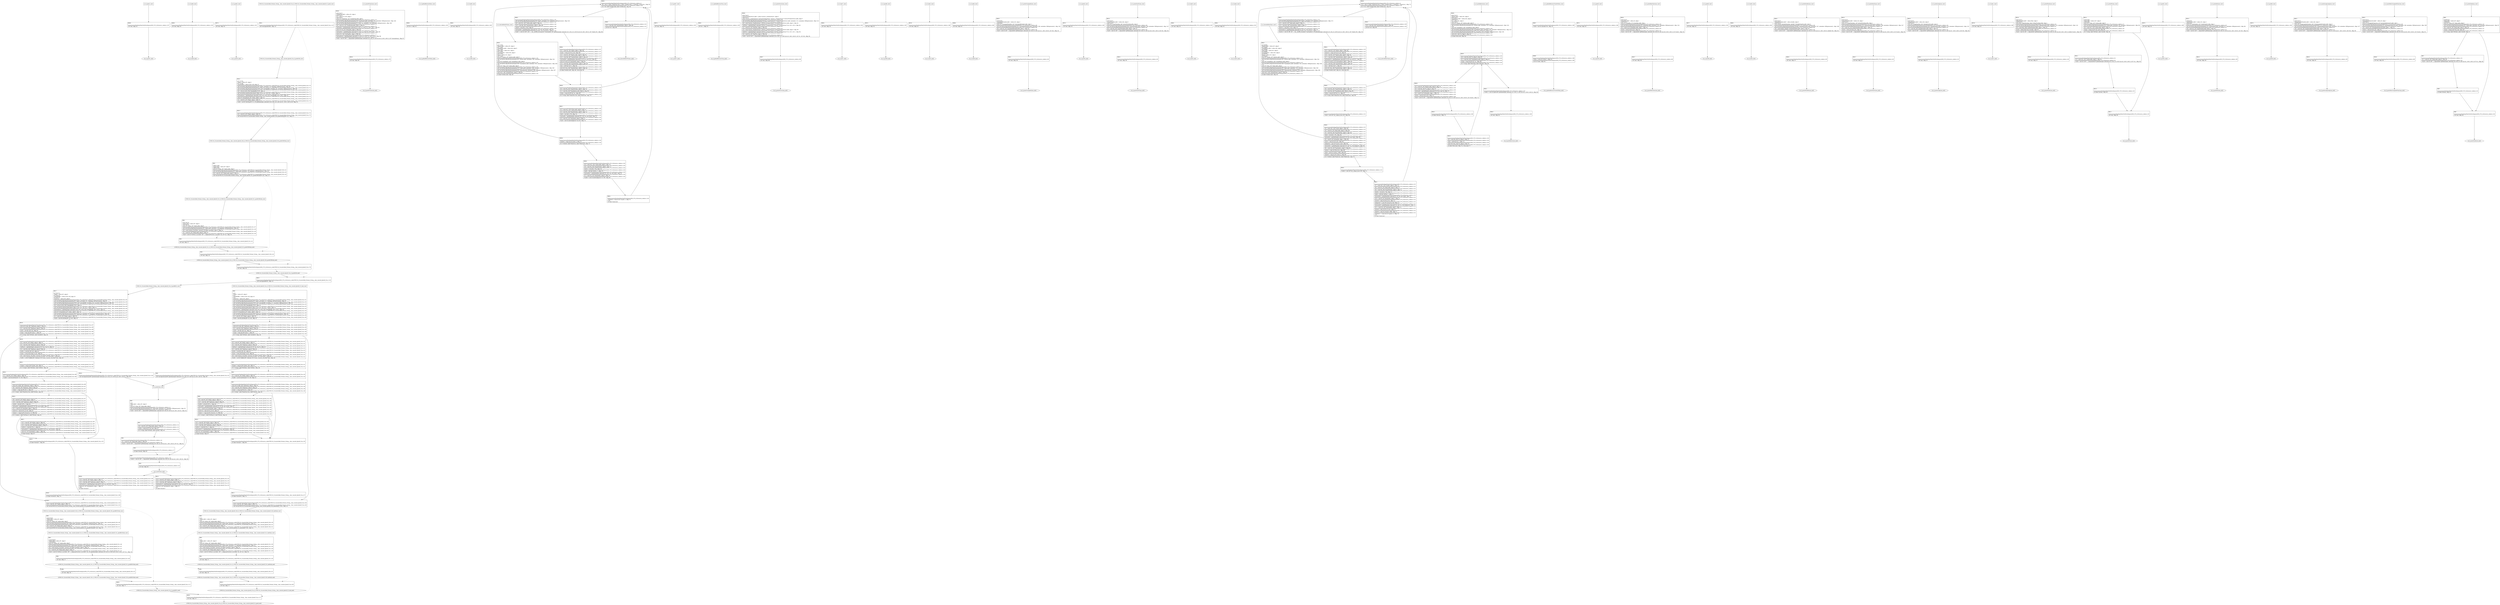 digraph "icfg graph" {
BBio_ll_good1_end [label="{io_ll_good1_end}"];
BBio_ll_bad6_end [label="{io_ll_bad6_end}"];
BBio_ll_good5_end [label="{io_ll_good5_end}"];
BBCWE134_Uncontrolled_Format_String__char_console_fprintf_52a_ll_goodG2B_end [label="{CWE134_Uncontrolled_Format_String__char_console_fprintf_52a_ll_goodG2B_end}"];
BBio_ll_printWcharLine_end [label="{io_ll_printWcharLine_end}"];
BBio_ll_globalReturnsFalse_end [label="{io_ll_globalReturnsFalse_end}"];
BBio_ll_bad8_end [label="{io_ll_bad8_end}"];
BBio_ll_decodeHexWChars_end [label="{io_ll_decodeHexWChars_end}"];
BBio_ll_good7_end [label="{io_ll_good7_end}"];
BBio_ll_globalReturnsTrue_end [label="{io_ll_globalReturnsTrue_end}"];
BBio_ll_printStructLine_end [label="{io_ll_printStructLine_end}"];
BBio_ll_bad7_end [label="{io_ll_bad7_end}"];
BBio_ll_good6_end [label="{io_ll_good6_end}"];
BBio_ll_bad2_end [label="{io_ll_bad2_end}"];
BBio_ll_bad9_end [label="{io_ll_bad9_end}"];
BBCWE134_Uncontrolled_Format_String__char_console_fprintf_52c_ll_CWE134_Uncontrolled_Format_String__char_console_fprintf_52c_badSink_end [label="{CWE134_Uncontrolled_Format_String__char_console_fprintf_52c_ll_CWE134_Uncontrolled_Format_String__char_console_fprintf_52c_badSink_end}"];
BBio_ll_printUnsignedLine_end [label="{io_ll_printUnsignedLine_end}"];
BBio_ll_good4_end [label="{io_ll_good4_end}"];
BBio_ll_printSizeTLine_end [label="{io_ll_printSizeTLine_end}"];
BBio_ll_bad5_end [label="{io_ll_bad5_end}"];
BBio_ll_printLine_end [label="{io_ll_printLine_end}"];
BBCWE134_Uncontrolled_Format_String__char_console_fprintf_52b_ll_CWE134_Uncontrolled_Format_String__char_console_fprintf_52b_badSink_end [label="{CWE134_Uncontrolled_Format_String__char_console_fprintf_52b_ll_CWE134_Uncontrolled_Format_String__char_console_fprintf_52b_badSink_end}"];
BBCWE134_Uncontrolled_Format_String__char_console_fprintf_52b_ll_CWE134_Uncontrolled_Format_String__char_console_fprintf_52b_goodB2GSink_end [label="{CWE134_Uncontrolled_Format_String__char_console_fprintf_52b_ll_CWE134_Uncontrolled_Format_String__char_console_fprintf_52b_goodB2GSink_end}"];
BBio_ll_bad4_end [label="{io_ll_bad4_end}"];
BBio_ll_decodeHexChars_end [label="{io_ll_decodeHexChars_end}"];
BBCWE134_Uncontrolled_Format_String__char_console_fprintf_52b_ll_CWE134_Uncontrolled_Format_String__char_console_fprintf_52b_goodG2BSink_end [label="{CWE134_Uncontrolled_Format_String__char_console_fprintf_52b_ll_CWE134_Uncontrolled_Format_String__char_console_fprintf_52b_goodG2BSink_end}"];
BBio_ll_printBytesLine_end [label="{io_ll_printBytesLine_end}"];
BBio_ll_globalReturnsTrueOrFalse_end [label="{io_ll_globalReturnsTrueOrFalse_end}"];
BBCWE134_Uncontrolled_Format_String__char_console_fprintf_52c_ll_CWE134_Uncontrolled_Format_String__char_console_fprintf_52c_goodB2GSink_end [label="{CWE134_Uncontrolled_Format_String__char_console_fprintf_52c_ll_CWE134_Uncontrolled_Format_String__char_console_fprintf_52c_goodB2GSink_end}"];
BBio_ll_good3_end [label="{io_ll_good3_end}"];
BBio_ll_printHexCharLine_end [label="{io_ll_printHexCharLine_end}"];
BBio_ll_good9_end [label="{io_ll_good9_end}"];
BBCWE134_Uncontrolled_Format_String__char_console_fprintf_52c_ll_CWE134_Uncontrolled_Format_String__char_console_fprintf_52c_goodG2BSink_end [label="{CWE134_Uncontrolled_Format_String__char_console_fprintf_52c_ll_CWE134_Uncontrolled_Format_String__char_console_fprintf_52c_goodG2BSink_end}"];
BBio_ll_bad3_end [label="{io_ll_bad3_end}"];
BBio_ll_printDoubleLine_end [label="{io_ll_printDoubleLine_end}"];
BBio_ll_printShortLine_end [label="{io_ll_printShortLine_end}"];
BBio_ll_printLongLine_end [label="{io_ll_printLongLine_end}"];
BBCWE134_Uncontrolled_Format_String__char_console_fprintf_52a_ll_goodB2G_end [label="{CWE134_Uncontrolled_Format_String__char_console_fprintf_52a_ll_goodB2G_end}"];
BBio_ll_bad1_end [label="{io_ll_bad1_end}"];
BBio_ll_printFloatLine_end [label="{io_ll_printFloatLine_end}"];
BBio_ll_printWLine_end [label="{io_ll_printWLine_end}"];
BBio_ll_good2_end [label="{io_ll_good2_end}"];
BBio_ll_printIntLine_end [label="{io_ll_printIntLine_end}"];
BBCWE134_Uncontrolled_Format_String__char_console_fprintf_52a_ll_CWE134_Uncontrolled_Format_String__char_console_fprintf_52_bad_end [label="{CWE134_Uncontrolled_Format_String__char_console_fprintf_52a_ll_CWE134_Uncontrolled_Format_String__char_console_fprintf_52_bad_end}"];
BBio_ll_good8_end [label="{io_ll_good8_end}"];
BBCWE134_Uncontrolled_Format_String__char_console_fprintf_52a_ll_CWE134_Uncontrolled_Format_String__char_console_fprintf_52_good_end [label="{CWE134_Uncontrolled_Format_String__char_console_fprintf_52a_ll_CWE134_Uncontrolled_Format_String__char_console_fprintf_52_good_end}"];
BBio_ll_printLongLongLine_end [label="{io_ll_printLongLongLine_end}"];
BBio_ll_printHexUnsignedCharLine_end [label="{io_ll_printHexUnsignedCharLine_end}"];
BBio_ll_printSinkLine_end [label="{io_ll_printSinkLine_end}"];
BBio_ll_good1_start [label="{io_ll_good1_start}", shape=record];
io_ll_good1BB69 [label="{BB69:\l\l/home/raoxue/Desktop/MemVerif/workspace/000_079_416/source_code/io.c:187\l
  ret void, !dbg !52\l
}", shape=record];
BBio_ll_bad6_start [label="{io_ll_bad6_start}", shape=record];
io_ll_bad6BB83 [label="{BB83:\l\l/home/raoxue/Desktop/MemVerif/workspace/000_079_416/source_code/io.c:203\l
  ret void, !dbg !52\l
}", shape=record];
BBio_ll_good5_start [label="{io_ll_good5_start}", shape=record];
io_ll_good5BB73 [label="{BB73:\l\l/home/raoxue/Desktop/MemVerif/workspace/000_079_416/source_code/io.c:191\l
  ret void, !dbg !52\l
}", shape=record];
BBCWE134_Uncontrolled_Format_String__char_console_fprintf_52a_ll_goodG2B_start [label="{CWE134_Uncontrolled_Format_String__char_console_fprintf_52a_ll_goodG2B_start}", shape=record];
CWE134_Uncontrolled_Format_String__char_console_fprintf_52a_ll_goodG2BBB14 [label="{BB14:\l\l/:87773736\l
  %data = alloca i8*, align 8\l
/:87773736\l
  %dataBuffer = alloca [100 x i8], align 16\l
/home/raoxue/Desktop/MemVerif/workspace/000_079_416/source_code/CWE134_Uncontrolled_Format_String__char_console_fprintf_52a.c:70\l
  call void @llvm.dbg.declare(metadata i8** %data, metadata !79, metadata !DIExpression()), !dbg !80\l
/home/raoxue/Desktop/MemVerif/workspace/000_079_416/source_code/CWE134_Uncontrolled_Format_String__char_console_fprintf_52a.c:71\l
  call void @llvm.dbg.declare(metadata [100 x i8]* %dataBuffer, metadata !81, metadata !DIExpression()), !dbg !82\l
/home/raoxue/Desktop/MemVerif/workspace/000_079_416/source_code/CWE134_Uncontrolled_Format_String__char_console_fprintf_52a.c:71\l
  %0 = bitcast [100 x i8]* %dataBuffer to i8*, !dbg !21\l
/home/raoxue/Desktop/MemVerif/workspace/000_079_416/source_code/CWE134_Uncontrolled_Format_String__char_console_fprintf_52a.c:71\l
  call void @llvm.memset.p0i8.i64(i8* align 16 %0, i8 0, i64 100, i1 false), !dbg !21\l
/home/raoxue/Desktop/MemVerif/workspace/000_079_416/source_code/CWE134_Uncontrolled_Format_String__char_console_fprintf_52a.c:72\l
  %arraydecay = getelementptr inbounds [100 x i8], [100 x i8]* %dataBuffer, i64 0, i64 0, !dbg !22\l
/home/raoxue/Desktop/MemVerif/workspace/000_079_416/source_code/CWE134_Uncontrolled_Format_String__char_console_fprintf_52a.c:72\l
  store i8* %arraydecay, i8** %data, align 8, !dbg !23\l
/home/raoxue/Desktop/MemVerif/workspace/000_079_416/source_code/CWE134_Uncontrolled_Format_String__char_console_fprintf_52a.c:74\l
  %1 = load i8*, i8** %data, align 8, !dbg !24\l
/home/raoxue/Desktop/MemVerif/workspace/000_079_416/source_code/CWE134_Uncontrolled_Format_String__char_console_fprintf_52a.c:74\l
  %call = call i8* @strcpy(i8* %1, i8* getelementptr inbounds ([16 x i8], [16 x i8]* @.str.1, i64 0, i64 0)) #6, !dbg !25\l
}", shape=record];
CWE134_Uncontrolled_Format_String__char_console_fprintf_52a_ll_goodG2BBB14 [label="{BB14:\l\l/:87773736\l
  %data = alloca i8*, align 8\l
/:87773736\l
  %dataBuffer = alloca [100 x i8], align 16\l
/home/raoxue/Desktop/MemVerif/workspace/000_079_416/source_code/CWE134_Uncontrolled_Format_String__char_console_fprintf_52a.c:70\l
  call void @llvm.dbg.declare(metadata i8** %data, metadata !79, metadata !DIExpression()), !dbg !80\l
/home/raoxue/Desktop/MemVerif/workspace/000_079_416/source_code/CWE134_Uncontrolled_Format_String__char_console_fprintf_52a.c:71\l
  call void @llvm.dbg.declare(metadata [100 x i8]* %dataBuffer, metadata !81, metadata !DIExpression()), !dbg !82\l
/home/raoxue/Desktop/MemVerif/workspace/000_079_416/source_code/CWE134_Uncontrolled_Format_String__char_console_fprintf_52a.c:71\l
  %0 = bitcast [100 x i8]* %dataBuffer to i8*, !dbg !21\l
/home/raoxue/Desktop/MemVerif/workspace/000_079_416/source_code/CWE134_Uncontrolled_Format_String__char_console_fprintf_52a.c:71\l
  call void @llvm.memset.p0i8.i64(i8* align 16 %0, i8 0, i64 100, i1 false), !dbg !21\l
/home/raoxue/Desktop/MemVerif/workspace/000_079_416/source_code/CWE134_Uncontrolled_Format_String__char_console_fprintf_52a.c:72\l
  %arraydecay = getelementptr inbounds [100 x i8], [100 x i8]* %dataBuffer, i64 0, i64 0, !dbg !22\l
/home/raoxue/Desktop/MemVerif/workspace/000_079_416/source_code/CWE134_Uncontrolled_Format_String__char_console_fprintf_52a.c:72\l
  store i8* %arraydecay, i8** %data, align 8, !dbg !23\l
/home/raoxue/Desktop/MemVerif/workspace/000_079_416/source_code/CWE134_Uncontrolled_Format_String__char_console_fprintf_52a.c:74\l
  %1 = load i8*, i8** %data, align 8, !dbg !24\l
/home/raoxue/Desktop/MemVerif/workspace/000_079_416/source_code/CWE134_Uncontrolled_Format_String__char_console_fprintf_52a.c:74\l
  %call = call i8* @strcpy(i8* %1, i8* getelementptr inbounds ([16 x i8], [16 x i8]* @.str.1, i64 0, i64 0)) #6, !dbg !25\l
}", shape=record];
CWE134_Uncontrolled_Format_String__char_console_fprintf_52a_ll_goodG2BBB15 [label="{BB15:\l\l/home/raoxue/Desktop/MemVerif/workspace/000_079_416/source_code/CWE134_Uncontrolled_Format_String__char_console_fprintf_52a.c:75\l
  %2 = load i8*, i8** %data, align 8, !dbg !26\l
/home/raoxue/Desktop/MemVerif/workspace/000_079_416/source_code/CWE134_Uncontrolled_Format_String__char_console_fprintf_52a.c:75\l
  call void @CWE134_Uncontrolled_Format_String__char_console_fprintf_52b_goodG2BSink(i8* %2), !dbg !27\l
}", shape=record];
CWE134_Uncontrolled_Format_String__char_console_fprintf_52a_ll_goodG2BBB15 [label="{BB15:\l\l/home/raoxue/Desktop/MemVerif/workspace/000_079_416/source_code/CWE134_Uncontrolled_Format_String__char_console_fprintf_52a.c:75\l
  %2 = load i8*, i8** %data, align 8, !dbg !26\l
/home/raoxue/Desktop/MemVerif/workspace/000_079_416/source_code/CWE134_Uncontrolled_Format_String__char_console_fprintf_52a.c:75\l
  call void @CWE134_Uncontrolled_Format_String__char_console_fprintf_52b_goodG2BSink(i8* %2), !dbg !27\l
}", shape=record];
CWE134_Uncontrolled_Format_String__char_console_fprintf_52a_ll_goodG2BBB16 [label="{BB16:\l\l/home/raoxue/Desktop/MemVerif/workspace/000_079_416/source_code/CWE134_Uncontrolled_Format_String__char_console_fprintf_52a.c:76\l
  ret void, !dbg !28\l
}", shape=record];
BBio_ll_printWcharLine_start [label="{io_ll_printWcharLine_start}", shape=record];
io_ll_printWcharLineBB28 [label="{BB28:\l\l/:659753472\l
  %wideChar.addr = alloca i32, align 4\l
/:659753472\l
  %s = alloca [2 x i32], align 4\l
/:659753472\l
  store i32 %wideChar, i32* %wideChar.addr, align 4\l
/home/raoxue/Desktop/MemVerif/workspace/000_079_416/source_code/io.c:70\l
  call void @llvm.dbg.declare(metadata i32* %wideChar.addr, metadata !162, metadata !DIExpression()), !dbg !163\l
/home/raoxue/Desktop/MemVerif/workspace/000_079_416/source_code/io.c:74\l
  call void @llvm.dbg.declare(metadata [2 x i32]* %s, metadata !164, metadata !DIExpression()), !dbg !168\l
/home/raoxue/Desktop/MemVerif/workspace/000_079_416/source_code/io.c:75\l
  %0 = load i32, i32* %wideChar.addr, align 4, !dbg !61\l
/home/raoxue/Desktop/MemVerif/workspace/000_079_416/source_code/io.c:75\l
  %arrayidx = getelementptr inbounds [2 x i32], [2 x i32]* %s, i64 0, i64 0, !dbg !62\l
/home/raoxue/Desktop/MemVerif/workspace/000_079_416/source_code/io.c:75\l
  store i32 %0, i32* %arrayidx, align 4, !dbg !63\l
/home/raoxue/Desktop/MemVerif/workspace/000_079_416/source_code/io.c:76\l
  %arrayidx1 = getelementptr inbounds [2 x i32], [2 x i32]* %s, i64 0, i64 1, !dbg !64\l
/home/raoxue/Desktop/MemVerif/workspace/000_079_416/source_code/io.c:76\l
  store i32 0, i32* %arrayidx1, align 4, !dbg !65\l
/home/raoxue/Desktop/MemVerif/workspace/000_079_416/source_code/io.c:77\l
  %arraydecay = getelementptr inbounds [2 x i32], [2 x i32]* %s, i64 0, i64 0, !dbg !66\l
/home/raoxue/Desktop/MemVerif/workspace/000_079_416/source_code/io.c:77\l
  %call = call i32 (i8*, ...) @printf(i8* getelementptr inbounds ([5 x i8], [5 x i8]* @.str.10, i64 0, i64 0), i32* %arraydecay), !dbg !67\l
}", shape=record];
io_ll_printWcharLineBB28 [label="{BB28:\l\l/:659753472\l
  %wideChar.addr = alloca i32, align 4\l
/:659753472\l
  %s = alloca [2 x i32], align 4\l
/:659753472\l
  store i32 %wideChar, i32* %wideChar.addr, align 4\l
/home/raoxue/Desktop/MemVerif/workspace/000_079_416/source_code/io.c:70\l
  call void @llvm.dbg.declare(metadata i32* %wideChar.addr, metadata !162, metadata !DIExpression()), !dbg !163\l
/home/raoxue/Desktop/MemVerif/workspace/000_079_416/source_code/io.c:74\l
  call void @llvm.dbg.declare(metadata [2 x i32]* %s, metadata !164, metadata !DIExpression()), !dbg !168\l
/home/raoxue/Desktop/MemVerif/workspace/000_079_416/source_code/io.c:75\l
  %0 = load i32, i32* %wideChar.addr, align 4, !dbg !61\l
/home/raoxue/Desktop/MemVerif/workspace/000_079_416/source_code/io.c:75\l
  %arrayidx = getelementptr inbounds [2 x i32], [2 x i32]* %s, i64 0, i64 0, !dbg !62\l
/home/raoxue/Desktop/MemVerif/workspace/000_079_416/source_code/io.c:75\l
  store i32 %0, i32* %arrayidx, align 4, !dbg !63\l
/home/raoxue/Desktop/MemVerif/workspace/000_079_416/source_code/io.c:76\l
  %arrayidx1 = getelementptr inbounds [2 x i32], [2 x i32]* %s, i64 0, i64 1, !dbg !64\l
/home/raoxue/Desktop/MemVerif/workspace/000_079_416/source_code/io.c:76\l
  store i32 0, i32* %arrayidx1, align 4, !dbg !65\l
/home/raoxue/Desktop/MemVerif/workspace/000_079_416/source_code/io.c:77\l
  %arraydecay = getelementptr inbounds [2 x i32], [2 x i32]* %s, i64 0, i64 0, !dbg !66\l
/home/raoxue/Desktop/MemVerif/workspace/000_079_416/source_code/io.c:77\l
  %call = call i32 (i8*, ...) @printf(i8* getelementptr inbounds ([5 x i8], [5 x i8]* @.str.10, i64 0, i64 0), i32* %arraydecay), !dbg !67\l
}", shape=record];
io_ll_printWcharLineBB29 [label="{BB29:\l\l/home/raoxue/Desktop/MemVerif/workspace/000_079_416/source_code/io.c:78\l
  ret void, !dbg !68\l
}", shape=record];
BBio_ll_globalReturnsFalse_start [label="{io_ll_globalReturnsFalse_start}", shape=record];
io_ll_globalReturnsFalseBB66 [label="{BB66:\l\l/home/raoxue/Desktop/MemVerif/workspace/000_079_416/source_code/io.c:163\l
  ret i32 0, !dbg !52\l
}", shape=record];
BBio_ll_bad8_start [label="{io_ll_bad8_start}", shape=record];
io_ll_bad8BB85 [label="{BB85:\l\l/home/raoxue/Desktop/MemVerif/workspace/000_079_416/source_code/io.c:205\l
  ret void, !dbg !52\l
}", shape=record];
BBio_ll_decodeHexWChars_start [label="{io_ll_decodeHexWChars_start}", shape=record];
io_ll_decodeHexWCharsBB55 [label="{BB55:\l\l/:93772360\l
  %bytes.addr = alloca i8*, align 8\l
/:93772360\l
  %numBytes.addr = alloca i64, align 8\l
/:93772360\l
  %hex.addr = alloca i32*, align 8\l
/:93772360\l
  %numWritten = alloca i64, align 8\l
/:93772360\l
  %byte = alloca i32, align 4\l
/:93772360\l
  store i8* %bytes, i8** %bytes.addr, align 8\l
/home/raoxue/Desktop/MemVerif/workspace/000_079_416/source_code/io.c:135\l
  call void @llvm.dbg.declare(metadata i8** %bytes.addr, metadata !290, metadata !DIExpression()), !dbg !291\l
/:135\l
  store i64 %numBytes, i64* %numBytes.addr, align 8\l
/home/raoxue/Desktop/MemVerif/workspace/000_079_416/source_code/io.c:135\l
  call void @llvm.dbg.declare(metadata i64* %numBytes.addr, metadata !292, metadata !DIExpression()), !dbg !293\l
/:135\l
  store i32* %hex, i32** %hex.addr, align 8\l
/home/raoxue/Desktop/MemVerif/workspace/000_079_416/source_code/io.c:135\l
  call void @llvm.dbg.declare(metadata i32** %hex.addr, metadata !294, metadata !DIExpression()), !dbg !295\l
/home/raoxue/Desktop/MemVerif/workspace/000_079_416/source_code/io.c:137\l
  call void @llvm.dbg.declare(metadata i64* %numWritten, metadata !296, metadata !DIExpression()), !dbg !297\l
/home/raoxue/Desktop/MemVerif/workspace/000_079_416/source_code/io.c:137\l
  store i64 0, i64* %numWritten, align 8, !dbg !65\l
/home/raoxue/Desktop/MemVerif/workspace/000_079_416/source_code/io.c:143\l
  br label %while.cond, !dbg !66\l
}", shape=record];
io_ll_decodeHexWCharsBB56 [label="{BB56:\l\l/home/raoxue/Desktop/MemVerif/workspace/000_079_416/source_code/io.c:143\l
  %0 = load i64, i64* %numWritten, align 8, !dbg !67\l
/home/raoxue/Desktop/MemVerif/workspace/000_079_416/source_code/io.c:143\l
  %1 = load i64, i64* %numBytes.addr, align 8, !dbg !68\l
/home/raoxue/Desktop/MemVerif/workspace/000_079_416/source_code/io.c:143\l
  %cmp = icmp ult i64 %0, %1, !dbg !69\l
/home/raoxue/Desktop/MemVerif/workspace/000_079_416/source_code/io.c:143\l
  br i1 %cmp, label %land.lhs.true, label %land.end, !dbg !70\l
}", shape=record];
io_ll_decodeHexWCharsBB57 [label="{BB57:\l\l/home/raoxue/Desktop/MemVerif/workspace/000_079_416/source_code/io.c:143\l
  %2 = load i32*, i32** %hex.addr, align 8, !dbg !71\l
/home/raoxue/Desktop/MemVerif/workspace/000_079_416/source_code/io.c:143\l
  %3 = load i64, i64* %numWritten, align 8, !dbg !72\l
/home/raoxue/Desktop/MemVerif/workspace/000_079_416/source_code/io.c:143\l
  %mul = mul i64 2, %3, !dbg !73\l
/home/raoxue/Desktop/MemVerif/workspace/000_079_416/source_code/io.c:143\l
  %arrayidx = getelementptr inbounds i32, i32* %2, i64 %mul, !dbg !71\l
/home/raoxue/Desktop/MemVerif/workspace/000_079_416/source_code/io.c:143\l
  %4 = load i32, i32* %arrayidx, align 4, !dbg !71\l
/home/raoxue/Desktop/MemVerif/workspace/000_079_416/source_code/io.c:143\l
  %call = call i32 @iswxdigit(i32 %4) #5, !dbg !74\l
}", shape=record];
io_ll_decodeHexWCharsBB57 [label="{BB57:\l\l/home/raoxue/Desktop/MemVerif/workspace/000_079_416/source_code/io.c:143\l
  %2 = load i32*, i32** %hex.addr, align 8, !dbg !71\l
/home/raoxue/Desktop/MemVerif/workspace/000_079_416/source_code/io.c:143\l
  %3 = load i64, i64* %numWritten, align 8, !dbg !72\l
/home/raoxue/Desktop/MemVerif/workspace/000_079_416/source_code/io.c:143\l
  %mul = mul i64 2, %3, !dbg !73\l
/home/raoxue/Desktop/MemVerif/workspace/000_079_416/source_code/io.c:143\l
  %arrayidx = getelementptr inbounds i32, i32* %2, i64 %mul, !dbg !71\l
/home/raoxue/Desktop/MemVerif/workspace/000_079_416/source_code/io.c:143\l
  %4 = load i32, i32* %arrayidx, align 4, !dbg !71\l
/home/raoxue/Desktop/MemVerif/workspace/000_079_416/source_code/io.c:143\l
  %call = call i32 @iswxdigit(i32 %4) #5, !dbg !74\l
}", shape=record];
io_ll_decodeHexWCharsBB59 [label="{BB59:\l\l/home/raoxue/Desktop/MemVerif/workspace/000_079_416/source_code/io.c:143\l
  %tobool = icmp ne i32 %call, 0, !dbg !74\l
/home/raoxue/Desktop/MemVerif/workspace/000_079_416/source_code/io.c:143\l
  br i1 %tobool, label %land.rhs, label %land.end, !dbg !75\l
}", shape=record];
io_ll_decodeHexWCharsBB60 [label="{BB60:\l\l/home/raoxue/Desktop/MemVerif/workspace/000_079_416/source_code/io.c:143\l
  %5 = load i32*, i32** %hex.addr, align 8, !dbg !76\l
/home/raoxue/Desktop/MemVerif/workspace/000_079_416/source_code/io.c:143\l
  %6 = load i64, i64* %numWritten, align 8, !dbg !77\l
/home/raoxue/Desktop/MemVerif/workspace/000_079_416/source_code/io.c:143\l
  %mul1 = mul i64 2, %6, !dbg !78\l
/home/raoxue/Desktop/MemVerif/workspace/000_079_416/source_code/io.c:143\l
  %add = add i64 %mul1, 1, !dbg !79\l
/home/raoxue/Desktop/MemVerif/workspace/000_079_416/source_code/io.c:143\l
  %arrayidx2 = getelementptr inbounds i32, i32* %5, i64 %add, !dbg !76\l
/home/raoxue/Desktop/MemVerif/workspace/000_079_416/source_code/io.c:143\l
  %7 = load i32, i32* %arrayidx2, align 4, !dbg !76\l
/home/raoxue/Desktop/MemVerif/workspace/000_079_416/source_code/io.c:143\l
  %call3 = call i32 @iswxdigit(i32 %7) #5, !dbg !80\l
}", shape=record];
io_ll_decodeHexWCharsBB60 [label="{BB60:\l\l/home/raoxue/Desktop/MemVerif/workspace/000_079_416/source_code/io.c:143\l
  %5 = load i32*, i32** %hex.addr, align 8, !dbg !76\l
/home/raoxue/Desktop/MemVerif/workspace/000_079_416/source_code/io.c:143\l
  %6 = load i64, i64* %numWritten, align 8, !dbg !77\l
/home/raoxue/Desktop/MemVerif/workspace/000_079_416/source_code/io.c:143\l
  %mul1 = mul i64 2, %6, !dbg !78\l
/home/raoxue/Desktop/MemVerif/workspace/000_079_416/source_code/io.c:143\l
  %add = add i64 %mul1, 1, !dbg !79\l
/home/raoxue/Desktop/MemVerif/workspace/000_079_416/source_code/io.c:143\l
  %arrayidx2 = getelementptr inbounds i32, i32* %5, i64 %add, !dbg !76\l
/home/raoxue/Desktop/MemVerif/workspace/000_079_416/source_code/io.c:143\l
  %7 = load i32, i32* %arrayidx2, align 4, !dbg !76\l
/home/raoxue/Desktop/MemVerif/workspace/000_079_416/source_code/io.c:143\l
  %call3 = call i32 @iswxdigit(i32 %7) #5, !dbg !80\l
}", shape=record];
io_ll_decodeHexWCharsBB61 [label="{BB61:\l\l/home/raoxue/Desktop/MemVerif/workspace/000_079_416/source_code/io.c:143\l
  %tobool4 = icmp ne i32 %call3, 0, !dbg !75\l
/:143\l
  br label %land.end\l
}", shape=record];
io_ll_decodeHexWCharsBB58 [label="{BB58:\l\l/home/raoxue/Desktop/MemVerif/workspace/000_079_416/source_code/io.c:0\l
  %8 = phi i1 [ false, %land.lhs.true ], [ false, %while.cond ], [ %tobool4, %land.rhs ], !dbg !81\l
/home/raoxue/Desktop/MemVerif/workspace/000_079_416/source_code/io.c:143\l
  br i1 %8, label %while.body, label %while.end, !dbg !66\l
}", shape=record];
io_ll_decodeHexWCharsBB62 [label="{BB62:\l\l/home/raoxue/Desktop/MemVerif/workspace/000_079_416/source_code/io.c:145\l
  call void @llvm.dbg.declare(metadata i32* %byte, metadata !314, metadata !DIExpression()), !dbg !316\l
/home/raoxue/Desktop/MemVerif/workspace/000_079_416/source_code/io.c:146\l
  %9 = load i32*, i32** %hex.addr, align 8, !dbg !85\l
/home/raoxue/Desktop/MemVerif/workspace/000_079_416/source_code/io.c:146\l
  %10 = load i64, i64* %numWritten, align 8, !dbg !86\l
/home/raoxue/Desktop/MemVerif/workspace/000_079_416/source_code/io.c:146\l
  %mul5 = mul i64 2, %10, !dbg !87\l
/home/raoxue/Desktop/MemVerif/workspace/000_079_416/source_code/io.c:146\l
  %arrayidx6 = getelementptr inbounds i32, i32* %9, i64 %mul5, !dbg !85\l
/home/raoxue/Desktop/MemVerif/workspace/000_079_416/source_code/io.c:146\l
  %call7 = call i32 (i32*, i32*, ...) @__isoc99_swscanf(i32* %arrayidx6, i32* getelementptr inbounds ([5 x i32], [5 x i32]* @.str.16, i64 0, i64 0), i32* %byte) #5, !dbg !88\l
}", shape=record];
io_ll_decodeHexWCharsBB62 [label="{BB62:\l\l/home/raoxue/Desktop/MemVerif/workspace/000_079_416/source_code/io.c:145\l
  call void @llvm.dbg.declare(metadata i32* %byte, metadata !314, metadata !DIExpression()), !dbg !316\l
/home/raoxue/Desktop/MemVerif/workspace/000_079_416/source_code/io.c:146\l
  %9 = load i32*, i32** %hex.addr, align 8, !dbg !85\l
/home/raoxue/Desktop/MemVerif/workspace/000_079_416/source_code/io.c:146\l
  %10 = load i64, i64* %numWritten, align 8, !dbg !86\l
/home/raoxue/Desktop/MemVerif/workspace/000_079_416/source_code/io.c:146\l
  %mul5 = mul i64 2, %10, !dbg !87\l
/home/raoxue/Desktop/MemVerif/workspace/000_079_416/source_code/io.c:146\l
  %arrayidx6 = getelementptr inbounds i32, i32* %9, i64 %mul5, !dbg !85\l
/home/raoxue/Desktop/MemVerif/workspace/000_079_416/source_code/io.c:146\l
  %call7 = call i32 (i32*, i32*, ...) @__isoc99_swscanf(i32* %arrayidx6, i32* getelementptr inbounds ([5 x i32], [5 x i32]* @.str.16, i64 0, i64 0), i32* %byte) #5, !dbg !88\l
}", shape=record];
io_ll_decodeHexWCharsBB64 [label="{BB64:\l\l/home/raoxue/Desktop/MemVerif/workspace/000_079_416/source_code/io.c:147\l
  %11 = load i32, i32* %byte, align 4, !dbg !89\l
/home/raoxue/Desktop/MemVerif/workspace/000_079_416/source_code/io.c:147\l
  %conv = trunc i32 %11 to i8, !dbg !90\l
/home/raoxue/Desktop/MemVerif/workspace/000_079_416/source_code/io.c:147\l
  %12 = load i8*, i8** %bytes.addr, align 8, !dbg !91\l
/home/raoxue/Desktop/MemVerif/workspace/000_079_416/source_code/io.c:147\l
  %13 = load i64, i64* %numWritten, align 8, !dbg !92\l
/home/raoxue/Desktop/MemVerif/workspace/000_079_416/source_code/io.c:147\l
  %arrayidx8 = getelementptr inbounds i8, i8* %12, i64 %13, !dbg !91\l
/home/raoxue/Desktop/MemVerif/workspace/000_079_416/source_code/io.c:147\l
  store i8 %conv, i8* %arrayidx8, align 1, !dbg !93\l
/home/raoxue/Desktop/MemVerif/workspace/000_079_416/source_code/io.c:148\l
  %14 = load i64, i64* %numWritten, align 8, !dbg !94\l
/home/raoxue/Desktop/MemVerif/workspace/000_079_416/source_code/io.c:148\l
  %inc = add i64 %14, 1, !dbg !94\l
/home/raoxue/Desktop/MemVerif/workspace/000_079_416/source_code/io.c:148\l
  store i64 %inc, i64* %numWritten, align 8, !dbg !94\l
/home/raoxue/Desktop/MemVerif/workspace/000_079_416/source_code/io.c:143\l
  br label %while.cond, !dbg !66, !llvm.loop !95\l
}", shape=record];
io_ll_decodeHexWCharsBB63 [label="{BB63:\l\l/home/raoxue/Desktop/MemVerif/workspace/000_079_416/source_code/io.c:151\l
  %15 = load i64, i64* %numWritten, align 8, !dbg !98\l
/home/raoxue/Desktop/MemVerif/workspace/000_079_416/source_code/io.c:151\l
  ret i64 %15, !dbg !99\l
}", shape=record];
BBio_ll_good7_start [label="{io_ll_good7_start}", shape=record];
io_ll_good7BB75 [label="{BB75:\l\l/home/raoxue/Desktop/MemVerif/workspace/000_079_416/source_code/io.c:193\l
  ret void, !dbg !52\l
}", shape=record];
BBio_ll_globalReturnsTrue_start [label="{io_ll_globalReturnsTrue_start}", shape=record];
io_ll_globalReturnsTrueBB65 [label="{BB65:\l\l/home/raoxue/Desktop/MemVerif/workspace/000_079_416/source_code/io.c:158\l
  ret i32 1, !dbg !52\l
}", shape=record];
BBio_ll_printStructLine_start [label="{io_ll_printStructLine_start}", shape=record];
io_ll_printStructLineBB36 [label="{BB36:\l\l/:659753472\l
  %structTwoIntsStruct.addr = alloca %struct._twoIntsStruct*, align 8\l
/:659753472\l
  store %struct._twoIntsStruct* %structTwoIntsStruct, %struct._twoIntsStruct** %structTwoIntsStruct.addr, align 8\l
/home/raoxue/Desktop/MemVerif/workspace/000_079_416/source_code/io.c:95\l
  call void @llvm.dbg.declare(metadata %struct._twoIntsStruct** %structTwoIntsStruct.addr, metadata !212, metadata !DIExpression()), !dbg !213\l
/home/raoxue/Desktop/MemVerif/workspace/000_079_416/source_code/io.c:97\l
  %0 = load %struct._twoIntsStruct*, %struct._twoIntsStruct** %structTwoIntsStruct.addr, align 8, !dbg !61\l
/home/raoxue/Desktop/MemVerif/workspace/000_079_416/source_code/io.c:97\l
  %intOne = getelementptr inbounds %struct._twoIntsStruct, %struct._twoIntsStruct* %0, i32 0, i32 0, !dbg !62\l
/home/raoxue/Desktop/MemVerif/workspace/000_079_416/source_code/io.c:97\l
  %1 = load i32, i32* %intOne, align 4, !dbg !62\l
/home/raoxue/Desktop/MemVerif/workspace/000_079_416/source_code/io.c:97\l
  %2 = load %struct._twoIntsStruct*, %struct._twoIntsStruct** %structTwoIntsStruct.addr, align 8, !dbg !63\l
/home/raoxue/Desktop/MemVerif/workspace/000_079_416/source_code/io.c:97\l
  %intTwo = getelementptr inbounds %struct._twoIntsStruct, %struct._twoIntsStruct* %2, i32 0, i32 1, !dbg !64\l
/home/raoxue/Desktop/MemVerif/workspace/000_079_416/source_code/io.c:97\l
  %3 = load i32, i32* %intTwo, align 4, !dbg !64\l
/home/raoxue/Desktop/MemVerif/workspace/000_079_416/source_code/io.c:97\l
  %call = call i32 (i8*, ...) @printf(i8* getelementptr inbounds ([10 x i8], [10 x i8]* @.str.13, i64 0, i64 0), i32 %1, i32 %3), !dbg !65\l
}", shape=record];
io_ll_printStructLineBB36 [label="{BB36:\l\l/:659753472\l
  %structTwoIntsStruct.addr = alloca %struct._twoIntsStruct*, align 8\l
/:659753472\l
  store %struct._twoIntsStruct* %structTwoIntsStruct, %struct._twoIntsStruct** %structTwoIntsStruct.addr, align 8\l
/home/raoxue/Desktop/MemVerif/workspace/000_079_416/source_code/io.c:95\l
  call void @llvm.dbg.declare(metadata %struct._twoIntsStruct** %structTwoIntsStruct.addr, metadata !212, metadata !DIExpression()), !dbg !213\l
/home/raoxue/Desktop/MemVerif/workspace/000_079_416/source_code/io.c:97\l
  %0 = load %struct._twoIntsStruct*, %struct._twoIntsStruct** %structTwoIntsStruct.addr, align 8, !dbg !61\l
/home/raoxue/Desktop/MemVerif/workspace/000_079_416/source_code/io.c:97\l
  %intOne = getelementptr inbounds %struct._twoIntsStruct, %struct._twoIntsStruct* %0, i32 0, i32 0, !dbg !62\l
/home/raoxue/Desktop/MemVerif/workspace/000_079_416/source_code/io.c:97\l
  %1 = load i32, i32* %intOne, align 4, !dbg !62\l
/home/raoxue/Desktop/MemVerif/workspace/000_079_416/source_code/io.c:97\l
  %2 = load %struct._twoIntsStruct*, %struct._twoIntsStruct** %structTwoIntsStruct.addr, align 8, !dbg !63\l
/home/raoxue/Desktop/MemVerif/workspace/000_079_416/source_code/io.c:97\l
  %intTwo = getelementptr inbounds %struct._twoIntsStruct, %struct._twoIntsStruct* %2, i32 0, i32 1, !dbg !64\l
/home/raoxue/Desktop/MemVerif/workspace/000_079_416/source_code/io.c:97\l
  %3 = load i32, i32* %intTwo, align 4, !dbg !64\l
/home/raoxue/Desktop/MemVerif/workspace/000_079_416/source_code/io.c:97\l
  %call = call i32 (i8*, ...) @printf(i8* getelementptr inbounds ([10 x i8], [10 x i8]* @.str.13, i64 0, i64 0), i32 %1, i32 %3), !dbg !65\l
}", shape=record];
io_ll_printStructLineBB37 [label="{BB37:\l\l/home/raoxue/Desktop/MemVerif/workspace/000_079_416/source_code/io.c:98\l
  ret void, !dbg !66\l
}", shape=record];
BBio_ll_bad7_start [label="{io_ll_bad7_start}", shape=record];
io_ll_bad7BB84 [label="{BB84:\l\l/home/raoxue/Desktop/MemVerif/workspace/000_079_416/source_code/io.c:204\l
  ret void, !dbg !52\l
}", shape=record];
BBio_ll_good6_start [label="{io_ll_good6_start}", shape=record];
io_ll_good6BB74 [label="{BB74:\l\l/home/raoxue/Desktop/MemVerif/workspace/000_079_416/source_code/io.c:192\l
  ret void, !dbg !52\l
}", shape=record];
BBio_ll_bad2_start [label="{io_ll_bad2_start}", shape=record];
io_ll_bad2BB79 [label="{BB79:\l\l/home/raoxue/Desktop/MemVerif/workspace/000_079_416/source_code/io.c:199\l
  ret void, !dbg !52\l
}", shape=record];
BBio_ll_bad9_start [label="{io_ll_bad9_start}", shape=record];
io_ll_bad9BB86 [label="{BB86:\l\l/home/raoxue/Desktop/MemVerif/workspace/000_079_416/source_code/io.c:206\l
  ret void, !dbg !52\l
}", shape=record];
BBCWE134_Uncontrolled_Format_String__char_console_fprintf_52c_ll_CWE134_Uncontrolled_Format_String__char_console_fprintf_52c_badSink_start [label="{CWE134_Uncontrolled_Format_String__char_console_fprintf_52c_ll_CWE134_Uncontrolled_Format_String__char_console_fprintf_52c_badSink_start}", shape=record];
CWE134_Uncontrolled_Format_String__char_console_fprintf_52c_ll_CWE134_Uncontrolled_Format_String__char_console_fprintf_52c_badSinkBB0 [label="{BB0:\l\l/:415\l
  %data.addr = alloca i8*, align 8\l
/:415\l
  store i8* %data, i8** %data.addr, align 8\l
/home/raoxue/Desktop/MemVerif/workspace/000_079_416/source_code/CWE134_Uncontrolled_Format_String__char_console_fprintf_52c.c:26\l
  call void @llvm.dbg.declare(metadata i8** %data.addr, metadata !12, metadata !DIExpression()), !dbg !13\l
/home/raoxue/Desktop/MemVerif/workspace/000_079_416/source_code/CWE134_Uncontrolled_Format_String__char_console_fprintf_52c.c:29\l
  %0 = load %struct._IO_FILE*, %struct._IO_FILE** @stdout, align 8, !dbg !14\l
/home/raoxue/Desktop/MemVerif/workspace/000_079_416/source_code/CWE134_Uncontrolled_Format_String__char_console_fprintf_52c.c:29\l
  %1 = load i8*, i8** %data.addr, align 8, !dbg !15\l
/home/raoxue/Desktop/MemVerif/workspace/000_079_416/source_code/CWE134_Uncontrolled_Format_String__char_console_fprintf_52c.c:29\l
  %call = call i32 (%struct._IO_FILE*, i8*, ...) @fprintf(%struct._IO_FILE* %0, i8* %1), !dbg !16\l
}", shape=record];
CWE134_Uncontrolled_Format_String__char_console_fprintf_52c_ll_CWE134_Uncontrolled_Format_String__char_console_fprintf_52c_badSinkBB0 [label="{BB0:\l\l/:415\l
  %data.addr = alloca i8*, align 8\l
/:415\l
  store i8* %data, i8** %data.addr, align 8\l
/home/raoxue/Desktop/MemVerif/workspace/000_079_416/source_code/CWE134_Uncontrolled_Format_String__char_console_fprintf_52c.c:26\l
  call void @llvm.dbg.declare(metadata i8** %data.addr, metadata !12, metadata !DIExpression()), !dbg !13\l
/home/raoxue/Desktop/MemVerif/workspace/000_079_416/source_code/CWE134_Uncontrolled_Format_String__char_console_fprintf_52c.c:29\l
  %0 = load %struct._IO_FILE*, %struct._IO_FILE** @stdout, align 8, !dbg !14\l
/home/raoxue/Desktop/MemVerif/workspace/000_079_416/source_code/CWE134_Uncontrolled_Format_String__char_console_fprintf_52c.c:29\l
  %1 = load i8*, i8** %data.addr, align 8, !dbg !15\l
/home/raoxue/Desktop/MemVerif/workspace/000_079_416/source_code/CWE134_Uncontrolled_Format_String__char_console_fprintf_52c.c:29\l
  %call = call i32 (%struct._IO_FILE*, i8*, ...) @fprintf(%struct._IO_FILE* %0, i8* %1), !dbg !16\l
}", shape=record];
CWE134_Uncontrolled_Format_String__char_console_fprintf_52c_ll_CWE134_Uncontrolled_Format_String__char_console_fprintf_52c_badSinkBB1 [label="{BB1:\l\l/home/raoxue/Desktop/MemVerif/workspace/000_079_416/source_code/CWE134_Uncontrolled_Format_String__char_console_fprintf_52c.c:30\l
  ret void, !dbg !17\l
}", shape=record];
BBio_ll_printUnsignedLine_start [label="{io_ll_printUnsignedLine_start}", shape=record];
io_ll_printUnsignedLineBB30 [label="{BB30:\l\l/:93933400\l
  %unsignedNumber.addr = alloca i32, align 4\l
/:93933400\l
  store i32 %unsignedNumber, i32* %unsignedNumber.addr, align 4\l
/home/raoxue/Desktop/MemVerif/workspace/000_079_416/source_code/io.c:80\l
  call void @llvm.dbg.declare(metadata i32* %unsignedNumber.addr, metadata !180, metadata !DIExpression()), !dbg !181\l
/home/raoxue/Desktop/MemVerif/workspace/000_079_416/source_code/io.c:82\l
  %0 = load i32, i32* %unsignedNumber.addr, align 4, !dbg !54\l
/home/raoxue/Desktop/MemVerif/workspace/000_079_416/source_code/io.c:82\l
  %call = call i32 (i8*, ...) @printf(i8* getelementptr inbounds ([4 x i8], [4 x i8]* @.str.11, i64 0, i64 0), i32 %0), !dbg !55\l
}", shape=record];
io_ll_printUnsignedLineBB30 [label="{BB30:\l\l/:93933400\l
  %unsignedNumber.addr = alloca i32, align 4\l
/:93933400\l
  store i32 %unsignedNumber, i32* %unsignedNumber.addr, align 4\l
/home/raoxue/Desktop/MemVerif/workspace/000_079_416/source_code/io.c:80\l
  call void @llvm.dbg.declare(metadata i32* %unsignedNumber.addr, metadata !180, metadata !DIExpression()), !dbg !181\l
/home/raoxue/Desktop/MemVerif/workspace/000_079_416/source_code/io.c:82\l
  %0 = load i32, i32* %unsignedNumber.addr, align 4, !dbg !54\l
/home/raoxue/Desktop/MemVerif/workspace/000_079_416/source_code/io.c:82\l
  %call = call i32 (i8*, ...) @printf(i8* getelementptr inbounds ([4 x i8], [4 x i8]* @.str.11, i64 0, i64 0), i32 %0), !dbg !55\l
}", shape=record];
io_ll_printUnsignedLineBB31 [label="{BB31:\l\l/home/raoxue/Desktop/MemVerif/workspace/000_079_416/source_code/io.c:83\l
  ret void, !dbg !56\l
}", shape=record];
BBio_ll_good4_start [label="{io_ll_good4_start}", shape=record];
io_ll_good4BB72 [label="{BB72:\l\l/home/raoxue/Desktop/MemVerif/workspace/000_079_416/source_code/io.c:190\l
  ret void, !dbg !52\l
}", shape=record];
BBio_ll_printSizeTLine_start [label="{io_ll_printSizeTLine_start}", shape=record];
io_ll_printSizeTLineBB24 [label="{BB24:\l\l/:659753472\l
  %sizeTNumber.addr = alloca i64, align 8\l
/:659753472\l
  store i64 %sizeTNumber, i64* %sizeTNumber.addr, align 8\l
/home/raoxue/Desktop/MemVerif/workspace/000_079_416/source_code/io.c:60\l
  call void @llvm.dbg.declare(metadata i64* %sizeTNumber.addr, metadata !146, metadata !DIExpression()), !dbg !147\l
/home/raoxue/Desktop/MemVerif/workspace/000_079_416/source_code/io.c:62\l
  %0 = load i64, i64* %sizeTNumber.addr, align 8, !dbg !57\l
/home/raoxue/Desktop/MemVerif/workspace/000_079_416/source_code/io.c:62\l
  %call = call i32 (i8*, ...) @printf(i8* getelementptr inbounds ([5 x i8], [5 x i8]* @.str.8, i64 0, i64 0), i64 %0), !dbg !58\l
}", shape=record];
io_ll_printSizeTLineBB24 [label="{BB24:\l\l/:659753472\l
  %sizeTNumber.addr = alloca i64, align 8\l
/:659753472\l
  store i64 %sizeTNumber, i64* %sizeTNumber.addr, align 8\l
/home/raoxue/Desktop/MemVerif/workspace/000_079_416/source_code/io.c:60\l
  call void @llvm.dbg.declare(metadata i64* %sizeTNumber.addr, metadata !146, metadata !DIExpression()), !dbg !147\l
/home/raoxue/Desktop/MemVerif/workspace/000_079_416/source_code/io.c:62\l
  %0 = load i64, i64* %sizeTNumber.addr, align 8, !dbg !57\l
/home/raoxue/Desktop/MemVerif/workspace/000_079_416/source_code/io.c:62\l
  %call = call i32 (i8*, ...) @printf(i8* getelementptr inbounds ([5 x i8], [5 x i8]* @.str.8, i64 0, i64 0), i64 %0), !dbg !58\l
}", shape=record];
io_ll_printSizeTLineBB25 [label="{BB25:\l\l/home/raoxue/Desktop/MemVerif/workspace/000_079_416/source_code/io.c:63\l
  ret void, !dbg !59\l
}", shape=record];
BBio_ll_bad5_start [label="{io_ll_bad5_start}", shape=record];
io_ll_bad5BB82 [label="{BB82:\l\l/home/raoxue/Desktop/MemVerif/workspace/000_079_416/source_code/io.c:202\l
  ret void, !dbg !52\l
}", shape=record];
BBio_ll_printLine_start [label="{io_ll_printLine_start}", shape=record];
io_ll_printLineBB0 [label="{BB0:\l\l/:415\l
  %line.addr = alloca i8*, align 8\l
/:415\l
  store i8* %line, i8** %line.addr, align 8\l
/home/raoxue/Desktop/MemVerif/workspace/000_079_416/source_code/io.c:11\l
  call void @llvm.dbg.declare(metadata i8** %line.addr, metadata !52, metadata !DIExpression()), !dbg !53\l
/home/raoxue/Desktop/MemVerif/workspace/000_079_416/source_code/io.c:13\l
  %call = call i32 (i8*, ...) @printf(i8* getelementptr inbounds ([9 x i8], [9 x i8]* @.str, i64 0, i64 0)), !dbg !54\l
}", shape=record];
io_ll_printLineBB0 [label="{BB0:\l\l/:415\l
  %line.addr = alloca i8*, align 8\l
/:415\l
  store i8* %line, i8** %line.addr, align 8\l
/home/raoxue/Desktop/MemVerif/workspace/000_079_416/source_code/io.c:11\l
  call void @llvm.dbg.declare(metadata i8** %line.addr, metadata !52, metadata !DIExpression()), !dbg !53\l
/home/raoxue/Desktop/MemVerif/workspace/000_079_416/source_code/io.c:13\l
  %call = call i32 (i8*, ...) @printf(i8* getelementptr inbounds ([9 x i8], [9 x i8]* @.str, i64 0, i64 0)), !dbg !54\l
}", shape=record];
io_ll_printLineBB1 [label="{BB1:\l\l/home/raoxue/Desktop/MemVerif/workspace/000_079_416/source_code/io.c:14\l
  %0 = load i8*, i8** %line.addr, align 8, !dbg !55\l
/home/raoxue/Desktop/MemVerif/workspace/000_079_416/source_code/io.c:14\l
  %cmp = icmp ne i8* %0, null, !dbg !57\l
/home/raoxue/Desktop/MemVerif/workspace/000_079_416/source_code/io.c:14\l
  br i1 %cmp, label %if.then, label %if.end, !dbg !58\l
}", shape=record];
io_ll_printLineBB2 [label="{BB2:\l\l/home/raoxue/Desktop/MemVerif/workspace/000_079_416/source_code/io.c:16\l
  %1 = load i8*, i8** %line.addr, align 8, !dbg !59\l
/home/raoxue/Desktop/MemVerif/workspace/000_079_416/source_code/io.c:16\l
  %call1 = call i32 (i8*, ...) @printf(i8* getelementptr inbounds ([4 x i8], [4 x i8]* @.str.1, i64 0, i64 0), i8* %1), !dbg !61\l
}", shape=record];
io_ll_printLineBB2 [label="{BB2:\l\l/home/raoxue/Desktop/MemVerif/workspace/000_079_416/source_code/io.c:16\l
  %1 = load i8*, i8** %line.addr, align 8, !dbg !59\l
/home/raoxue/Desktop/MemVerif/workspace/000_079_416/source_code/io.c:16\l
  %call1 = call i32 (i8*, ...) @printf(i8* getelementptr inbounds ([4 x i8], [4 x i8]* @.str.1, i64 0, i64 0), i8* %1), !dbg !61\l
}", shape=record];
io_ll_printLineBB4 [label="{BB4:\l\l/home/raoxue/Desktop/MemVerif/workspace/000_079_416/source_code/io.c:17\l
  br label %if.end, !dbg !62\l
}", shape=record];
io_ll_printLineBB3 [label="{BB3:\l\l/home/raoxue/Desktop/MemVerif/workspace/000_079_416/source_code/io.c:18\l
  %call2 = call i32 (i8*, ...) @printf(i8* getelementptr inbounds ([9 x i8], [9 x i8]* @.str.2, i64 0, i64 0)), !dbg !63\l
}", shape=record];
io_ll_printLineBB3 [label="{BB3:\l\l/home/raoxue/Desktop/MemVerif/workspace/000_079_416/source_code/io.c:18\l
  %call2 = call i32 (i8*, ...) @printf(i8* getelementptr inbounds ([9 x i8], [9 x i8]* @.str.2, i64 0, i64 0)), !dbg !63\l
}", shape=record];
io_ll_printLineBB5 [label="{BB5:\l\l/home/raoxue/Desktop/MemVerif/workspace/000_079_416/source_code/io.c:19\l
  ret void, !dbg !64\l
}", shape=record];
BBCWE134_Uncontrolled_Format_String__char_console_fprintf_52b_ll_CWE134_Uncontrolled_Format_String__char_console_fprintf_52b_badSink_start [label="{CWE134_Uncontrolled_Format_String__char_console_fprintf_52b_ll_CWE134_Uncontrolled_Format_String__char_console_fprintf_52b_badSink_start}", shape=record];
CWE134_Uncontrolled_Format_String__char_console_fprintf_52b_ll_CWE134_Uncontrolled_Format_String__char_console_fprintf_52b_badSinkBB0 [label="{BB0:\l\l/:415\l
  %data.addr = alloca i8*, align 8\l
/:415\l
  store i8* %data, i8** %data.addr, align 8\l
/home/raoxue/Desktop/MemVerif/workspace/000_079_416/source_code/CWE134_Uncontrolled_Format_String__char_console_fprintf_52b.c:29\l
  call void @llvm.dbg.declare(metadata i8** %data.addr, metadata !12, metadata !DIExpression()), !dbg !13\l
/home/raoxue/Desktop/MemVerif/workspace/000_079_416/source_code/CWE134_Uncontrolled_Format_String__char_console_fprintf_52b.c:31\l
  %0 = load i8*, i8** %data.addr, align 8, !dbg !14\l
/home/raoxue/Desktop/MemVerif/workspace/000_079_416/source_code/CWE134_Uncontrolled_Format_String__char_console_fprintf_52b.c:31\l
  call void @CWE134_Uncontrolled_Format_String__char_console_fprintf_52c_badSink(i8* %0), !dbg !15\l
}", shape=record];
CWE134_Uncontrolled_Format_String__char_console_fprintf_52b_ll_CWE134_Uncontrolled_Format_String__char_console_fprintf_52b_badSinkBB0 [label="{BB0:\l\l/:415\l
  %data.addr = alloca i8*, align 8\l
/:415\l
  store i8* %data, i8** %data.addr, align 8\l
/home/raoxue/Desktop/MemVerif/workspace/000_079_416/source_code/CWE134_Uncontrolled_Format_String__char_console_fprintf_52b.c:29\l
  call void @llvm.dbg.declare(metadata i8** %data.addr, metadata !12, metadata !DIExpression()), !dbg !13\l
/home/raoxue/Desktop/MemVerif/workspace/000_079_416/source_code/CWE134_Uncontrolled_Format_String__char_console_fprintf_52b.c:31\l
  %0 = load i8*, i8** %data.addr, align 8, !dbg !14\l
/home/raoxue/Desktop/MemVerif/workspace/000_079_416/source_code/CWE134_Uncontrolled_Format_String__char_console_fprintf_52b.c:31\l
  call void @CWE134_Uncontrolled_Format_String__char_console_fprintf_52c_badSink(i8* %0), !dbg !15\l
}", shape=record];
CWE134_Uncontrolled_Format_String__char_console_fprintf_52b_ll_CWE134_Uncontrolled_Format_String__char_console_fprintf_52b_badSinkBB1 [label="{BB1:\l\l/home/raoxue/Desktop/MemVerif/workspace/000_079_416/source_code/CWE134_Uncontrolled_Format_String__char_console_fprintf_52b.c:32\l
  ret void, !dbg !16\l
}", shape=record];
BBCWE134_Uncontrolled_Format_String__char_console_fprintf_52b_ll_CWE134_Uncontrolled_Format_String__char_console_fprintf_52b_goodB2GSink_start [label="{CWE134_Uncontrolled_Format_String__char_console_fprintf_52b_ll_CWE134_Uncontrolled_Format_String__char_console_fprintf_52b_goodB2GSink_start}", shape=record];
CWE134_Uncontrolled_Format_String__char_console_fprintf_52b_ll_CWE134_Uncontrolled_Format_String__char_console_fprintf_52b_goodB2GSinkBB4 [label="{BB4:\l\l/:492018432\l
  %data.addr = alloca i8*, align 8\l
/:492018432\l
  store i8* %data, i8** %data.addr, align 8\l
/home/raoxue/Desktop/MemVerif/workspace/000_079_416/source_code/CWE134_Uncontrolled_Format_String__char_console_fprintf_52b.c:49\l
  call void @llvm.dbg.declare(metadata i8** %data.addr, metadata !24, metadata !DIExpression()), !dbg !25\l
/home/raoxue/Desktop/MemVerif/workspace/000_079_416/source_code/CWE134_Uncontrolled_Format_String__char_console_fprintf_52b.c:51\l
  %0 = load i8*, i8** %data.addr, align 8, !dbg !14\l
/home/raoxue/Desktop/MemVerif/workspace/000_079_416/source_code/CWE134_Uncontrolled_Format_String__char_console_fprintf_52b.c:51\l
  call void @CWE134_Uncontrolled_Format_String__char_console_fprintf_52c_goodB2GSink(i8* %0), !dbg !15\l
}", shape=record];
CWE134_Uncontrolled_Format_String__char_console_fprintf_52b_ll_CWE134_Uncontrolled_Format_String__char_console_fprintf_52b_goodB2GSinkBB4 [label="{BB4:\l\l/:492018432\l
  %data.addr = alloca i8*, align 8\l
/:492018432\l
  store i8* %data, i8** %data.addr, align 8\l
/home/raoxue/Desktop/MemVerif/workspace/000_079_416/source_code/CWE134_Uncontrolled_Format_String__char_console_fprintf_52b.c:49\l
  call void @llvm.dbg.declare(metadata i8** %data.addr, metadata !24, metadata !DIExpression()), !dbg !25\l
/home/raoxue/Desktop/MemVerif/workspace/000_079_416/source_code/CWE134_Uncontrolled_Format_String__char_console_fprintf_52b.c:51\l
  %0 = load i8*, i8** %data.addr, align 8, !dbg !14\l
/home/raoxue/Desktop/MemVerif/workspace/000_079_416/source_code/CWE134_Uncontrolled_Format_String__char_console_fprintf_52b.c:51\l
  call void @CWE134_Uncontrolled_Format_String__char_console_fprintf_52c_goodB2GSink(i8* %0), !dbg !15\l
}", shape=record];
CWE134_Uncontrolled_Format_String__char_console_fprintf_52b_ll_CWE134_Uncontrolled_Format_String__char_console_fprintf_52b_goodB2GSinkBB5 [label="{BB5:\l\l/home/raoxue/Desktop/MemVerif/workspace/000_079_416/source_code/CWE134_Uncontrolled_Format_String__char_console_fprintf_52b.c:52\l
  ret void, !dbg !16\l
}", shape=record];
BBio_ll_bad4_start [label="{io_ll_bad4_start}", shape=record];
io_ll_bad4BB81 [label="{BB81:\l\l/home/raoxue/Desktop/MemVerif/workspace/000_079_416/source_code/io.c:201\l
  ret void, !dbg !52\l
}", shape=record];
BBio_ll_decodeHexChars_start [label="{io_ll_decodeHexChars_start}", shape=record];
io_ll_decodeHexCharsBB45 [label="{BB45:\l\l/:93786688\l
  %bytes.addr = alloca i8*, align 8\l
/:93786688\l
  %numBytes.addr = alloca i64, align 8\l
/:93786688\l
  %hex.addr = alloca i8*, align 8\l
/:93786688\l
  %numWritten = alloca i64, align 8\l
/:93786688\l
  %byte = alloca i32, align 4\l
/:93786688\l
  store i8* %bytes, i8** %bytes.addr, align 8\l
/home/raoxue/Desktop/MemVerif/workspace/000_079_416/source_code/io.c:113\l
  call void @llvm.dbg.declare(metadata i8** %bytes.addr, metadata !253, metadata !DIExpression()), !dbg !254\l
/:113\l
  store i64 %numBytes, i64* %numBytes.addr, align 8\l
/home/raoxue/Desktop/MemVerif/workspace/000_079_416/source_code/io.c:113\l
  call void @llvm.dbg.declare(metadata i64* %numBytes.addr, metadata !255, metadata !DIExpression()), !dbg !256\l
/:113\l
  store i8* %hex, i8** %hex.addr, align 8\l
/home/raoxue/Desktop/MemVerif/workspace/000_079_416/source_code/io.c:113\l
  call void @llvm.dbg.declare(metadata i8** %hex.addr, metadata !257, metadata !DIExpression()), !dbg !258\l
/home/raoxue/Desktop/MemVerif/workspace/000_079_416/source_code/io.c:115\l
  call void @llvm.dbg.declare(metadata i64* %numWritten, metadata !259, metadata !DIExpression()), !dbg !260\l
/home/raoxue/Desktop/MemVerif/workspace/000_079_416/source_code/io.c:115\l
  store i64 0, i64* %numWritten, align 8, !dbg !63\l
/home/raoxue/Desktop/MemVerif/workspace/000_079_416/source_code/io.c:121\l
  br label %while.cond, !dbg !64\l
}", shape=record];
io_ll_decodeHexCharsBB46 [label="{BB46:\l\l/home/raoxue/Desktop/MemVerif/workspace/000_079_416/source_code/io.c:121\l
  %0 = load i64, i64* %numWritten, align 8, !dbg !65\l
/home/raoxue/Desktop/MemVerif/workspace/000_079_416/source_code/io.c:121\l
  %1 = load i64, i64* %numBytes.addr, align 8, !dbg !66\l
/home/raoxue/Desktop/MemVerif/workspace/000_079_416/source_code/io.c:121\l
  %cmp = icmp ult i64 %0, %1, !dbg !67\l
/home/raoxue/Desktop/MemVerif/workspace/000_079_416/source_code/io.c:121\l
  br i1 %cmp, label %land.lhs.true, label %land.end, !dbg !68\l
}", shape=record];
io_ll_decodeHexCharsBB47 [label="{BB47:\l\l/home/raoxue/Desktop/MemVerif/workspace/000_079_416/source_code/io.c:121\l
  %call = call i16** @__ctype_b_loc() #5, !dbg !69\l
}", shape=record];
io_ll_decodeHexCharsBB47 [label="{BB47:\l\l/home/raoxue/Desktop/MemVerif/workspace/000_079_416/source_code/io.c:121\l
  %call = call i16** @__ctype_b_loc() #5, !dbg !69\l
}", shape=record];
io_ll_decodeHexCharsBB49 [label="{BB49:\l\l/home/raoxue/Desktop/MemVerif/workspace/000_079_416/source_code/io.c:121\l
  %2 = load i16*, i16** %call, align 8, !dbg !69\l
/home/raoxue/Desktop/MemVerif/workspace/000_079_416/source_code/io.c:121\l
  %3 = load i8*, i8** %hex.addr, align 8, !dbg !69\l
/home/raoxue/Desktop/MemVerif/workspace/000_079_416/source_code/io.c:121\l
  %4 = load i64, i64* %numWritten, align 8, !dbg !69\l
/home/raoxue/Desktop/MemVerif/workspace/000_079_416/source_code/io.c:121\l
  %mul = mul i64 2, %4, !dbg !69\l
/home/raoxue/Desktop/MemVerif/workspace/000_079_416/source_code/io.c:121\l
  %arrayidx = getelementptr inbounds i8, i8* %3, i64 %mul, !dbg !69\l
/home/raoxue/Desktop/MemVerif/workspace/000_079_416/source_code/io.c:121\l
  %5 = load i8, i8* %arrayidx, align 1, !dbg !69\l
/home/raoxue/Desktop/MemVerif/workspace/000_079_416/source_code/io.c:121\l
  %conv = sext i8 %5 to i32, !dbg !69\l
/home/raoxue/Desktop/MemVerif/workspace/000_079_416/source_code/io.c:121\l
  %idxprom = sext i32 %conv to i64, !dbg !69\l
/home/raoxue/Desktop/MemVerif/workspace/000_079_416/source_code/io.c:121\l
  %arrayidx1 = getelementptr inbounds i16, i16* %2, i64 %idxprom, !dbg !69\l
/home/raoxue/Desktop/MemVerif/workspace/000_079_416/source_code/io.c:121\l
  %6 = load i16, i16* %arrayidx1, align 2, !dbg !69\l
/home/raoxue/Desktop/MemVerif/workspace/000_079_416/source_code/io.c:121\l
  %conv2 = zext i16 %6 to i32, !dbg !69\l
/home/raoxue/Desktop/MemVerif/workspace/000_079_416/source_code/io.c:121\l
  %and = and i32 %conv2, 4096, !dbg !69\l
/home/raoxue/Desktop/MemVerif/workspace/000_079_416/source_code/io.c:121\l
  %tobool = icmp ne i32 %and, 0, !dbg !69\l
/home/raoxue/Desktop/MemVerif/workspace/000_079_416/source_code/io.c:121\l
  br i1 %tobool, label %land.rhs, label %land.end, !dbg !70\l
}", shape=record];
io_ll_decodeHexCharsBB50 [label="{BB50:\l\l/home/raoxue/Desktop/MemVerif/workspace/000_079_416/source_code/io.c:121\l
  %call3 = call i16** @__ctype_b_loc() #5, !dbg !71\l
}", shape=record];
io_ll_decodeHexCharsBB50 [label="{BB50:\l\l/home/raoxue/Desktop/MemVerif/workspace/000_079_416/source_code/io.c:121\l
  %call3 = call i16** @__ctype_b_loc() #5, !dbg !71\l
}", shape=record];
io_ll_decodeHexCharsBB51 [label="{BB51:\l\l/home/raoxue/Desktop/MemVerif/workspace/000_079_416/source_code/io.c:121\l
  %7 = load i16*, i16** %call3, align 8, !dbg !71\l
/home/raoxue/Desktop/MemVerif/workspace/000_079_416/source_code/io.c:121\l
  %8 = load i8*, i8** %hex.addr, align 8, !dbg !71\l
/home/raoxue/Desktop/MemVerif/workspace/000_079_416/source_code/io.c:121\l
  %9 = load i64, i64* %numWritten, align 8, !dbg !71\l
/home/raoxue/Desktop/MemVerif/workspace/000_079_416/source_code/io.c:121\l
  %mul4 = mul i64 2, %9, !dbg !71\l
/home/raoxue/Desktop/MemVerif/workspace/000_079_416/source_code/io.c:121\l
  %add = add i64 %mul4, 1, !dbg !71\l
/home/raoxue/Desktop/MemVerif/workspace/000_079_416/source_code/io.c:121\l
  %arrayidx5 = getelementptr inbounds i8, i8* %8, i64 %add, !dbg !71\l
/home/raoxue/Desktop/MemVerif/workspace/000_079_416/source_code/io.c:121\l
  %10 = load i8, i8* %arrayidx5, align 1, !dbg !71\l
/home/raoxue/Desktop/MemVerif/workspace/000_079_416/source_code/io.c:121\l
  %conv6 = sext i8 %10 to i32, !dbg !71\l
/home/raoxue/Desktop/MemVerif/workspace/000_079_416/source_code/io.c:121\l
  %idxprom7 = sext i32 %conv6 to i64, !dbg !71\l
/home/raoxue/Desktop/MemVerif/workspace/000_079_416/source_code/io.c:121\l
  %arrayidx8 = getelementptr inbounds i16, i16* %7, i64 %idxprom7, !dbg !71\l
/home/raoxue/Desktop/MemVerif/workspace/000_079_416/source_code/io.c:121\l
  %11 = load i16, i16* %arrayidx8, align 2, !dbg !71\l
/home/raoxue/Desktop/MemVerif/workspace/000_079_416/source_code/io.c:121\l
  %conv9 = zext i16 %11 to i32, !dbg !71\l
/home/raoxue/Desktop/MemVerif/workspace/000_079_416/source_code/io.c:121\l
  %and10 = and i32 %conv9, 4096, !dbg !71\l
/home/raoxue/Desktop/MemVerif/workspace/000_079_416/source_code/io.c:121\l
  %tobool11 = icmp ne i32 %and10, 0, !dbg !70\l
/:121\l
  br label %land.end\l
}", shape=record];
io_ll_decodeHexCharsBB48 [label="{BB48:\l\l/home/raoxue/Desktop/MemVerif/workspace/000_079_416/source_code/io.c:0\l
  %12 = phi i1 [ false, %land.lhs.true ], [ false, %while.cond ], [ %tobool11, %land.rhs ], !dbg !72\l
/home/raoxue/Desktop/MemVerif/workspace/000_079_416/source_code/io.c:121\l
  br i1 %12, label %while.body, label %while.end, !dbg !64\l
}", shape=record];
io_ll_decodeHexCharsBB52 [label="{BB52:\l\l/home/raoxue/Desktop/MemVerif/workspace/000_079_416/source_code/io.c:123\l
  call void @llvm.dbg.declare(metadata i32* %byte, metadata !270, metadata !DIExpression()), !dbg !272\l
/home/raoxue/Desktop/MemVerif/workspace/000_079_416/source_code/io.c:124\l
  %13 = load i8*, i8** %hex.addr, align 8, !dbg !76\l
/home/raoxue/Desktop/MemVerif/workspace/000_079_416/source_code/io.c:124\l
  %14 = load i64, i64* %numWritten, align 8, !dbg !77\l
/home/raoxue/Desktop/MemVerif/workspace/000_079_416/source_code/io.c:124\l
  %mul12 = mul i64 2, %14, !dbg !78\l
/home/raoxue/Desktop/MemVerif/workspace/000_079_416/source_code/io.c:124\l
  %arrayidx13 = getelementptr inbounds i8, i8* %13, i64 %mul12, !dbg !76\l
/home/raoxue/Desktop/MemVerif/workspace/000_079_416/source_code/io.c:124\l
  %call14 = call i32 (i8*, i8*, ...) @__isoc99_sscanf(i8* %arrayidx13, i8* getelementptr inbounds ([5 x i8], [5 x i8]* @.str.14, i64 0, i64 0), i32* %byte) #6, !dbg !79\l
}", shape=record];
io_ll_decodeHexCharsBB52 [label="{BB52:\l\l/home/raoxue/Desktop/MemVerif/workspace/000_079_416/source_code/io.c:123\l
  call void @llvm.dbg.declare(metadata i32* %byte, metadata !270, metadata !DIExpression()), !dbg !272\l
/home/raoxue/Desktop/MemVerif/workspace/000_079_416/source_code/io.c:124\l
  %13 = load i8*, i8** %hex.addr, align 8, !dbg !76\l
/home/raoxue/Desktop/MemVerif/workspace/000_079_416/source_code/io.c:124\l
  %14 = load i64, i64* %numWritten, align 8, !dbg !77\l
/home/raoxue/Desktop/MemVerif/workspace/000_079_416/source_code/io.c:124\l
  %mul12 = mul i64 2, %14, !dbg !78\l
/home/raoxue/Desktop/MemVerif/workspace/000_079_416/source_code/io.c:124\l
  %arrayidx13 = getelementptr inbounds i8, i8* %13, i64 %mul12, !dbg !76\l
/home/raoxue/Desktop/MemVerif/workspace/000_079_416/source_code/io.c:124\l
  %call14 = call i32 (i8*, i8*, ...) @__isoc99_sscanf(i8* %arrayidx13, i8* getelementptr inbounds ([5 x i8], [5 x i8]* @.str.14, i64 0, i64 0), i32* %byte) #6, !dbg !79\l
}", shape=record];
io_ll_decodeHexCharsBB54 [label="{BB54:\l\l/home/raoxue/Desktop/MemVerif/workspace/000_079_416/source_code/io.c:125\l
  %15 = load i32, i32* %byte, align 4, !dbg !80\l
/home/raoxue/Desktop/MemVerif/workspace/000_079_416/source_code/io.c:125\l
  %conv15 = trunc i32 %15 to i8, !dbg !81\l
/home/raoxue/Desktop/MemVerif/workspace/000_079_416/source_code/io.c:125\l
  %16 = load i8*, i8** %bytes.addr, align 8, !dbg !82\l
/home/raoxue/Desktop/MemVerif/workspace/000_079_416/source_code/io.c:125\l
  %17 = load i64, i64* %numWritten, align 8, !dbg !83\l
/home/raoxue/Desktop/MemVerif/workspace/000_079_416/source_code/io.c:125\l
  %arrayidx16 = getelementptr inbounds i8, i8* %16, i64 %17, !dbg !82\l
/home/raoxue/Desktop/MemVerif/workspace/000_079_416/source_code/io.c:125\l
  store i8 %conv15, i8* %arrayidx16, align 1, !dbg !84\l
/home/raoxue/Desktop/MemVerif/workspace/000_079_416/source_code/io.c:126\l
  %18 = load i64, i64* %numWritten, align 8, !dbg !85\l
/home/raoxue/Desktop/MemVerif/workspace/000_079_416/source_code/io.c:126\l
  %inc = add i64 %18, 1, !dbg !85\l
/home/raoxue/Desktop/MemVerif/workspace/000_079_416/source_code/io.c:126\l
  store i64 %inc, i64* %numWritten, align 8, !dbg !85\l
/home/raoxue/Desktop/MemVerif/workspace/000_079_416/source_code/io.c:121\l
  br label %while.cond, !dbg !64, !llvm.loop !86\l
}", shape=record];
io_ll_decodeHexCharsBB53 [label="{BB53:\l\l/home/raoxue/Desktop/MemVerif/workspace/000_079_416/source_code/io.c:129\l
  %19 = load i64, i64* %numWritten, align 8, !dbg !89\l
/home/raoxue/Desktop/MemVerif/workspace/000_079_416/source_code/io.c:129\l
  ret i64 %19, !dbg !90\l
}", shape=record];
BBCWE134_Uncontrolled_Format_String__char_console_fprintf_52b_ll_CWE134_Uncontrolled_Format_String__char_console_fprintf_52b_goodG2BSink_start [label="{CWE134_Uncontrolled_Format_String__char_console_fprintf_52b_ll_CWE134_Uncontrolled_Format_String__char_console_fprintf_52b_goodG2BSink_start}", shape=record];
CWE134_Uncontrolled_Format_String__char_console_fprintf_52b_ll_CWE134_Uncontrolled_Format_String__char_console_fprintf_52b_goodG2BSinkBB2 [label="{BB2:\l\l/:368411848\l
  %data.addr = alloca i8*, align 8\l
/:368411848\l
  store i8* %data, i8** %data.addr, align 8\l
/home/raoxue/Desktop/MemVerif/workspace/000_079_416/source_code/CWE134_Uncontrolled_Format_String__char_console_fprintf_52b.c:41\l
  call void @llvm.dbg.declare(metadata i8** %data.addr, metadata !18, metadata !DIExpression()), !dbg !19\l
/home/raoxue/Desktop/MemVerif/workspace/000_079_416/source_code/CWE134_Uncontrolled_Format_String__char_console_fprintf_52b.c:43\l
  %0 = load i8*, i8** %data.addr, align 8, !dbg !14\l
/home/raoxue/Desktop/MemVerif/workspace/000_079_416/source_code/CWE134_Uncontrolled_Format_String__char_console_fprintf_52b.c:43\l
  call void @CWE134_Uncontrolled_Format_String__char_console_fprintf_52c_goodG2BSink(i8* %0), !dbg !15\l
}", shape=record];
CWE134_Uncontrolled_Format_String__char_console_fprintf_52b_ll_CWE134_Uncontrolled_Format_String__char_console_fprintf_52b_goodG2BSinkBB2 [label="{BB2:\l\l/:368411848\l
  %data.addr = alloca i8*, align 8\l
/:368411848\l
  store i8* %data, i8** %data.addr, align 8\l
/home/raoxue/Desktop/MemVerif/workspace/000_079_416/source_code/CWE134_Uncontrolled_Format_String__char_console_fprintf_52b.c:41\l
  call void @llvm.dbg.declare(metadata i8** %data.addr, metadata !18, metadata !DIExpression()), !dbg !19\l
/home/raoxue/Desktop/MemVerif/workspace/000_079_416/source_code/CWE134_Uncontrolled_Format_String__char_console_fprintf_52b.c:43\l
  %0 = load i8*, i8** %data.addr, align 8, !dbg !14\l
/home/raoxue/Desktop/MemVerif/workspace/000_079_416/source_code/CWE134_Uncontrolled_Format_String__char_console_fprintf_52b.c:43\l
  call void @CWE134_Uncontrolled_Format_String__char_console_fprintf_52c_goodG2BSink(i8* %0), !dbg !15\l
}", shape=record];
CWE134_Uncontrolled_Format_String__char_console_fprintf_52b_ll_CWE134_Uncontrolled_Format_String__char_console_fprintf_52b_goodG2BSinkBB3 [label="{BB3:\l\l/home/raoxue/Desktop/MemVerif/workspace/000_079_416/source_code/CWE134_Uncontrolled_Format_String__char_console_fprintf_52b.c:44\l
  ret void, !dbg !16\l
}", shape=record];
BBio_ll_printBytesLine_start [label="{io_ll_printBytesLine_start}", shape=record];
io_ll_printBytesLineBB38 [label="{BB38:\l\l/:659753472\l
  %bytes.addr = alloca i8*, align 8\l
/:659753472\l
  %numBytes.addr = alloca i64, align 8\l
/:659753472\l
  %i = alloca i64, align 8\l
/:659753472\l
  store i8* %bytes, i8** %bytes.addr, align 8\l
/home/raoxue/Desktop/MemVerif/workspace/000_079_416/source_code/io.c:100\l
  call void @llvm.dbg.declare(metadata i8** %bytes.addr, metadata !224, metadata !DIExpression()), !dbg !225\l
/:100\l
  store i64 %numBytes, i64* %numBytes.addr, align 8\l
/home/raoxue/Desktop/MemVerif/workspace/000_079_416/source_code/io.c:100\l
  call void @llvm.dbg.declare(metadata i64* %numBytes.addr, metadata !226, metadata !DIExpression()), !dbg !227\l
/home/raoxue/Desktop/MemVerif/workspace/000_079_416/source_code/io.c:102\l
  call void @llvm.dbg.declare(metadata i64* %i, metadata !228, metadata !DIExpression()), !dbg !229\l
/home/raoxue/Desktop/MemVerif/workspace/000_079_416/source_code/io.c:103\l
  store i64 0, i64* %i, align 8, !dbg !62\l
/home/raoxue/Desktop/MemVerif/workspace/000_079_416/source_code/io.c:103\l
  br label %for.cond, !dbg !64\l
}", shape=record];
io_ll_printBytesLineBB39 [label="{BB39:\l\l/home/raoxue/Desktop/MemVerif/workspace/000_079_416/source_code/io.c:103\l
  %0 = load i64, i64* %i, align 8, !dbg !65\l
/home/raoxue/Desktop/MemVerif/workspace/000_079_416/source_code/io.c:103\l
  %1 = load i64, i64* %numBytes.addr, align 8, !dbg !67\l
/home/raoxue/Desktop/MemVerif/workspace/000_079_416/source_code/io.c:103\l
  %cmp = icmp ult i64 %0, %1, !dbg !68\l
/home/raoxue/Desktop/MemVerif/workspace/000_079_416/source_code/io.c:103\l
  br i1 %cmp, label %for.body, label %for.end, !dbg !69\l
}", shape=record];
io_ll_printBytesLineBB40 [label="{BB40:\l\l/home/raoxue/Desktop/MemVerif/workspace/000_079_416/source_code/io.c:105\l
  %2 = load i8*, i8** %bytes.addr, align 8, !dbg !70\l
/home/raoxue/Desktop/MemVerif/workspace/000_079_416/source_code/io.c:105\l
  %3 = load i64, i64* %i, align 8, !dbg !72\l
/home/raoxue/Desktop/MemVerif/workspace/000_079_416/source_code/io.c:105\l
  %arrayidx = getelementptr inbounds i8, i8* %2, i64 %3, !dbg !70\l
/home/raoxue/Desktop/MemVerif/workspace/000_079_416/source_code/io.c:105\l
  %4 = load i8, i8* %arrayidx, align 1, !dbg !70\l
/home/raoxue/Desktop/MemVerif/workspace/000_079_416/source_code/io.c:105\l
  %conv = zext i8 %4 to i32, !dbg !70\l
/home/raoxue/Desktop/MemVerif/workspace/000_079_416/source_code/io.c:105\l
  %call = call i32 (i8*, ...) @printf(i8* getelementptr inbounds ([5 x i8], [5 x i8]* @.str.14, i64 0, i64 0), i32 %conv), !dbg !73\l
}", shape=record];
io_ll_printBytesLineBB40 [label="{BB40:\l\l/home/raoxue/Desktop/MemVerif/workspace/000_079_416/source_code/io.c:105\l
  %2 = load i8*, i8** %bytes.addr, align 8, !dbg !70\l
/home/raoxue/Desktop/MemVerif/workspace/000_079_416/source_code/io.c:105\l
  %3 = load i64, i64* %i, align 8, !dbg !72\l
/home/raoxue/Desktop/MemVerif/workspace/000_079_416/source_code/io.c:105\l
  %arrayidx = getelementptr inbounds i8, i8* %2, i64 %3, !dbg !70\l
/home/raoxue/Desktop/MemVerif/workspace/000_079_416/source_code/io.c:105\l
  %4 = load i8, i8* %arrayidx, align 1, !dbg !70\l
/home/raoxue/Desktop/MemVerif/workspace/000_079_416/source_code/io.c:105\l
  %conv = zext i8 %4 to i32, !dbg !70\l
/home/raoxue/Desktop/MemVerif/workspace/000_079_416/source_code/io.c:105\l
  %call = call i32 (i8*, ...) @printf(i8* getelementptr inbounds ([5 x i8], [5 x i8]* @.str.14, i64 0, i64 0), i32 %conv), !dbg !73\l
}", shape=record];
io_ll_printBytesLineBB42 [label="{BB42:\l\l/home/raoxue/Desktop/MemVerif/workspace/000_079_416/source_code/io.c:106\l
  br label %for.inc, !dbg !74\l
}", shape=record];
io_ll_printBytesLineBB43 [label="{BB43:\l\l/home/raoxue/Desktop/MemVerif/workspace/000_079_416/source_code/io.c:103\l
  %5 = load i64, i64* %i, align 8, !dbg !75\l
/home/raoxue/Desktop/MemVerif/workspace/000_079_416/source_code/io.c:103\l
  %inc = add i64 %5, 1, !dbg !75\l
/home/raoxue/Desktop/MemVerif/workspace/000_079_416/source_code/io.c:103\l
  store i64 %inc, i64* %i, align 8, !dbg !75\l
/home/raoxue/Desktop/MemVerif/workspace/000_079_416/source_code/io.c:103\l
  br label %for.cond, !dbg !76, !llvm.loop !77\l
}", shape=record];
io_ll_printBytesLineBB41 [label="{BB41:\l\l/home/raoxue/Desktop/MemVerif/workspace/000_079_416/source_code/io.c:107\l
  %call1 = call i32 @puts(i8* getelementptr inbounds ([1 x i8], [1 x i8]* @.str.15, i64 0, i64 0)), !dbg !80\l
}", shape=record];
io_ll_printBytesLineBB41 [label="{BB41:\l\l/home/raoxue/Desktop/MemVerif/workspace/000_079_416/source_code/io.c:107\l
  %call1 = call i32 @puts(i8* getelementptr inbounds ([1 x i8], [1 x i8]* @.str.15, i64 0, i64 0)), !dbg !80\l
}", shape=record];
io_ll_printBytesLineBB44 [label="{BB44:\l\l/home/raoxue/Desktop/MemVerif/workspace/000_079_416/source_code/io.c:108\l
  ret void, !dbg !81\l
}", shape=record];
BBio_ll_globalReturnsTrueOrFalse_start [label="{io_ll_globalReturnsTrueOrFalse_start}", shape=record];
io_ll_globalReturnsTrueOrFalseBB67 [label="{BB67:\l\l/home/raoxue/Desktop/MemVerif/workspace/000_079_416/source_code/io.c:168\l
  %call = call i32 @rand() #5, !dbg !52\l
}", shape=record];
io_ll_globalReturnsTrueOrFalseBB67 [label="{BB67:\l\l/home/raoxue/Desktop/MemVerif/workspace/000_079_416/source_code/io.c:168\l
  %call = call i32 @rand() #5, !dbg !52\l
}", shape=record];
io_ll_globalReturnsTrueOrFalseBB68 [label="{BB68:\l\l/home/raoxue/Desktop/MemVerif/workspace/000_079_416/source_code/io.c:168\l
  %rem = srem i32 %call, 2, !dbg !53\l
/home/raoxue/Desktop/MemVerif/workspace/000_079_416/source_code/io.c:168\l
  ret i32 %rem, !dbg !54\l
}", shape=record];
BBCWE134_Uncontrolled_Format_String__char_console_fprintf_52c_ll_CWE134_Uncontrolled_Format_String__char_console_fprintf_52c_goodB2GSink_start [label="{CWE134_Uncontrolled_Format_String__char_console_fprintf_52c_ll_CWE134_Uncontrolled_Format_String__char_console_fprintf_52c_goodB2GSink_start}", shape=record];
CWE134_Uncontrolled_Format_String__char_console_fprintf_52c_ll_CWE134_Uncontrolled_Format_String__char_console_fprintf_52c_goodB2GSinkBB4 [label="{BB4:\l\l/:2264293632\l
  %data.addr = alloca i8*, align 8\l
/:2264293632\l
  store i8* %data, i8** %data.addr, align 8\l
/home/raoxue/Desktop/MemVerif/workspace/000_079_416/source_code/CWE134_Uncontrolled_Format_String__char_console_fprintf_52c.c:44\l
  call void @llvm.dbg.declare(metadata i8** %data.addr, metadata !26, metadata !DIExpression()), !dbg !27\l
/home/raoxue/Desktop/MemVerif/workspace/000_079_416/source_code/CWE134_Uncontrolled_Format_String__char_console_fprintf_52c.c:47\l
  %0 = load %struct._IO_FILE*, %struct._IO_FILE** @stdout, align 8, !dbg !14\l
/home/raoxue/Desktop/MemVerif/workspace/000_079_416/source_code/CWE134_Uncontrolled_Format_String__char_console_fprintf_52c.c:47\l
  %1 = load i8*, i8** %data.addr, align 8, !dbg !15\l
/home/raoxue/Desktop/MemVerif/workspace/000_079_416/source_code/CWE134_Uncontrolled_Format_String__char_console_fprintf_52c.c:47\l
  %call = call i32 (%struct._IO_FILE*, i8*, ...) @fprintf(%struct._IO_FILE* %0, i8* getelementptr inbounds ([4 x i8], [4 x i8]* @.str, i64 0, i64 0), i8* %1), !dbg !16\l
}", shape=record];
CWE134_Uncontrolled_Format_String__char_console_fprintf_52c_ll_CWE134_Uncontrolled_Format_String__char_console_fprintf_52c_goodB2GSinkBB4 [label="{BB4:\l\l/:2264293632\l
  %data.addr = alloca i8*, align 8\l
/:2264293632\l
  store i8* %data, i8** %data.addr, align 8\l
/home/raoxue/Desktop/MemVerif/workspace/000_079_416/source_code/CWE134_Uncontrolled_Format_String__char_console_fprintf_52c.c:44\l
  call void @llvm.dbg.declare(metadata i8** %data.addr, metadata !26, metadata !DIExpression()), !dbg !27\l
/home/raoxue/Desktop/MemVerif/workspace/000_079_416/source_code/CWE134_Uncontrolled_Format_String__char_console_fprintf_52c.c:47\l
  %0 = load %struct._IO_FILE*, %struct._IO_FILE** @stdout, align 8, !dbg !14\l
/home/raoxue/Desktop/MemVerif/workspace/000_079_416/source_code/CWE134_Uncontrolled_Format_String__char_console_fprintf_52c.c:47\l
  %1 = load i8*, i8** %data.addr, align 8, !dbg !15\l
/home/raoxue/Desktop/MemVerif/workspace/000_079_416/source_code/CWE134_Uncontrolled_Format_String__char_console_fprintf_52c.c:47\l
  %call = call i32 (%struct._IO_FILE*, i8*, ...) @fprintf(%struct._IO_FILE* %0, i8* getelementptr inbounds ([4 x i8], [4 x i8]* @.str, i64 0, i64 0), i8* %1), !dbg !16\l
}", shape=record];
CWE134_Uncontrolled_Format_String__char_console_fprintf_52c_ll_CWE134_Uncontrolled_Format_String__char_console_fprintf_52c_goodB2GSinkBB5 [label="{BB5:\l\l/home/raoxue/Desktop/MemVerif/workspace/000_079_416/source_code/CWE134_Uncontrolled_Format_String__char_console_fprintf_52c.c:48\l
  ret void, !dbg !17\l
}", shape=record];
BBio_ll_good3_start [label="{io_ll_good3_start}", shape=record];
io_ll_good3BB71 [label="{BB71:\l\l/home/raoxue/Desktop/MemVerif/workspace/000_079_416/source_code/io.c:189\l
  ret void, !dbg !52\l
}", shape=record];
BBio_ll_printHexCharLine_start [label="{io_ll_printHexCharLine_start}", shape=record];
io_ll_printHexCharLineBB26 [label="{BB26:\l\l/:659753472\l
  %charHex.addr = alloca i8, align 1\l
/:659753472\l
  store i8 %charHex, i8* %charHex.addr, align 1\l
/home/raoxue/Desktop/MemVerif/workspace/000_079_416/source_code/io.c:65\l
  call void @llvm.dbg.declare(metadata i8* %charHex.addr, metadata !154, metadata !DIExpression()), !dbg !155\l
/home/raoxue/Desktop/MemVerif/workspace/000_079_416/source_code/io.c:67\l
  %0 = load i8, i8* %charHex.addr, align 1, !dbg !54\l
/home/raoxue/Desktop/MemVerif/workspace/000_079_416/source_code/io.c:67\l
  %conv = sext i8 %0 to i32, !dbg !54\l
/home/raoxue/Desktop/MemVerif/workspace/000_079_416/source_code/io.c:67\l
  %call = call i32 (i8*, ...) @printf(i8* getelementptr inbounds ([6 x i8], [6 x i8]* @.str.9, i64 0, i64 0), i32 %conv), !dbg !55\l
}", shape=record];
io_ll_printHexCharLineBB26 [label="{BB26:\l\l/:659753472\l
  %charHex.addr = alloca i8, align 1\l
/:659753472\l
  store i8 %charHex, i8* %charHex.addr, align 1\l
/home/raoxue/Desktop/MemVerif/workspace/000_079_416/source_code/io.c:65\l
  call void @llvm.dbg.declare(metadata i8* %charHex.addr, metadata !154, metadata !DIExpression()), !dbg !155\l
/home/raoxue/Desktop/MemVerif/workspace/000_079_416/source_code/io.c:67\l
  %0 = load i8, i8* %charHex.addr, align 1, !dbg !54\l
/home/raoxue/Desktop/MemVerif/workspace/000_079_416/source_code/io.c:67\l
  %conv = sext i8 %0 to i32, !dbg !54\l
/home/raoxue/Desktop/MemVerif/workspace/000_079_416/source_code/io.c:67\l
  %call = call i32 (i8*, ...) @printf(i8* getelementptr inbounds ([6 x i8], [6 x i8]* @.str.9, i64 0, i64 0), i32 %conv), !dbg !55\l
}", shape=record];
io_ll_printHexCharLineBB27 [label="{BB27:\l\l/home/raoxue/Desktop/MemVerif/workspace/000_079_416/source_code/io.c:68\l
  ret void, !dbg !56\l
}", shape=record];
BBio_ll_good9_start [label="{io_ll_good9_start}", shape=record];
io_ll_good9BB77 [label="{BB77:\l\l/home/raoxue/Desktop/MemVerif/workspace/000_079_416/source_code/io.c:195\l
  ret void, !dbg !52\l
}", shape=record];
BBCWE134_Uncontrolled_Format_String__char_console_fprintf_52c_ll_CWE134_Uncontrolled_Format_String__char_console_fprintf_52c_goodG2BSink_start [label="{CWE134_Uncontrolled_Format_String__char_console_fprintf_52c_ll_CWE134_Uncontrolled_Format_String__char_console_fprintf_52c_goodG2BSink_start}", shape=record];
CWE134_Uncontrolled_Format_String__char_console_fprintf_52c_ll_CWE134_Uncontrolled_Format_String__char_console_fprintf_52c_goodG2BSinkBB2 [label="{BB2:\l\l/:302759176\l
  %data.addr = alloca i8*, align 8\l
/:302759176\l
  store i8* %data, i8** %data.addr, align 8\l
/home/raoxue/Desktop/MemVerif/workspace/000_079_416/source_code/CWE134_Uncontrolled_Format_String__char_console_fprintf_52c.c:37\l
  call void @llvm.dbg.declare(metadata i8** %data.addr, metadata !19, metadata !DIExpression()), !dbg !20\l
/home/raoxue/Desktop/MemVerif/workspace/000_079_416/source_code/CWE134_Uncontrolled_Format_String__char_console_fprintf_52c.c:40\l
  %0 = load %struct._IO_FILE*, %struct._IO_FILE** @stdout, align 8, !dbg !14\l
/home/raoxue/Desktop/MemVerif/workspace/000_079_416/source_code/CWE134_Uncontrolled_Format_String__char_console_fprintf_52c.c:40\l
  %1 = load i8*, i8** %data.addr, align 8, !dbg !15\l
/home/raoxue/Desktop/MemVerif/workspace/000_079_416/source_code/CWE134_Uncontrolled_Format_String__char_console_fprintf_52c.c:40\l
  %call = call i32 (%struct._IO_FILE*, i8*, ...) @fprintf(%struct._IO_FILE* %0, i8* %1), !dbg !16\l
}", shape=record];
CWE134_Uncontrolled_Format_String__char_console_fprintf_52c_ll_CWE134_Uncontrolled_Format_String__char_console_fprintf_52c_goodG2BSinkBB2 [label="{BB2:\l\l/:302759176\l
  %data.addr = alloca i8*, align 8\l
/:302759176\l
  store i8* %data, i8** %data.addr, align 8\l
/home/raoxue/Desktop/MemVerif/workspace/000_079_416/source_code/CWE134_Uncontrolled_Format_String__char_console_fprintf_52c.c:37\l
  call void @llvm.dbg.declare(metadata i8** %data.addr, metadata !19, metadata !DIExpression()), !dbg !20\l
/home/raoxue/Desktop/MemVerif/workspace/000_079_416/source_code/CWE134_Uncontrolled_Format_String__char_console_fprintf_52c.c:40\l
  %0 = load %struct._IO_FILE*, %struct._IO_FILE** @stdout, align 8, !dbg !14\l
/home/raoxue/Desktop/MemVerif/workspace/000_079_416/source_code/CWE134_Uncontrolled_Format_String__char_console_fprintf_52c.c:40\l
  %1 = load i8*, i8** %data.addr, align 8, !dbg !15\l
/home/raoxue/Desktop/MemVerif/workspace/000_079_416/source_code/CWE134_Uncontrolled_Format_String__char_console_fprintf_52c.c:40\l
  %call = call i32 (%struct._IO_FILE*, i8*, ...) @fprintf(%struct._IO_FILE* %0, i8* %1), !dbg !16\l
}", shape=record];
CWE134_Uncontrolled_Format_String__char_console_fprintf_52c_ll_CWE134_Uncontrolled_Format_String__char_console_fprintf_52c_goodG2BSinkBB3 [label="{BB3:\l\l/home/raoxue/Desktop/MemVerif/workspace/000_079_416/source_code/CWE134_Uncontrolled_Format_String__char_console_fprintf_52c.c:41\l
  ret void, !dbg !17\l
}", shape=record];
BBio_ll_bad3_start [label="{io_ll_bad3_start}", shape=record];
io_ll_bad3BB80 [label="{BB80:\l\l/home/raoxue/Desktop/MemVerif/workspace/000_079_416/source_code/io.c:200\l
  ret void, !dbg !52\l
}", shape=record];
BBio_ll_printDoubleLine_start [label="{io_ll_printDoubleLine_start}", shape=record];
io_ll_printDoubleLineBB34 [label="{BB34:\l\l/:659753472\l
  %doubleNumber.addr = alloca double, align 8\l
/:659753472\l
  store double %doubleNumber, double* %doubleNumber.addr, align 8\l
/home/raoxue/Desktop/MemVerif/workspace/000_079_416/source_code/io.c:90\l
  call void @llvm.dbg.declare(metadata double* %doubleNumber.addr, metadata !197, metadata !DIExpression()), !dbg !198\l
/home/raoxue/Desktop/MemVerif/workspace/000_079_416/source_code/io.c:92\l
  %0 = load double, double* %doubleNumber.addr, align 8, !dbg !55\l
/home/raoxue/Desktop/MemVerif/workspace/000_079_416/source_code/io.c:92\l
  %call = call i32 (i8*, ...) @printf(i8* getelementptr inbounds ([4 x i8], [4 x i8]* @.str.12, i64 0, i64 0), double %0), !dbg !56\l
}", shape=record];
io_ll_printDoubleLineBB34 [label="{BB34:\l\l/:659753472\l
  %doubleNumber.addr = alloca double, align 8\l
/:659753472\l
  store double %doubleNumber, double* %doubleNumber.addr, align 8\l
/home/raoxue/Desktop/MemVerif/workspace/000_079_416/source_code/io.c:90\l
  call void @llvm.dbg.declare(metadata double* %doubleNumber.addr, metadata !197, metadata !DIExpression()), !dbg !198\l
/home/raoxue/Desktop/MemVerif/workspace/000_079_416/source_code/io.c:92\l
  %0 = load double, double* %doubleNumber.addr, align 8, !dbg !55\l
/home/raoxue/Desktop/MemVerif/workspace/000_079_416/source_code/io.c:92\l
  %call = call i32 (i8*, ...) @printf(i8* getelementptr inbounds ([4 x i8], [4 x i8]* @.str.12, i64 0, i64 0), double %0), !dbg !56\l
}", shape=record];
io_ll_printDoubleLineBB35 [label="{BB35:\l\l/home/raoxue/Desktop/MemVerif/workspace/000_079_416/source_code/io.c:93\l
  ret void, !dbg !57\l
}", shape=record];
BBio_ll_printShortLine_start [label="{io_ll_printShortLine_start}", shape=record];
io_ll_printShortLineBB16 [label="{BB16:\l\l/:659753472\l
  %shortNumber.addr = alloca i16, align 2\l
/:659753472\l
  store i16 %shortNumber, i16* %shortNumber.addr, align 2\l
/home/raoxue/Desktop/MemVerif/workspace/000_079_416/source_code/io.c:40\l
  call void @llvm.dbg.declare(metadata i16* %shortNumber.addr, metadata !106, metadata !DIExpression()), !dbg !107\l
/home/raoxue/Desktop/MemVerif/workspace/000_079_416/source_code/io.c:42\l
  %0 = load i16, i16* %shortNumber.addr, align 2, !dbg !55\l
/home/raoxue/Desktop/MemVerif/workspace/000_079_416/source_code/io.c:42\l
  %conv = sext i16 %0 to i32, !dbg !55\l
/home/raoxue/Desktop/MemVerif/workspace/000_079_416/source_code/io.c:42\l
  %call = call i32 (i8*, ...) @printf(i8* getelementptr inbounds ([5 x i8], [5 x i8]* @.str.5, i64 0, i64 0), i32 %conv), !dbg !56\l
}", shape=record];
io_ll_printShortLineBB16 [label="{BB16:\l\l/:659753472\l
  %shortNumber.addr = alloca i16, align 2\l
/:659753472\l
  store i16 %shortNumber, i16* %shortNumber.addr, align 2\l
/home/raoxue/Desktop/MemVerif/workspace/000_079_416/source_code/io.c:40\l
  call void @llvm.dbg.declare(metadata i16* %shortNumber.addr, metadata !106, metadata !DIExpression()), !dbg !107\l
/home/raoxue/Desktop/MemVerif/workspace/000_079_416/source_code/io.c:42\l
  %0 = load i16, i16* %shortNumber.addr, align 2, !dbg !55\l
/home/raoxue/Desktop/MemVerif/workspace/000_079_416/source_code/io.c:42\l
  %conv = sext i16 %0 to i32, !dbg !55\l
/home/raoxue/Desktop/MemVerif/workspace/000_079_416/source_code/io.c:42\l
  %call = call i32 (i8*, ...) @printf(i8* getelementptr inbounds ([5 x i8], [5 x i8]* @.str.5, i64 0, i64 0), i32 %conv), !dbg !56\l
}", shape=record];
io_ll_printShortLineBB17 [label="{BB17:\l\l/home/raoxue/Desktop/MemVerif/workspace/000_079_416/source_code/io.c:43\l
  ret void, !dbg !57\l
}", shape=record];
BBio_ll_printLongLine_start [label="{io_ll_printLongLine_start}", shape=record];
io_ll_printLongLineBB20 [label="{BB20:\l\l/:659753472\l
  %longNumber.addr = alloca i64, align 8\l
/:659753472\l
  store i64 %longNumber, i64* %longNumber.addr, align 8\l
/home/raoxue/Desktop/MemVerif/workspace/000_079_416/source_code/io.c:50\l
  call void @llvm.dbg.declare(metadata i64* %longNumber.addr, metadata !124, metadata !DIExpression()), !dbg !125\l
/home/raoxue/Desktop/MemVerif/workspace/000_079_416/source_code/io.c:52\l
  %0 = load i64, i64* %longNumber.addr, align 8, !dbg !55\l
/home/raoxue/Desktop/MemVerif/workspace/000_079_416/source_code/io.c:52\l
  %call = call i32 (i8*, ...) @printf(i8* getelementptr inbounds ([5 x i8], [5 x i8]* @.str.7, i64 0, i64 0), i64 %0), !dbg !56\l
}", shape=record];
io_ll_printLongLineBB20 [label="{BB20:\l\l/:659753472\l
  %longNumber.addr = alloca i64, align 8\l
/:659753472\l
  store i64 %longNumber, i64* %longNumber.addr, align 8\l
/home/raoxue/Desktop/MemVerif/workspace/000_079_416/source_code/io.c:50\l
  call void @llvm.dbg.declare(metadata i64* %longNumber.addr, metadata !124, metadata !DIExpression()), !dbg !125\l
/home/raoxue/Desktop/MemVerif/workspace/000_079_416/source_code/io.c:52\l
  %0 = load i64, i64* %longNumber.addr, align 8, !dbg !55\l
/home/raoxue/Desktop/MemVerif/workspace/000_079_416/source_code/io.c:52\l
  %call = call i32 (i8*, ...) @printf(i8* getelementptr inbounds ([5 x i8], [5 x i8]* @.str.7, i64 0, i64 0), i64 %0), !dbg !56\l
}", shape=record];
io_ll_printLongLineBB21 [label="{BB21:\l\l/home/raoxue/Desktop/MemVerif/workspace/000_079_416/source_code/io.c:53\l
  ret void, !dbg !57\l
}", shape=record];
BBCWE134_Uncontrolled_Format_String__char_console_fprintf_52a_ll_goodB2G_start [label="{CWE134_Uncontrolled_Format_String__char_console_fprintf_52a_ll_goodB2G_start}", shape=record];
CWE134_Uncontrolled_Format_String__char_console_fprintf_52a_ll_goodB2GBB17 [label="{BB17:\l\l/:87785176\l
  %data = alloca i8*, align 8\l
/:87785176\l
  %dataBuffer = alloca [100 x i8], align 16\l
/:87785176\l
  %dataLen = alloca i64, align 8\l
/home/raoxue/Desktop/MemVerif/workspace/000_079_416/source_code/CWE134_Uncontrolled_Format_String__char_console_fprintf_52a.c:82\l
  call void @llvm.dbg.declare(metadata i8** %data, metadata !91, metadata !DIExpression()), !dbg !92\l
/home/raoxue/Desktop/MemVerif/workspace/000_079_416/source_code/CWE134_Uncontrolled_Format_String__char_console_fprintf_52a.c:83\l
  call void @llvm.dbg.declare(metadata [100 x i8]* %dataBuffer, metadata !93, metadata !DIExpression()), !dbg !94\l
/home/raoxue/Desktop/MemVerif/workspace/000_079_416/source_code/CWE134_Uncontrolled_Format_String__char_console_fprintf_52a.c:83\l
  %0 = bitcast [100 x i8]* %dataBuffer to i8*, !dbg !21\l
/home/raoxue/Desktop/MemVerif/workspace/000_079_416/source_code/CWE134_Uncontrolled_Format_String__char_console_fprintf_52a.c:83\l
  call void @llvm.memset.p0i8.i64(i8* align 16 %0, i8 0, i64 100, i1 false), !dbg !21\l
/home/raoxue/Desktop/MemVerif/workspace/000_079_416/source_code/CWE134_Uncontrolled_Format_String__char_console_fprintf_52a.c:84\l
  %arraydecay = getelementptr inbounds [100 x i8], [100 x i8]* %dataBuffer, i64 0, i64 0, !dbg !22\l
/home/raoxue/Desktop/MemVerif/workspace/000_079_416/source_code/CWE134_Uncontrolled_Format_String__char_console_fprintf_52a.c:84\l
  store i8* %arraydecay, i8** %data, align 8, !dbg !23\l
/home/raoxue/Desktop/MemVerif/workspace/000_079_416/source_code/CWE134_Uncontrolled_Format_String__char_console_fprintf_52a.c:87\l
  call void @llvm.dbg.declare(metadata i64* %dataLen, metadata !97, metadata !DIExpression()), !dbg !99\l
/home/raoxue/Desktop/MemVerif/workspace/000_079_416/source_code/CWE134_Uncontrolled_Format_String__char_console_fprintf_52a.c:87\l
  %1 = load i8*, i8** %data, align 8, !dbg !30\l
/home/raoxue/Desktop/MemVerif/workspace/000_079_416/source_code/CWE134_Uncontrolled_Format_String__char_console_fprintf_52a.c:87\l
  %call = call i64 @strlen(i8* %1) #6, !dbg !31\l
}", shape=record];
CWE134_Uncontrolled_Format_String__char_console_fprintf_52a_ll_goodB2GBB17 [label="{BB17:\l\l/:87785176\l
  %data = alloca i8*, align 8\l
/:87785176\l
  %dataBuffer = alloca [100 x i8], align 16\l
/:87785176\l
  %dataLen = alloca i64, align 8\l
/home/raoxue/Desktop/MemVerif/workspace/000_079_416/source_code/CWE134_Uncontrolled_Format_String__char_console_fprintf_52a.c:82\l
  call void @llvm.dbg.declare(metadata i8** %data, metadata !91, metadata !DIExpression()), !dbg !92\l
/home/raoxue/Desktop/MemVerif/workspace/000_079_416/source_code/CWE134_Uncontrolled_Format_String__char_console_fprintf_52a.c:83\l
  call void @llvm.dbg.declare(metadata [100 x i8]* %dataBuffer, metadata !93, metadata !DIExpression()), !dbg !94\l
/home/raoxue/Desktop/MemVerif/workspace/000_079_416/source_code/CWE134_Uncontrolled_Format_String__char_console_fprintf_52a.c:83\l
  %0 = bitcast [100 x i8]* %dataBuffer to i8*, !dbg !21\l
/home/raoxue/Desktop/MemVerif/workspace/000_079_416/source_code/CWE134_Uncontrolled_Format_String__char_console_fprintf_52a.c:83\l
  call void @llvm.memset.p0i8.i64(i8* align 16 %0, i8 0, i64 100, i1 false), !dbg !21\l
/home/raoxue/Desktop/MemVerif/workspace/000_079_416/source_code/CWE134_Uncontrolled_Format_String__char_console_fprintf_52a.c:84\l
  %arraydecay = getelementptr inbounds [100 x i8], [100 x i8]* %dataBuffer, i64 0, i64 0, !dbg !22\l
/home/raoxue/Desktop/MemVerif/workspace/000_079_416/source_code/CWE134_Uncontrolled_Format_String__char_console_fprintf_52a.c:84\l
  store i8* %arraydecay, i8** %data, align 8, !dbg !23\l
/home/raoxue/Desktop/MemVerif/workspace/000_079_416/source_code/CWE134_Uncontrolled_Format_String__char_console_fprintf_52a.c:87\l
  call void @llvm.dbg.declare(metadata i64* %dataLen, metadata !97, metadata !DIExpression()), !dbg !99\l
/home/raoxue/Desktop/MemVerif/workspace/000_079_416/source_code/CWE134_Uncontrolled_Format_String__char_console_fprintf_52a.c:87\l
  %1 = load i8*, i8** %data, align 8, !dbg !30\l
/home/raoxue/Desktop/MemVerif/workspace/000_079_416/source_code/CWE134_Uncontrolled_Format_String__char_console_fprintf_52a.c:87\l
  %call = call i64 @strlen(i8* %1) #6, !dbg !31\l
}", shape=record];
CWE134_Uncontrolled_Format_String__char_console_fprintf_52a_ll_goodB2GBB18 [label="{BB18:\l\l/home/raoxue/Desktop/MemVerif/workspace/000_079_416/source_code/CWE134_Uncontrolled_Format_String__char_console_fprintf_52a.c:87\l
  store i64 %call, i64* %dataLen, align 8, !dbg !29\l
/home/raoxue/Desktop/MemVerif/workspace/000_079_416/source_code/CWE134_Uncontrolled_Format_String__char_console_fprintf_52a.c:89\l
  %2 = load i64, i64* %dataLen, align 8, !dbg !32\l
/home/raoxue/Desktop/MemVerif/workspace/000_079_416/source_code/CWE134_Uncontrolled_Format_String__char_console_fprintf_52a.c:89\l
  %sub = sub i64 100, %2, !dbg !34\l
/home/raoxue/Desktop/MemVerif/workspace/000_079_416/source_code/CWE134_Uncontrolled_Format_String__char_console_fprintf_52a.c:89\l
  %cmp = icmp ugt i64 %sub, 1, !dbg !35\l
/home/raoxue/Desktop/MemVerif/workspace/000_079_416/source_code/CWE134_Uncontrolled_Format_String__char_console_fprintf_52a.c:89\l
  br i1 %cmp, label %if.then, label %if.end18, !dbg !36\l
}", shape=record];
CWE134_Uncontrolled_Format_String__char_console_fprintf_52a_ll_goodB2GBB19 [label="{BB19:\l\l/home/raoxue/Desktop/MemVerif/workspace/000_079_416/source_code/CWE134_Uncontrolled_Format_String__char_console_fprintf_52a.c:92\l
  %3 = load i8*, i8** %data, align 8, !dbg !37\l
/home/raoxue/Desktop/MemVerif/workspace/000_079_416/source_code/CWE134_Uncontrolled_Format_String__char_console_fprintf_52a.c:92\l
  %4 = load i64, i64* %dataLen, align 8, !dbg !40\l
/home/raoxue/Desktop/MemVerif/workspace/000_079_416/source_code/CWE134_Uncontrolled_Format_String__char_console_fprintf_52a.c:92\l
  %add.ptr = getelementptr inbounds i8, i8* %3, i64 %4, !dbg !41\l
/home/raoxue/Desktop/MemVerif/workspace/000_079_416/source_code/CWE134_Uncontrolled_Format_String__char_console_fprintf_52a.c:92\l
  %5 = load i64, i64* %dataLen, align 8, !dbg !42\l
/home/raoxue/Desktop/MemVerif/workspace/000_079_416/source_code/CWE134_Uncontrolled_Format_String__char_console_fprintf_52a.c:92\l
  %sub1 = sub i64 100, %5, !dbg !43\l
/home/raoxue/Desktop/MemVerif/workspace/000_079_416/source_code/CWE134_Uncontrolled_Format_String__char_console_fprintf_52a.c:92\l
  %conv = trunc i64 %sub1 to i32, !dbg !44\l
/home/raoxue/Desktop/MemVerif/workspace/000_079_416/source_code/CWE134_Uncontrolled_Format_String__char_console_fprintf_52a.c:92\l
  %6 = load %struct._IO_FILE*, %struct._IO_FILE** @stdin, align 8, !dbg !45\l
/home/raoxue/Desktop/MemVerif/workspace/000_079_416/source_code/CWE134_Uncontrolled_Format_String__char_console_fprintf_52a.c:92\l
  %call2 = call i8* @fgets(i8* %add.ptr, i32 %conv, %struct._IO_FILE* %6), !dbg !46\l
}", shape=record];
CWE134_Uncontrolled_Format_String__char_console_fprintf_52a_ll_goodB2GBB19 [label="{BB19:\l\l/home/raoxue/Desktop/MemVerif/workspace/000_079_416/source_code/CWE134_Uncontrolled_Format_String__char_console_fprintf_52a.c:92\l
  %3 = load i8*, i8** %data, align 8, !dbg !37\l
/home/raoxue/Desktop/MemVerif/workspace/000_079_416/source_code/CWE134_Uncontrolled_Format_String__char_console_fprintf_52a.c:92\l
  %4 = load i64, i64* %dataLen, align 8, !dbg !40\l
/home/raoxue/Desktop/MemVerif/workspace/000_079_416/source_code/CWE134_Uncontrolled_Format_String__char_console_fprintf_52a.c:92\l
  %add.ptr = getelementptr inbounds i8, i8* %3, i64 %4, !dbg !41\l
/home/raoxue/Desktop/MemVerif/workspace/000_079_416/source_code/CWE134_Uncontrolled_Format_String__char_console_fprintf_52a.c:92\l
  %5 = load i64, i64* %dataLen, align 8, !dbg !42\l
/home/raoxue/Desktop/MemVerif/workspace/000_079_416/source_code/CWE134_Uncontrolled_Format_String__char_console_fprintf_52a.c:92\l
  %sub1 = sub i64 100, %5, !dbg !43\l
/home/raoxue/Desktop/MemVerif/workspace/000_079_416/source_code/CWE134_Uncontrolled_Format_String__char_console_fprintf_52a.c:92\l
  %conv = trunc i64 %sub1 to i32, !dbg !44\l
/home/raoxue/Desktop/MemVerif/workspace/000_079_416/source_code/CWE134_Uncontrolled_Format_String__char_console_fprintf_52a.c:92\l
  %6 = load %struct._IO_FILE*, %struct._IO_FILE** @stdin, align 8, !dbg !45\l
/home/raoxue/Desktop/MemVerif/workspace/000_079_416/source_code/CWE134_Uncontrolled_Format_String__char_console_fprintf_52a.c:92\l
  %call2 = call i8* @fgets(i8* %add.ptr, i32 %conv, %struct._IO_FILE* %6), !dbg !46\l
}", shape=record];
CWE134_Uncontrolled_Format_String__char_console_fprintf_52a_ll_goodB2GBB21 [label="{BB21:\l\l/home/raoxue/Desktop/MemVerif/workspace/000_079_416/source_code/CWE134_Uncontrolled_Format_String__char_console_fprintf_52a.c:92\l
  %cmp3 = icmp ne i8* %call2, null, !dbg !47\l
/home/raoxue/Desktop/MemVerif/workspace/000_079_416/source_code/CWE134_Uncontrolled_Format_String__char_console_fprintf_52a.c:92\l
  br i1 %cmp3, label %if.then5, label %if.else, !dbg !48\l
}", shape=record];
CWE134_Uncontrolled_Format_String__char_console_fprintf_52a_ll_goodB2GBB22 [label="{BB22:\l\l/home/raoxue/Desktop/MemVerif/workspace/000_079_416/source_code/CWE134_Uncontrolled_Format_String__char_console_fprintf_52a.c:96\l
  %7 = load i8*, i8** %data, align 8, !dbg !49\l
/home/raoxue/Desktop/MemVerif/workspace/000_079_416/source_code/CWE134_Uncontrolled_Format_String__char_console_fprintf_52a.c:96\l
  %call6 = call i64 @strlen(i8* %7) #6, !dbg !51\l
}", shape=record];
CWE134_Uncontrolled_Format_String__char_console_fprintf_52a_ll_goodB2GBB22 [label="{BB22:\l\l/home/raoxue/Desktop/MemVerif/workspace/000_079_416/source_code/CWE134_Uncontrolled_Format_String__char_console_fprintf_52a.c:96\l
  %7 = load i8*, i8** %data, align 8, !dbg !49\l
/home/raoxue/Desktop/MemVerif/workspace/000_079_416/source_code/CWE134_Uncontrolled_Format_String__char_console_fprintf_52a.c:96\l
  %call6 = call i64 @strlen(i8* %7) #6, !dbg !51\l
}", shape=record];
CWE134_Uncontrolled_Format_String__char_console_fprintf_52a_ll_goodB2GBB24 [label="{BB24:\l\l/home/raoxue/Desktop/MemVerif/workspace/000_079_416/source_code/CWE134_Uncontrolled_Format_String__char_console_fprintf_52a.c:96\l
  store i64 %call6, i64* %dataLen, align 8, !dbg !52\l
/home/raoxue/Desktop/MemVerif/workspace/000_079_416/source_code/CWE134_Uncontrolled_Format_String__char_console_fprintf_52a.c:97\l
  %8 = load i64, i64* %dataLen, align 8, !dbg !53\l
/home/raoxue/Desktop/MemVerif/workspace/000_079_416/source_code/CWE134_Uncontrolled_Format_String__char_console_fprintf_52a.c:97\l
  %cmp7 = icmp ugt i64 %8, 0, !dbg !55\l
/home/raoxue/Desktop/MemVerif/workspace/000_079_416/source_code/CWE134_Uncontrolled_Format_String__char_console_fprintf_52a.c:97\l
  br i1 %cmp7, label %land.lhs.true, label %if.end, !dbg !56\l
}", shape=record];
CWE134_Uncontrolled_Format_String__char_console_fprintf_52a_ll_goodB2GBB25 [label="{BB25:\l\l/home/raoxue/Desktop/MemVerif/workspace/000_079_416/source_code/CWE134_Uncontrolled_Format_String__char_console_fprintf_52a.c:97\l
  %9 = load i8*, i8** %data, align 8, !dbg !57\l
/home/raoxue/Desktop/MemVerif/workspace/000_079_416/source_code/CWE134_Uncontrolled_Format_String__char_console_fprintf_52a.c:97\l
  %10 = load i64, i64* %dataLen, align 8, !dbg !58\l
/home/raoxue/Desktop/MemVerif/workspace/000_079_416/source_code/CWE134_Uncontrolled_Format_String__char_console_fprintf_52a.c:97\l
  %sub9 = sub i64 %10, 1, !dbg !59\l
/home/raoxue/Desktop/MemVerif/workspace/000_079_416/source_code/CWE134_Uncontrolled_Format_String__char_console_fprintf_52a.c:97\l
  %arrayidx = getelementptr inbounds i8, i8* %9, i64 %sub9, !dbg !57\l
/home/raoxue/Desktop/MemVerif/workspace/000_079_416/source_code/CWE134_Uncontrolled_Format_String__char_console_fprintf_52a.c:97\l
  %11 = load i8, i8* %arrayidx, align 1, !dbg !57\l
/home/raoxue/Desktop/MemVerif/workspace/000_079_416/source_code/CWE134_Uncontrolled_Format_String__char_console_fprintf_52a.c:97\l
  %conv10 = sext i8 %11 to i32, !dbg !57\l
/home/raoxue/Desktop/MemVerif/workspace/000_079_416/source_code/CWE134_Uncontrolled_Format_String__char_console_fprintf_52a.c:97\l
  %cmp11 = icmp eq i32 %conv10, 10, !dbg !60\l
/home/raoxue/Desktop/MemVerif/workspace/000_079_416/source_code/CWE134_Uncontrolled_Format_String__char_console_fprintf_52a.c:97\l
  br i1 %cmp11, label %if.then13, label %if.end, !dbg !61\l
}", shape=record];
CWE134_Uncontrolled_Format_String__char_console_fprintf_52a_ll_goodB2GBB27 [label="{BB27:\l\l/home/raoxue/Desktop/MemVerif/workspace/000_079_416/source_code/CWE134_Uncontrolled_Format_String__char_console_fprintf_52a.c:99\l
  %12 = load i8*, i8** %data, align 8, !dbg !62\l
/home/raoxue/Desktop/MemVerif/workspace/000_079_416/source_code/CWE134_Uncontrolled_Format_String__char_console_fprintf_52a.c:99\l
  %13 = load i64, i64* %dataLen, align 8, !dbg !64\l
/home/raoxue/Desktop/MemVerif/workspace/000_079_416/source_code/CWE134_Uncontrolled_Format_String__char_console_fprintf_52a.c:99\l
  %sub14 = sub i64 %13, 1, !dbg !65\l
/home/raoxue/Desktop/MemVerif/workspace/000_079_416/source_code/CWE134_Uncontrolled_Format_String__char_console_fprintf_52a.c:99\l
  %arrayidx15 = getelementptr inbounds i8, i8* %12, i64 %sub14, !dbg !62\l
/home/raoxue/Desktop/MemVerif/workspace/000_079_416/source_code/CWE134_Uncontrolled_Format_String__char_console_fprintf_52a.c:99\l
  store i8 0, i8* %arrayidx15, align 1, !dbg !66\l
/home/raoxue/Desktop/MemVerif/workspace/000_079_416/source_code/CWE134_Uncontrolled_Format_String__char_console_fprintf_52a.c:100\l
  br label %if.end, !dbg !67\l
}", shape=record];
CWE134_Uncontrolled_Format_String__char_console_fprintf_52a_ll_goodB2GBB26 [label="{BB26:\l\l/home/raoxue/Desktop/MemVerif/workspace/000_079_416/source_code/CWE134_Uncontrolled_Format_String__char_console_fprintf_52a.c:101\l
  br label %if.end17, !dbg !68\l
}", shape=record];
CWE134_Uncontrolled_Format_String__char_console_fprintf_52a_ll_goodB2GBB23 [label="{BB23:\l\l/home/raoxue/Desktop/MemVerif/workspace/000_079_416/source_code/CWE134_Uncontrolled_Format_String__char_console_fprintf_52a.c:104\l
  call void @printLine(i8* getelementptr inbounds ([15 x i8], [15 x i8]* @.str, i64 0, i64 0)), !dbg !69\l
}", shape=record];
CWE134_Uncontrolled_Format_String__char_console_fprintf_52a_ll_goodB2GBB23 [label="{BB23:\l\l/home/raoxue/Desktop/MemVerif/workspace/000_079_416/source_code/CWE134_Uncontrolled_Format_String__char_console_fprintf_52a.c:104\l
  call void @printLine(i8* getelementptr inbounds ([15 x i8], [15 x i8]* @.str, i64 0, i64 0)), !dbg !69\l
}", shape=record];
CWE134_Uncontrolled_Format_String__char_console_fprintf_52a_ll_goodB2GBB29 [label="{BB29:\l\l/home/raoxue/Desktop/MemVerif/workspace/000_079_416/source_code/CWE134_Uncontrolled_Format_String__char_console_fprintf_52a.c:106\l
  %14 = load i8*, i8** %data, align 8, !dbg !71\l
/home/raoxue/Desktop/MemVerif/workspace/000_079_416/source_code/CWE134_Uncontrolled_Format_String__char_console_fprintf_52a.c:106\l
  %15 = load i64, i64* %dataLen, align 8, !dbg !72\l
/home/raoxue/Desktop/MemVerif/workspace/000_079_416/source_code/CWE134_Uncontrolled_Format_String__char_console_fprintf_52a.c:106\l
  %arrayidx16 = getelementptr inbounds i8, i8* %14, i64 %15, !dbg !71\l
/home/raoxue/Desktop/MemVerif/workspace/000_079_416/source_code/CWE134_Uncontrolled_Format_String__char_console_fprintf_52a.c:106\l
  store i8 0, i8* %arrayidx16, align 1, !dbg !73\l
/:106\l
  br label %if.end17\l
}", shape=record];
CWE134_Uncontrolled_Format_String__char_console_fprintf_52a_ll_goodB2GBB28 [label="{BB28:\l\l/home/raoxue/Desktop/MemVerif/workspace/000_079_416/source_code/CWE134_Uncontrolled_Format_String__char_console_fprintf_52a.c:108\l
  br label %if.end18, !dbg !74\l
}", shape=record];
CWE134_Uncontrolled_Format_String__char_console_fprintf_52a_ll_goodB2GBB20 [label="{BB20:\l\l/home/raoxue/Desktop/MemVerif/workspace/000_079_416/source_code/CWE134_Uncontrolled_Format_String__char_console_fprintf_52a.c:110\l
  %16 = load i8*, i8** %data, align 8, !dbg !75\l
/home/raoxue/Desktop/MemVerif/workspace/000_079_416/source_code/CWE134_Uncontrolled_Format_String__char_console_fprintf_52a.c:110\l
  call void @CWE134_Uncontrolled_Format_String__char_console_fprintf_52b_goodB2GSink(i8* %16), !dbg !76\l
}", shape=record];
CWE134_Uncontrolled_Format_String__char_console_fprintf_52a_ll_goodB2GBB20 [label="{BB20:\l\l/home/raoxue/Desktop/MemVerif/workspace/000_079_416/source_code/CWE134_Uncontrolled_Format_String__char_console_fprintf_52a.c:110\l
  %16 = load i8*, i8** %data, align 8, !dbg !75\l
/home/raoxue/Desktop/MemVerif/workspace/000_079_416/source_code/CWE134_Uncontrolled_Format_String__char_console_fprintf_52a.c:110\l
  call void @CWE134_Uncontrolled_Format_String__char_console_fprintf_52b_goodB2GSink(i8* %16), !dbg !76\l
}", shape=record];
CWE134_Uncontrolled_Format_String__char_console_fprintf_52a_ll_goodB2GBB30 [label="{BB30:\l\l/home/raoxue/Desktop/MemVerif/workspace/000_079_416/source_code/CWE134_Uncontrolled_Format_String__char_console_fprintf_52a.c:111\l
  ret void, !dbg !77\l
}", shape=record];
BBio_ll_bad1_start [label="{io_ll_bad1_start}", shape=record];
io_ll_bad1BB78 [label="{BB78:\l\l/home/raoxue/Desktop/MemVerif/workspace/000_079_416/source_code/io.c:198\l
  ret void, !dbg !52\l
}", shape=record];
BBio_ll_printFloatLine_start [label="{io_ll_printFloatLine_start}", shape=record];
io_ll_printFloatLineBB18 [label="{BB18:\l\l/:659753472\l
  %floatNumber.addr = alloca float, align 4\l
/:659753472\l
  store float %floatNumber, float* %floatNumber.addr, align 4\l
/home/raoxue/Desktop/MemVerif/workspace/000_079_416/source_code/io.c:45\l
  call void @llvm.dbg.declare(metadata float* %floatNumber.addr, metadata !115, metadata !DIExpression()), !dbg !116\l
/home/raoxue/Desktop/MemVerif/workspace/000_079_416/source_code/io.c:47\l
  %0 = load float, float* %floatNumber.addr, align 4, !dbg !55\l
/home/raoxue/Desktop/MemVerif/workspace/000_079_416/source_code/io.c:47\l
  %conv = fpext float %0 to double, !dbg !55\l
/home/raoxue/Desktop/MemVerif/workspace/000_079_416/source_code/io.c:47\l
  %call = call i32 (i8*, ...) @printf(i8* getelementptr inbounds ([4 x i8], [4 x i8]* @.str.6, i64 0, i64 0), double %conv), !dbg !56\l
}", shape=record];
io_ll_printFloatLineBB18 [label="{BB18:\l\l/:659753472\l
  %floatNumber.addr = alloca float, align 4\l
/:659753472\l
  store float %floatNumber, float* %floatNumber.addr, align 4\l
/home/raoxue/Desktop/MemVerif/workspace/000_079_416/source_code/io.c:45\l
  call void @llvm.dbg.declare(metadata float* %floatNumber.addr, metadata !115, metadata !DIExpression()), !dbg !116\l
/home/raoxue/Desktop/MemVerif/workspace/000_079_416/source_code/io.c:47\l
  %0 = load float, float* %floatNumber.addr, align 4, !dbg !55\l
/home/raoxue/Desktop/MemVerif/workspace/000_079_416/source_code/io.c:47\l
  %conv = fpext float %0 to double, !dbg !55\l
/home/raoxue/Desktop/MemVerif/workspace/000_079_416/source_code/io.c:47\l
  %call = call i32 (i8*, ...) @printf(i8* getelementptr inbounds ([4 x i8], [4 x i8]* @.str.6, i64 0, i64 0), double %conv), !dbg !56\l
}", shape=record];
io_ll_printFloatLineBB19 [label="{BB19:\l\l/home/raoxue/Desktop/MemVerif/workspace/000_079_416/source_code/io.c:48\l
  ret void, !dbg !57\l
}", shape=record];
BBio_ll_printWLine_start [label="{io_ll_printWLine_start}", shape=record];
io_ll_printWLineBB10 [label="{BB10:\l\l/:93944488\l
  %line.addr = alloca i32*, align 8\l
/:93944488\l
  store i32* %line, i32** %line.addr, align 8\l
/home/raoxue/Desktop/MemVerif/workspace/000_079_416/source_code/io.c:27\l
  call void @llvm.dbg.declare(metadata i32** %line.addr, metadata !83, metadata !DIExpression()), !dbg !84\l
/home/raoxue/Desktop/MemVerif/workspace/000_079_416/source_code/io.c:29\l
  %0 = load i32*, i32** %line.addr, align 8, !dbg !57\l
/home/raoxue/Desktop/MemVerif/workspace/000_079_416/source_code/io.c:29\l
  %cmp = icmp ne i32* %0, null, !dbg !59\l
/home/raoxue/Desktop/MemVerif/workspace/000_079_416/source_code/io.c:29\l
  br i1 %cmp, label %if.then, label %if.end, !dbg !60\l
}", shape=record];
io_ll_printWLineBB11 [label="{BB11:\l\l/home/raoxue/Desktop/MemVerif/workspace/000_079_416/source_code/io.c:31\l
  %1 = load i32*, i32** %line.addr, align 8, !dbg !61\l
/home/raoxue/Desktop/MemVerif/workspace/000_079_416/source_code/io.c:31\l
  %call = call i32 (i32*, ...) @wprintf(i32* getelementptr inbounds ([5 x i32], [5 x i32]* @.str.3, i64 0, i64 0), i32* %1), !dbg !63\l
}", shape=record];
io_ll_printWLineBB11 [label="{BB11:\l\l/home/raoxue/Desktop/MemVerif/workspace/000_079_416/source_code/io.c:31\l
  %1 = load i32*, i32** %line.addr, align 8, !dbg !61\l
/home/raoxue/Desktop/MemVerif/workspace/000_079_416/source_code/io.c:31\l
  %call = call i32 (i32*, ...) @wprintf(i32* getelementptr inbounds ([5 x i32], [5 x i32]* @.str.3, i64 0, i64 0), i32* %1), !dbg !63\l
}", shape=record];
io_ll_printWLineBB13 [label="{BB13:\l\l/home/raoxue/Desktop/MemVerif/workspace/000_079_416/source_code/io.c:32\l
  br label %if.end, !dbg !64\l
}", shape=record];
io_ll_printWLineBB12 [label="{BB12:\l\l/home/raoxue/Desktop/MemVerif/workspace/000_079_416/source_code/io.c:33\l
  ret void, !dbg !65\l
}", shape=record];
BBio_ll_good2_start [label="{io_ll_good2_start}", shape=record];
io_ll_good2BB70 [label="{BB70:\l\l/home/raoxue/Desktop/MemVerif/workspace/000_079_416/source_code/io.c:188\l
  ret void, !dbg !52\l
}", shape=record];
BBio_ll_printIntLine_start [label="{io_ll_printIntLine_start}", shape=record];
io_ll_printIntLineBB14 [label="{BB14:\l\l/:93945432\l
  %intNumber.addr = alloca i32, align 4\l
/:93945432\l
  store i32 %intNumber, i32* %intNumber.addr, align 4\l
/home/raoxue/Desktop/MemVerif/workspace/000_079_416/source_code/io.c:35\l
  call void @llvm.dbg.declare(metadata i32* %intNumber.addr, metadata !97, metadata !DIExpression()), !dbg !98\l
/home/raoxue/Desktop/MemVerif/workspace/000_079_416/source_code/io.c:37\l
  %0 = load i32, i32* %intNumber.addr, align 4, !dbg !54\l
/home/raoxue/Desktop/MemVerif/workspace/000_079_416/source_code/io.c:37\l
  %call = call i32 (i8*, ...) @printf(i8* getelementptr inbounds ([4 x i8], [4 x i8]* @.str.4, i64 0, i64 0), i32 %0), !dbg !55\l
}", shape=record];
io_ll_printIntLineBB14 [label="{BB14:\l\l/:93945432\l
  %intNumber.addr = alloca i32, align 4\l
/:93945432\l
  store i32 %intNumber, i32* %intNumber.addr, align 4\l
/home/raoxue/Desktop/MemVerif/workspace/000_079_416/source_code/io.c:35\l
  call void @llvm.dbg.declare(metadata i32* %intNumber.addr, metadata !97, metadata !DIExpression()), !dbg !98\l
/home/raoxue/Desktop/MemVerif/workspace/000_079_416/source_code/io.c:37\l
  %0 = load i32, i32* %intNumber.addr, align 4, !dbg !54\l
/home/raoxue/Desktop/MemVerif/workspace/000_079_416/source_code/io.c:37\l
  %call = call i32 (i8*, ...) @printf(i8* getelementptr inbounds ([4 x i8], [4 x i8]* @.str.4, i64 0, i64 0), i32 %0), !dbg !55\l
}", shape=record];
io_ll_printIntLineBB15 [label="{BB15:\l\l/home/raoxue/Desktop/MemVerif/workspace/000_079_416/source_code/io.c:38\l
  ret void, !dbg !56\l
}", shape=record];
BBCWE134_Uncontrolled_Format_String__char_console_fprintf_52a_ll_CWE134_Uncontrolled_Format_String__char_console_fprintf_52_bad_start [label="{CWE134_Uncontrolled_Format_String__char_console_fprintf_52a_ll_CWE134_Uncontrolled_Format_String__char_console_fprintf_52_bad_start}", shape=record];
CWE134_Uncontrolled_Format_String__char_console_fprintf_52a_ll_CWE134_Uncontrolled_Format_String__char_console_fprintf_52_badBB0 [label="{BB0:\l\l/:415\l
  %data = alloca i8*, align 8\l
/:415\l
  %dataBuffer = alloca [100 x i8], align 16\l
/:415\l
  %dataLen = alloca i64, align 8\l
/home/raoxue/Desktop/MemVerif/workspace/000_079_416/source_code/CWE134_Uncontrolled_Format_String__char_console_fprintf_52a.c:31\l
  call void @llvm.dbg.declare(metadata i8** %data, metadata !13, metadata !DIExpression()), !dbg !16\l
/home/raoxue/Desktop/MemVerif/workspace/000_079_416/source_code/CWE134_Uncontrolled_Format_String__char_console_fprintf_52a.c:32\l
  call void @llvm.dbg.declare(metadata [100 x i8]* %dataBuffer, metadata !17, metadata !DIExpression()), !dbg !21\l
/home/raoxue/Desktop/MemVerif/workspace/000_079_416/source_code/CWE134_Uncontrolled_Format_String__char_console_fprintf_52a.c:32\l
  %0 = bitcast [100 x i8]* %dataBuffer to i8*, !dbg !21\l
/home/raoxue/Desktop/MemVerif/workspace/000_079_416/source_code/CWE134_Uncontrolled_Format_String__char_console_fprintf_52a.c:32\l
  call void @llvm.memset.p0i8.i64(i8* align 16 %0, i8 0, i64 100, i1 false), !dbg !21\l
/home/raoxue/Desktop/MemVerif/workspace/000_079_416/source_code/CWE134_Uncontrolled_Format_String__char_console_fprintf_52a.c:33\l
  %arraydecay = getelementptr inbounds [100 x i8], [100 x i8]* %dataBuffer, i64 0, i64 0, !dbg !22\l
/home/raoxue/Desktop/MemVerif/workspace/000_079_416/source_code/CWE134_Uncontrolled_Format_String__char_console_fprintf_52a.c:33\l
  store i8* %arraydecay, i8** %data, align 8, !dbg !23\l
/home/raoxue/Desktop/MemVerif/workspace/000_079_416/source_code/CWE134_Uncontrolled_Format_String__char_console_fprintf_52a.c:36\l
  call void @llvm.dbg.declare(metadata i64* %dataLen, metadata !24, metadata !DIExpression()), !dbg !29\l
/home/raoxue/Desktop/MemVerif/workspace/000_079_416/source_code/CWE134_Uncontrolled_Format_String__char_console_fprintf_52a.c:36\l
  %1 = load i8*, i8** %data, align 8, !dbg !30\l
/home/raoxue/Desktop/MemVerif/workspace/000_079_416/source_code/CWE134_Uncontrolled_Format_String__char_console_fprintf_52a.c:36\l
  %call = call i64 @strlen(i8* %1) #6, !dbg !31\l
}", shape=record];
CWE134_Uncontrolled_Format_String__char_console_fprintf_52a_ll_CWE134_Uncontrolled_Format_String__char_console_fprintf_52_badBB0 [label="{BB0:\l\l/:415\l
  %data = alloca i8*, align 8\l
/:415\l
  %dataBuffer = alloca [100 x i8], align 16\l
/:415\l
  %dataLen = alloca i64, align 8\l
/home/raoxue/Desktop/MemVerif/workspace/000_079_416/source_code/CWE134_Uncontrolled_Format_String__char_console_fprintf_52a.c:31\l
  call void @llvm.dbg.declare(metadata i8** %data, metadata !13, metadata !DIExpression()), !dbg !16\l
/home/raoxue/Desktop/MemVerif/workspace/000_079_416/source_code/CWE134_Uncontrolled_Format_String__char_console_fprintf_52a.c:32\l
  call void @llvm.dbg.declare(metadata [100 x i8]* %dataBuffer, metadata !17, metadata !DIExpression()), !dbg !21\l
/home/raoxue/Desktop/MemVerif/workspace/000_079_416/source_code/CWE134_Uncontrolled_Format_String__char_console_fprintf_52a.c:32\l
  %0 = bitcast [100 x i8]* %dataBuffer to i8*, !dbg !21\l
/home/raoxue/Desktop/MemVerif/workspace/000_079_416/source_code/CWE134_Uncontrolled_Format_String__char_console_fprintf_52a.c:32\l
  call void @llvm.memset.p0i8.i64(i8* align 16 %0, i8 0, i64 100, i1 false), !dbg !21\l
/home/raoxue/Desktop/MemVerif/workspace/000_079_416/source_code/CWE134_Uncontrolled_Format_String__char_console_fprintf_52a.c:33\l
  %arraydecay = getelementptr inbounds [100 x i8], [100 x i8]* %dataBuffer, i64 0, i64 0, !dbg !22\l
/home/raoxue/Desktop/MemVerif/workspace/000_079_416/source_code/CWE134_Uncontrolled_Format_String__char_console_fprintf_52a.c:33\l
  store i8* %arraydecay, i8** %data, align 8, !dbg !23\l
/home/raoxue/Desktop/MemVerif/workspace/000_079_416/source_code/CWE134_Uncontrolled_Format_String__char_console_fprintf_52a.c:36\l
  call void @llvm.dbg.declare(metadata i64* %dataLen, metadata !24, metadata !DIExpression()), !dbg !29\l
/home/raoxue/Desktop/MemVerif/workspace/000_079_416/source_code/CWE134_Uncontrolled_Format_String__char_console_fprintf_52a.c:36\l
  %1 = load i8*, i8** %data, align 8, !dbg !30\l
/home/raoxue/Desktop/MemVerif/workspace/000_079_416/source_code/CWE134_Uncontrolled_Format_String__char_console_fprintf_52a.c:36\l
  %call = call i64 @strlen(i8* %1) #6, !dbg !31\l
}", shape=record];
CWE134_Uncontrolled_Format_String__char_console_fprintf_52a_ll_CWE134_Uncontrolled_Format_String__char_console_fprintf_52_badBB1 [label="{BB1:\l\l/home/raoxue/Desktop/MemVerif/workspace/000_079_416/source_code/CWE134_Uncontrolled_Format_String__char_console_fprintf_52a.c:36\l
  store i64 %call, i64* %dataLen, align 8, !dbg !29\l
/home/raoxue/Desktop/MemVerif/workspace/000_079_416/source_code/CWE134_Uncontrolled_Format_String__char_console_fprintf_52a.c:38\l
  %2 = load i64, i64* %dataLen, align 8, !dbg !32\l
/home/raoxue/Desktop/MemVerif/workspace/000_079_416/source_code/CWE134_Uncontrolled_Format_String__char_console_fprintf_52a.c:38\l
  %sub = sub i64 100, %2, !dbg !34\l
/home/raoxue/Desktop/MemVerif/workspace/000_079_416/source_code/CWE134_Uncontrolled_Format_String__char_console_fprintf_52a.c:38\l
  %cmp = icmp ugt i64 %sub, 1, !dbg !35\l
/home/raoxue/Desktop/MemVerif/workspace/000_079_416/source_code/CWE134_Uncontrolled_Format_String__char_console_fprintf_52a.c:38\l
  br i1 %cmp, label %if.then, label %if.end18, !dbg !36\l
}", shape=record];
CWE134_Uncontrolled_Format_String__char_console_fprintf_52a_ll_CWE134_Uncontrolled_Format_String__char_console_fprintf_52_badBB2 [label="{BB2:\l\l/home/raoxue/Desktop/MemVerif/workspace/000_079_416/source_code/CWE134_Uncontrolled_Format_String__char_console_fprintf_52a.c:41\l
  %3 = load i8*, i8** %data, align 8, !dbg !37\l
/home/raoxue/Desktop/MemVerif/workspace/000_079_416/source_code/CWE134_Uncontrolled_Format_String__char_console_fprintf_52a.c:41\l
  %4 = load i64, i64* %dataLen, align 8, !dbg !40\l
/home/raoxue/Desktop/MemVerif/workspace/000_079_416/source_code/CWE134_Uncontrolled_Format_String__char_console_fprintf_52a.c:41\l
  %add.ptr = getelementptr inbounds i8, i8* %3, i64 %4, !dbg !41\l
/home/raoxue/Desktop/MemVerif/workspace/000_079_416/source_code/CWE134_Uncontrolled_Format_String__char_console_fprintf_52a.c:41\l
  %5 = load i64, i64* %dataLen, align 8, !dbg !42\l
/home/raoxue/Desktop/MemVerif/workspace/000_079_416/source_code/CWE134_Uncontrolled_Format_String__char_console_fprintf_52a.c:41\l
  %sub1 = sub i64 100, %5, !dbg !43\l
/home/raoxue/Desktop/MemVerif/workspace/000_079_416/source_code/CWE134_Uncontrolled_Format_String__char_console_fprintf_52a.c:41\l
  %conv = trunc i64 %sub1 to i32, !dbg !44\l
/home/raoxue/Desktop/MemVerif/workspace/000_079_416/source_code/CWE134_Uncontrolled_Format_String__char_console_fprintf_52a.c:41\l
  %6 = load %struct._IO_FILE*, %struct._IO_FILE** @stdin, align 8, !dbg !45\l
/home/raoxue/Desktop/MemVerif/workspace/000_079_416/source_code/CWE134_Uncontrolled_Format_String__char_console_fprintf_52a.c:41\l
  %call2 = call i8* @fgets(i8* %add.ptr, i32 %conv, %struct._IO_FILE* %6), !dbg !46\l
}", shape=record];
CWE134_Uncontrolled_Format_String__char_console_fprintf_52a_ll_CWE134_Uncontrolled_Format_String__char_console_fprintf_52_badBB2 [label="{BB2:\l\l/home/raoxue/Desktop/MemVerif/workspace/000_079_416/source_code/CWE134_Uncontrolled_Format_String__char_console_fprintf_52a.c:41\l
  %3 = load i8*, i8** %data, align 8, !dbg !37\l
/home/raoxue/Desktop/MemVerif/workspace/000_079_416/source_code/CWE134_Uncontrolled_Format_String__char_console_fprintf_52a.c:41\l
  %4 = load i64, i64* %dataLen, align 8, !dbg !40\l
/home/raoxue/Desktop/MemVerif/workspace/000_079_416/source_code/CWE134_Uncontrolled_Format_String__char_console_fprintf_52a.c:41\l
  %add.ptr = getelementptr inbounds i8, i8* %3, i64 %4, !dbg !41\l
/home/raoxue/Desktop/MemVerif/workspace/000_079_416/source_code/CWE134_Uncontrolled_Format_String__char_console_fprintf_52a.c:41\l
  %5 = load i64, i64* %dataLen, align 8, !dbg !42\l
/home/raoxue/Desktop/MemVerif/workspace/000_079_416/source_code/CWE134_Uncontrolled_Format_String__char_console_fprintf_52a.c:41\l
  %sub1 = sub i64 100, %5, !dbg !43\l
/home/raoxue/Desktop/MemVerif/workspace/000_079_416/source_code/CWE134_Uncontrolled_Format_String__char_console_fprintf_52a.c:41\l
  %conv = trunc i64 %sub1 to i32, !dbg !44\l
/home/raoxue/Desktop/MemVerif/workspace/000_079_416/source_code/CWE134_Uncontrolled_Format_String__char_console_fprintf_52a.c:41\l
  %6 = load %struct._IO_FILE*, %struct._IO_FILE** @stdin, align 8, !dbg !45\l
/home/raoxue/Desktop/MemVerif/workspace/000_079_416/source_code/CWE134_Uncontrolled_Format_String__char_console_fprintf_52a.c:41\l
  %call2 = call i8* @fgets(i8* %add.ptr, i32 %conv, %struct._IO_FILE* %6), !dbg !46\l
}", shape=record];
CWE134_Uncontrolled_Format_String__char_console_fprintf_52a_ll_CWE134_Uncontrolled_Format_String__char_console_fprintf_52_badBB4 [label="{BB4:\l\l/home/raoxue/Desktop/MemVerif/workspace/000_079_416/source_code/CWE134_Uncontrolled_Format_String__char_console_fprintf_52a.c:41\l
  %cmp3 = icmp ne i8* %call2, null, !dbg !47\l
/home/raoxue/Desktop/MemVerif/workspace/000_079_416/source_code/CWE134_Uncontrolled_Format_String__char_console_fprintf_52a.c:41\l
  br i1 %cmp3, label %if.then5, label %if.else, !dbg !48\l
}", shape=record];
CWE134_Uncontrolled_Format_String__char_console_fprintf_52a_ll_CWE134_Uncontrolled_Format_String__char_console_fprintf_52_badBB5 [label="{BB5:\l\l/home/raoxue/Desktop/MemVerif/workspace/000_079_416/source_code/CWE134_Uncontrolled_Format_String__char_console_fprintf_52a.c:45\l
  %7 = load i8*, i8** %data, align 8, !dbg !49\l
/home/raoxue/Desktop/MemVerif/workspace/000_079_416/source_code/CWE134_Uncontrolled_Format_String__char_console_fprintf_52a.c:45\l
  %call6 = call i64 @strlen(i8* %7) #6, !dbg !51\l
}", shape=record];
CWE134_Uncontrolled_Format_String__char_console_fprintf_52a_ll_CWE134_Uncontrolled_Format_String__char_console_fprintf_52_badBB5 [label="{BB5:\l\l/home/raoxue/Desktop/MemVerif/workspace/000_079_416/source_code/CWE134_Uncontrolled_Format_String__char_console_fprintf_52a.c:45\l
  %7 = load i8*, i8** %data, align 8, !dbg !49\l
/home/raoxue/Desktop/MemVerif/workspace/000_079_416/source_code/CWE134_Uncontrolled_Format_String__char_console_fprintf_52a.c:45\l
  %call6 = call i64 @strlen(i8* %7) #6, !dbg !51\l
}", shape=record];
CWE134_Uncontrolled_Format_String__char_console_fprintf_52a_ll_CWE134_Uncontrolled_Format_String__char_console_fprintf_52_badBB7 [label="{BB7:\l\l/home/raoxue/Desktop/MemVerif/workspace/000_079_416/source_code/CWE134_Uncontrolled_Format_String__char_console_fprintf_52a.c:45\l
  store i64 %call6, i64* %dataLen, align 8, !dbg !52\l
/home/raoxue/Desktop/MemVerif/workspace/000_079_416/source_code/CWE134_Uncontrolled_Format_String__char_console_fprintf_52a.c:46\l
  %8 = load i64, i64* %dataLen, align 8, !dbg !53\l
/home/raoxue/Desktop/MemVerif/workspace/000_079_416/source_code/CWE134_Uncontrolled_Format_String__char_console_fprintf_52a.c:46\l
  %cmp7 = icmp ugt i64 %8, 0, !dbg !55\l
/home/raoxue/Desktop/MemVerif/workspace/000_079_416/source_code/CWE134_Uncontrolled_Format_String__char_console_fprintf_52a.c:46\l
  br i1 %cmp7, label %land.lhs.true, label %if.end, !dbg !56\l
}", shape=record];
CWE134_Uncontrolled_Format_String__char_console_fprintf_52a_ll_CWE134_Uncontrolled_Format_String__char_console_fprintf_52_badBB8 [label="{BB8:\l\l/home/raoxue/Desktop/MemVerif/workspace/000_079_416/source_code/CWE134_Uncontrolled_Format_String__char_console_fprintf_52a.c:46\l
  %9 = load i8*, i8** %data, align 8, !dbg !57\l
/home/raoxue/Desktop/MemVerif/workspace/000_079_416/source_code/CWE134_Uncontrolled_Format_String__char_console_fprintf_52a.c:46\l
  %10 = load i64, i64* %dataLen, align 8, !dbg !58\l
/home/raoxue/Desktop/MemVerif/workspace/000_079_416/source_code/CWE134_Uncontrolled_Format_String__char_console_fprintf_52a.c:46\l
  %sub9 = sub i64 %10, 1, !dbg !59\l
/home/raoxue/Desktop/MemVerif/workspace/000_079_416/source_code/CWE134_Uncontrolled_Format_String__char_console_fprintf_52a.c:46\l
  %arrayidx = getelementptr inbounds i8, i8* %9, i64 %sub9, !dbg !57\l
/home/raoxue/Desktop/MemVerif/workspace/000_079_416/source_code/CWE134_Uncontrolled_Format_String__char_console_fprintf_52a.c:46\l
  %11 = load i8, i8* %arrayidx, align 1, !dbg !57\l
/home/raoxue/Desktop/MemVerif/workspace/000_079_416/source_code/CWE134_Uncontrolled_Format_String__char_console_fprintf_52a.c:46\l
  %conv10 = sext i8 %11 to i32, !dbg !57\l
/home/raoxue/Desktop/MemVerif/workspace/000_079_416/source_code/CWE134_Uncontrolled_Format_String__char_console_fprintf_52a.c:46\l
  %cmp11 = icmp eq i32 %conv10, 10, !dbg !60\l
/home/raoxue/Desktop/MemVerif/workspace/000_079_416/source_code/CWE134_Uncontrolled_Format_String__char_console_fprintf_52a.c:46\l
  br i1 %cmp11, label %if.then13, label %if.end, !dbg !61\l
}", shape=record];
CWE134_Uncontrolled_Format_String__char_console_fprintf_52a_ll_CWE134_Uncontrolled_Format_String__char_console_fprintf_52_badBB10 [label="{BB10:\l\l/home/raoxue/Desktop/MemVerif/workspace/000_079_416/source_code/CWE134_Uncontrolled_Format_String__char_console_fprintf_52a.c:48\l
  %12 = load i8*, i8** %data, align 8, !dbg !62\l
/home/raoxue/Desktop/MemVerif/workspace/000_079_416/source_code/CWE134_Uncontrolled_Format_String__char_console_fprintf_52a.c:48\l
  %13 = load i64, i64* %dataLen, align 8, !dbg !64\l
/home/raoxue/Desktop/MemVerif/workspace/000_079_416/source_code/CWE134_Uncontrolled_Format_String__char_console_fprintf_52a.c:48\l
  %sub14 = sub i64 %13, 1, !dbg !65\l
/home/raoxue/Desktop/MemVerif/workspace/000_079_416/source_code/CWE134_Uncontrolled_Format_String__char_console_fprintf_52a.c:48\l
  %arrayidx15 = getelementptr inbounds i8, i8* %12, i64 %sub14, !dbg !62\l
/home/raoxue/Desktop/MemVerif/workspace/000_079_416/source_code/CWE134_Uncontrolled_Format_String__char_console_fprintf_52a.c:48\l
  store i8 0, i8* %arrayidx15, align 1, !dbg !66\l
/home/raoxue/Desktop/MemVerif/workspace/000_079_416/source_code/CWE134_Uncontrolled_Format_String__char_console_fprintf_52a.c:49\l
  br label %if.end, !dbg !67\l
}", shape=record];
CWE134_Uncontrolled_Format_String__char_console_fprintf_52a_ll_CWE134_Uncontrolled_Format_String__char_console_fprintf_52_badBB9 [label="{BB9:\l\l/home/raoxue/Desktop/MemVerif/workspace/000_079_416/source_code/CWE134_Uncontrolled_Format_String__char_console_fprintf_52a.c:50\l
  br label %if.end17, !dbg !68\l
}", shape=record];
CWE134_Uncontrolled_Format_String__char_console_fprintf_52a_ll_CWE134_Uncontrolled_Format_String__char_console_fprintf_52_badBB6 [label="{BB6:\l\l/home/raoxue/Desktop/MemVerif/workspace/000_079_416/source_code/CWE134_Uncontrolled_Format_String__char_console_fprintf_52a.c:53\l
  call void @printLine(i8* getelementptr inbounds ([15 x i8], [15 x i8]* @.str, i64 0, i64 0)), !dbg !69\l
}", shape=record];
CWE134_Uncontrolled_Format_String__char_console_fprintf_52a_ll_CWE134_Uncontrolled_Format_String__char_console_fprintf_52_badBB6 [label="{BB6:\l\l/home/raoxue/Desktop/MemVerif/workspace/000_079_416/source_code/CWE134_Uncontrolled_Format_String__char_console_fprintf_52a.c:53\l
  call void @printLine(i8* getelementptr inbounds ([15 x i8], [15 x i8]* @.str, i64 0, i64 0)), !dbg !69\l
}", shape=record];
CWE134_Uncontrolled_Format_String__char_console_fprintf_52a_ll_CWE134_Uncontrolled_Format_String__char_console_fprintf_52_badBB12 [label="{BB12:\l\l/home/raoxue/Desktop/MemVerif/workspace/000_079_416/source_code/CWE134_Uncontrolled_Format_String__char_console_fprintf_52a.c:55\l
  %14 = load i8*, i8** %data, align 8, !dbg !71\l
/home/raoxue/Desktop/MemVerif/workspace/000_079_416/source_code/CWE134_Uncontrolled_Format_String__char_console_fprintf_52a.c:55\l
  %15 = load i64, i64* %dataLen, align 8, !dbg !72\l
/home/raoxue/Desktop/MemVerif/workspace/000_079_416/source_code/CWE134_Uncontrolled_Format_String__char_console_fprintf_52a.c:55\l
  %arrayidx16 = getelementptr inbounds i8, i8* %14, i64 %15, !dbg !71\l
/home/raoxue/Desktop/MemVerif/workspace/000_079_416/source_code/CWE134_Uncontrolled_Format_String__char_console_fprintf_52a.c:55\l
  store i8 0, i8* %arrayidx16, align 1, !dbg !73\l
/:55\l
  br label %if.end17\l
}", shape=record];
CWE134_Uncontrolled_Format_String__char_console_fprintf_52a_ll_CWE134_Uncontrolled_Format_String__char_console_fprintf_52_badBB11 [label="{BB11:\l\l/home/raoxue/Desktop/MemVerif/workspace/000_079_416/source_code/CWE134_Uncontrolled_Format_String__char_console_fprintf_52a.c:57\l
  br label %if.end18, !dbg !74\l
}", shape=record];
CWE134_Uncontrolled_Format_String__char_console_fprintf_52a_ll_CWE134_Uncontrolled_Format_String__char_console_fprintf_52_badBB3 [label="{BB3:\l\l/home/raoxue/Desktop/MemVerif/workspace/000_079_416/source_code/CWE134_Uncontrolled_Format_String__char_console_fprintf_52a.c:59\l
  %16 = load i8*, i8** %data, align 8, !dbg !75\l
/home/raoxue/Desktop/MemVerif/workspace/000_079_416/source_code/CWE134_Uncontrolled_Format_String__char_console_fprintf_52a.c:59\l
  call void @CWE134_Uncontrolled_Format_String__char_console_fprintf_52b_badSink(i8* %16), !dbg !76\l
}", shape=record];
CWE134_Uncontrolled_Format_String__char_console_fprintf_52a_ll_CWE134_Uncontrolled_Format_String__char_console_fprintf_52_badBB3 [label="{BB3:\l\l/home/raoxue/Desktop/MemVerif/workspace/000_079_416/source_code/CWE134_Uncontrolled_Format_String__char_console_fprintf_52a.c:59\l
  %16 = load i8*, i8** %data, align 8, !dbg !75\l
/home/raoxue/Desktop/MemVerif/workspace/000_079_416/source_code/CWE134_Uncontrolled_Format_String__char_console_fprintf_52a.c:59\l
  call void @CWE134_Uncontrolled_Format_String__char_console_fprintf_52b_badSink(i8* %16), !dbg !76\l
}", shape=record];
CWE134_Uncontrolled_Format_String__char_console_fprintf_52a_ll_CWE134_Uncontrolled_Format_String__char_console_fprintf_52_badBB13 [label="{BB13:\l\l/home/raoxue/Desktop/MemVerif/workspace/000_079_416/source_code/CWE134_Uncontrolled_Format_String__char_console_fprintf_52a.c:60\l
  ret void, !dbg !77\l
}", shape=record];
BBio_ll_good8_start [label="{io_ll_good8_start}", shape=record];
io_ll_good8BB76 [label="{BB76:\l\l/home/raoxue/Desktop/MemVerif/workspace/000_079_416/source_code/io.c:194\l
  ret void, !dbg !52\l
}", shape=record];
BBCWE134_Uncontrolled_Format_String__char_console_fprintf_52a_ll_CWE134_Uncontrolled_Format_String__char_console_fprintf_52_good_start [label="{CWE134_Uncontrolled_Format_String__char_console_fprintf_52a_ll_CWE134_Uncontrolled_Format_String__char_console_fprintf_52_good_start}", shape=record];
CWE134_Uncontrolled_Format_String__char_console_fprintf_52a_ll_CWE134_Uncontrolled_Format_String__char_console_fprintf_52_goodBB31 [label="{BB31:\l\l/home/raoxue/Desktop/MemVerif/workspace/000_079_416/source_code/CWE134_Uncontrolled_Format_String__char_console_fprintf_52a.c:115\l
  call void @goodG2B(), !dbg !13\l
}", shape=record];
CWE134_Uncontrolled_Format_String__char_console_fprintf_52a_ll_CWE134_Uncontrolled_Format_String__char_console_fprintf_52_goodBB31 [label="{BB31:\l\l/home/raoxue/Desktop/MemVerif/workspace/000_079_416/source_code/CWE134_Uncontrolled_Format_String__char_console_fprintf_52a.c:115\l
  call void @goodG2B(), !dbg !13\l
}", shape=record];
CWE134_Uncontrolled_Format_String__char_console_fprintf_52a_ll_CWE134_Uncontrolled_Format_String__char_console_fprintf_52_goodBB32 [label="{BB32:\l\l/home/raoxue/Desktop/MemVerif/workspace/000_079_416/source_code/CWE134_Uncontrolled_Format_String__char_console_fprintf_52a.c:116\l
  call void @goodB2G(), !dbg !14\l
}", shape=record];
CWE134_Uncontrolled_Format_String__char_console_fprintf_52a_ll_CWE134_Uncontrolled_Format_String__char_console_fprintf_52_goodBB32 [label="{BB32:\l\l/home/raoxue/Desktop/MemVerif/workspace/000_079_416/source_code/CWE134_Uncontrolled_Format_String__char_console_fprintf_52a.c:116\l
  call void @goodB2G(), !dbg !14\l
}", shape=record];
CWE134_Uncontrolled_Format_String__char_console_fprintf_52a_ll_CWE134_Uncontrolled_Format_String__char_console_fprintf_52_goodBB33 [label="{BB33:\l\l/home/raoxue/Desktop/MemVerif/workspace/000_079_416/source_code/CWE134_Uncontrolled_Format_String__char_console_fprintf_52a.c:117\l
  ret void, !dbg !15\l
}", shape=record];
BBio_ll_printLongLongLine_start [label="{io_ll_printLongLongLine_start}", shape=record];
io_ll_printLongLongLineBB22 [label="{BB22:\l\l/:659753472\l
  %longLongIntNumber.addr = alloca i64, align 8\l
/:659753472\l
  store i64 %longLongIntNumber, i64* %longLongIntNumber.addr, align 8\l
/home/raoxue/Desktop/MemVerif/workspace/000_079_416/source_code/io.c:55\l
  call void @llvm.dbg.declare(metadata i64* %longLongIntNumber.addr, metadata !136, metadata !DIExpression()), !dbg !137\l
/home/raoxue/Desktop/MemVerif/workspace/000_079_416/source_code/io.c:57\l
  %0 = load i64, i64* %longLongIntNumber.addr, align 8, !dbg !59\l
/home/raoxue/Desktop/MemVerif/workspace/000_079_416/source_code/io.c:57\l
  %call = call i32 (i8*, ...) @printf(i8* getelementptr inbounds ([5 x i8], [5 x i8]* @.str.7, i64 0, i64 0), i64 %0), !dbg !60\l
}", shape=record];
io_ll_printLongLongLineBB22 [label="{BB22:\l\l/:659753472\l
  %longLongIntNumber.addr = alloca i64, align 8\l
/:659753472\l
  store i64 %longLongIntNumber, i64* %longLongIntNumber.addr, align 8\l
/home/raoxue/Desktop/MemVerif/workspace/000_079_416/source_code/io.c:55\l
  call void @llvm.dbg.declare(metadata i64* %longLongIntNumber.addr, metadata !136, metadata !DIExpression()), !dbg !137\l
/home/raoxue/Desktop/MemVerif/workspace/000_079_416/source_code/io.c:57\l
  %0 = load i64, i64* %longLongIntNumber.addr, align 8, !dbg !59\l
/home/raoxue/Desktop/MemVerif/workspace/000_079_416/source_code/io.c:57\l
  %call = call i32 (i8*, ...) @printf(i8* getelementptr inbounds ([5 x i8], [5 x i8]* @.str.7, i64 0, i64 0), i64 %0), !dbg !60\l
}", shape=record];
io_ll_printLongLongLineBB23 [label="{BB23:\l\l/home/raoxue/Desktop/MemVerif/workspace/000_079_416/source_code/io.c:58\l
  ret void, !dbg !61\l
}", shape=record];
BBio_ll_printHexUnsignedCharLine_start [label="{io_ll_printHexUnsignedCharLine_start}", shape=record];
io_ll_printHexUnsignedCharLineBB32 [label="{BB32:\l\l/:659753472\l
  %unsignedCharacter.addr = alloca i8, align 1\l
/:659753472\l
  store i8 %unsignedCharacter, i8* %unsignedCharacter.addr, align 1\l
/home/raoxue/Desktop/MemVerif/workspace/000_079_416/source_code/io.c:85\l
  call void @llvm.dbg.declare(metadata i8* %unsignedCharacter.addr, metadata !188, metadata !DIExpression()), !dbg !189\l
/home/raoxue/Desktop/MemVerif/workspace/000_079_416/source_code/io.c:87\l
  %0 = load i8, i8* %unsignedCharacter.addr, align 1, !dbg !54\l
/home/raoxue/Desktop/MemVerif/workspace/000_079_416/source_code/io.c:87\l
  %conv = zext i8 %0 to i32, !dbg !54\l
/home/raoxue/Desktop/MemVerif/workspace/000_079_416/source_code/io.c:87\l
  %call = call i32 (i8*, ...) @printf(i8* getelementptr inbounds ([6 x i8], [6 x i8]* @.str.9, i64 0, i64 0), i32 %conv), !dbg !55\l
}", shape=record];
io_ll_printHexUnsignedCharLineBB32 [label="{BB32:\l\l/:659753472\l
  %unsignedCharacter.addr = alloca i8, align 1\l
/:659753472\l
  store i8 %unsignedCharacter, i8* %unsignedCharacter.addr, align 1\l
/home/raoxue/Desktop/MemVerif/workspace/000_079_416/source_code/io.c:85\l
  call void @llvm.dbg.declare(metadata i8* %unsignedCharacter.addr, metadata !188, metadata !DIExpression()), !dbg !189\l
/home/raoxue/Desktop/MemVerif/workspace/000_079_416/source_code/io.c:87\l
  %0 = load i8, i8* %unsignedCharacter.addr, align 1, !dbg !54\l
/home/raoxue/Desktop/MemVerif/workspace/000_079_416/source_code/io.c:87\l
  %conv = zext i8 %0 to i32, !dbg !54\l
/home/raoxue/Desktop/MemVerif/workspace/000_079_416/source_code/io.c:87\l
  %call = call i32 (i8*, ...) @printf(i8* getelementptr inbounds ([6 x i8], [6 x i8]* @.str.9, i64 0, i64 0), i32 %conv), !dbg !55\l
}", shape=record];
io_ll_printHexUnsignedCharLineBB33 [label="{BB33:\l\l/home/raoxue/Desktop/MemVerif/workspace/000_079_416/source_code/io.c:88\l
  ret void, !dbg !56\l
}", shape=record];
BBio_ll_printSinkLine_start [label="{io_ll_printSinkLine_start}", shape=record];
io_ll_printSinkLineBB6 [label="{BB6:\l\l/:93699248\l
  %line.addr = alloca i8*, align 8\l
/:93699248\l
  store i8* %line, i8** %line.addr, align 8\l
/home/raoxue/Desktop/MemVerif/workspace/000_079_416/source_code/io.c:20\l
  call void @llvm.dbg.declare(metadata i8** %line.addr, metadata !66, metadata !DIExpression()), !dbg !67\l
/home/raoxue/Desktop/MemVerif/workspace/000_079_416/source_code/io.c:22\l
  %0 = load i8*, i8** %line.addr, align 8, !dbg !54\l
/home/raoxue/Desktop/MemVerif/workspace/000_079_416/source_code/io.c:22\l
  %cmp = icmp ne i8* %0, null, !dbg !56\l
/home/raoxue/Desktop/MemVerif/workspace/000_079_416/source_code/io.c:22\l
  br i1 %cmp, label %if.then, label %if.end, !dbg !57\l
}", shape=record];
io_ll_printSinkLineBB7 [label="{BB7:\l\l/home/raoxue/Desktop/MemVerif/workspace/000_079_416/source_code/io.c:24\l
  %1 = load i8*, i8** %line.addr, align 8, !dbg !58\l
/home/raoxue/Desktop/MemVerif/workspace/000_079_416/source_code/io.c:24\l
  %call = call i32 (i8*, ...) @printf(i8* getelementptr inbounds ([4 x i8], [4 x i8]* @.str.1, i64 0, i64 0), i8* %1), !dbg !60\l
}", shape=record];
io_ll_printSinkLineBB7 [label="{BB7:\l\l/home/raoxue/Desktop/MemVerif/workspace/000_079_416/source_code/io.c:24\l
  %1 = load i8*, i8** %line.addr, align 8, !dbg !58\l
/home/raoxue/Desktop/MemVerif/workspace/000_079_416/source_code/io.c:24\l
  %call = call i32 (i8*, ...) @printf(i8* getelementptr inbounds ([4 x i8], [4 x i8]* @.str.1, i64 0, i64 0), i8* %1), !dbg !60\l
}", shape=record];
io_ll_printSinkLineBB9 [label="{BB9:\l\l/home/raoxue/Desktop/MemVerif/workspace/000_079_416/source_code/io.c:25\l
  br label %if.end, !dbg !61\l
}", shape=record];
io_ll_printSinkLineBB8 [label="{BB8:\l\l/home/raoxue/Desktop/MemVerif/workspace/000_079_416/source_code/io.c:26\l
  ret void, !dbg !62\l
}", shape=record];
io_ll_good1BB69 -> BBio_ll_good1_end;
io_ll_bad6BB83 -> BBio_ll_bad6_end;
io_ll_good5BB73 -> BBio_ll_good5_end;
CWE134_Uncontrolled_Format_String__char_console_fprintf_52a_ll_goodG2BBB16 -> BBCWE134_Uncontrolled_Format_String__char_console_fprintf_52a_ll_goodG2B_end;
io_ll_printWcharLineBB29 -> BBio_ll_printWcharLine_end;
io_ll_globalReturnsFalseBB66 -> BBio_ll_globalReturnsFalse_end;
io_ll_bad8BB85 -> BBio_ll_bad8_end;
io_ll_decodeHexWCharsBB63 -> BBio_ll_decodeHexWChars_end;
io_ll_good7BB75 -> BBio_ll_good7_end;
io_ll_globalReturnsTrueBB65 -> BBio_ll_globalReturnsTrue_end;
io_ll_printStructLineBB37 -> BBio_ll_printStructLine_end;
io_ll_bad7BB84 -> BBio_ll_bad7_end;
io_ll_good6BB74 -> BBio_ll_good6_end;
io_ll_bad2BB79 -> BBio_ll_bad2_end;
io_ll_bad9BB86 -> BBio_ll_bad9_end;
CWE134_Uncontrolled_Format_String__char_console_fprintf_52c_ll_CWE134_Uncontrolled_Format_String__char_console_fprintf_52c_badSinkBB1 -> BBCWE134_Uncontrolled_Format_String__char_console_fprintf_52c_ll_CWE134_Uncontrolled_Format_String__char_console_fprintf_52c_badSink_end;
io_ll_printUnsignedLineBB31 -> BBio_ll_printUnsignedLine_end;
io_ll_good4BB72 -> BBio_ll_good4_end;
io_ll_printSizeTLineBB25 -> BBio_ll_printSizeTLine_end;
io_ll_bad5BB82 -> BBio_ll_bad5_end;
io_ll_printLineBB5 -> BBio_ll_printLine_end;
CWE134_Uncontrolled_Format_String__char_console_fprintf_52b_ll_CWE134_Uncontrolled_Format_String__char_console_fprintf_52b_badSinkBB1 -> BBCWE134_Uncontrolled_Format_String__char_console_fprintf_52b_ll_CWE134_Uncontrolled_Format_String__char_console_fprintf_52b_badSink_end;
CWE134_Uncontrolled_Format_String__char_console_fprintf_52b_ll_CWE134_Uncontrolled_Format_String__char_console_fprintf_52b_goodB2GSinkBB5 -> BBCWE134_Uncontrolled_Format_String__char_console_fprintf_52b_ll_CWE134_Uncontrolled_Format_String__char_console_fprintf_52b_goodB2GSink_end;
io_ll_bad4BB81 -> BBio_ll_bad4_end;
io_ll_decodeHexCharsBB53 -> BBio_ll_decodeHexChars_end;
CWE134_Uncontrolled_Format_String__char_console_fprintf_52b_ll_CWE134_Uncontrolled_Format_String__char_console_fprintf_52b_goodG2BSinkBB3 -> BBCWE134_Uncontrolled_Format_String__char_console_fprintf_52b_ll_CWE134_Uncontrolled_Format_String__char_console_fprintf_52b_goodG2BSink_end;
io_ll_printBytesLineBB44 -> BBio_ll_printBytesLine_end;
io_ll_globalReturnsTrueOrFalseBB68 -> BBio_ll_globalReturnsTrueOrFalse_end;
CWE134_Uncontrolled_Format_String__char_console_fprintf_52c_ll_CWE134_Uncontrolled_Format_String__char_console_fprintf_52c_goodB2GSinkBB5 -> BBCWE134_Uncontrolled_Format_String__char_console_fprintf_52c_ll_CWE134_Uncontrolled_Format_String__char_console_fprintf_52c_goodB2GSink_end;
io_ll_good3BB71 -> BBio_ll_good3_end;
io_ll_printHexCharLineBB27 -> BBio_ll_printHexCharLine_end;
io_ll_good9BB77 -> BBio_ll_good9_end;
CWE134_Uncontrolled_Format_String__char_console_fprintf_52c_ll_CWE134_Uncontrolled_Format_String__char_console_fprintf_52c_goodG2BSinkBB3 -> BBCWE134_Uncontrolled_Format_String__char_console_fprintf_52c_ll_CWE134_Uncontrolled_Format_String__char_console_fprintf_52c_goodG2BSink_end;
io_ll_bad3BB80 -> BBio_ll_bad3_end;
io_ll_printDoubleLineBB35 -> BBio_ll_printDoubleLine_end;
io_ll_printShortLineBB17 -> BBio_ll_printShortLine_end;
io_ll_printLongLineBB21 -> BBio_ll_printLongLine_end;
CWE134_Uncontrolled_Format_String__char_console_fprintf_52a_ll_goodB2GBB30 -> BBCWE134_Uncontrolled_Format_String__char_console_fprintf_52a_ll_goodB2G_end;
io_ll_bad1BB78 -> BBio_ll_bad1_end;
io_ll_printFloatLineBB19 -> BBio_ll_printFloatLine_end;
io_ll_printWLineBB12 -> BBio_ll_printWLine_end;
io_ll_good2BB70 -> BBio_ll_good2_end;
io_ll_printIntLineBB15 -> BBio_ll_printIntLine_end;
CWE134_Uncontrolled_Format_String__char_console_fprintf_52a_ll_CWE134_Uncontrolled_Format_String__char_console_fprintf_52_badBB13 -> BBCWE134_Uncontrolled_Format_String__char_console_fprintf_52a_ll_CWE134_Uncontrolled_Format_String__char_console_fprintf_52_bad_end;
io_ll_good8BB76 -> BBio_ll_good8_end;
CWE134_Uncontrolled_Format_String__char_console_fprintf_52a_ll_CWE134_Uncontrolled_Format_String__char_console_fprintf_52_goodBB33 -> BBCWE134_Uncontrolled_Format_String__char_console_fprintf_52a_ll_CWE134_Uncontrolled_Format_String__char_console_fprintf_52_good_end;
io_ll_printLongLongLineBB23 -> BBio_ll_printLongLongLine_end;
io_ll_printHexUnsignedCharLineBB33 -> BBio_ll_printHexUnsignedCharLine_end;
io_ll_printSinkLineBB8 -> BBio_ll_printSinkLine_end;
BBio_ll_good1_start -> io_ll_good1BB69;
BBio_ll_bad6_start -> io_ll_bad6BB83;
BBio_ll_good5_start -> io_ll_good5BB73;
CWE134_Uncontrolled_Format_String__char_console_fprintf_52a_ll_goodG2BBB15 -> BBCWE134_Uncontrolled_Format_String__char_console_fprintf_52b_ll_CWE134_Uncontrolled_Format_String__char_console_fprintf_52b_goodG2BSink_start;
BBCWE134_Uncontrolled_Format_String__char_console_fprintf_52b_ll_CWE134_Uncontrolled_Format_String__char_console_fprintf_52b_goodG2BSink_end -> CWE134_Uncontrolled_Format_String__char_console_fprintf_52a_ll_goodG2BBB16;
BBCWE134_Uncontrolled_Format_String__char_console_fprintf_52a_ll_goodG2B_start -> CWE134_Uncontrolled_Format_String__char_console_fprintf_52a_ll_goodG2BBB14;
CWE134_Uncontrolled_Format_String__char_console_fprintf_52a_ll_goodG2BBB14 -> CWE134_Uncontrolled_Format_String__char_console_fprintf_52a_ll_goodG2BBB15;
CWE134_Uncontrolled_Format_String__char_console_fprintf_52a_ll_goodG2BBB15 -> CWE134_Uncontrolled_Format_String__char_console_fprintf_52a_ll_goodG2BBB16  [style=dotted];
BBio_ll_printWcharLine_start -> io_ll_printWcharLineBB28;
io_ll_printWcharLineBB28 -> io_ll_printWcharLineBB29;
BBio_ll_globalReturnsFalse_start -> io_ll_globalReturnsFalseBB66;
BBio_ll_bad8_start -> io_ll_bad8BB85;
BBio_ll_decodeHexWChars_start -> io_ll_decodeHexWCharsBB55;
io_ll_decodeHexWCharsBB55 -> io_ll_decodeHexWCharsBB56;
io_ll_decodeHexWCharsBB56 -> io_ll_decodeHexWCharsBB57;
io_ll_decodeHexWCharsBB56 -> io_ll_decodeHexWCharsBB58;
io_ll_decodeHexWCharsBB57 -> io_ll_decodeHexWCharsBB59;
io_ll_decodeHexWCharsBB59 -> io_ll_decodeHexWCharsBB60;
io_ll_decodeHexWCharsBB59 -> io_ll_decodeHexWCharsBB58;
io_ll_decodeHexWCharsBB60 -> io_ll_decodeHexWCharsBB61;
io_ll_decodeHexWCharsBB61 -> io_ll_decodeHexWCharsBB58;
io_ll_decodeHexWCharsBB58 -> io_ll_decodeHexWCharsBB62;
io_ll_decodeHexWCharsBB58 -> io_ll_decodeHexWCharsBB63;
io_ll_decodeHexWCharsBB62 -> io_ll_decodeHexWCharsBB64;
io_ll_decodeHexWCharsBB64 -> io_ll_decodeHexWCharsBB56;
BBio_ll_good7_start -> io_ll_good7BB75;
BBio_ll_globalReturnsTrue_start -> io_ll_globalReturnsTrueBB65;
BBio_ll_printStructLine_start -> io_ll_printStructLineBB36;
io_ll_printStructLineBB36 -> io_ll_printStructLineBB37;
BBio_ll_bad7_start -> io_ll_bad7BB84;
BBio_ll_good6_start -> io_ll_good6BB74;
BBio_ll_bad2_start -> io_ll_bad2BB79;
BBio_ll_bad9_start -> io_ll_bad9BB86;
BBCWE134_Uncontrolled_Format_String__char_console_fprintf_52c_ll_CWE134_Uncontrolled_Format_String__char_console_fprintf_52c_badSink_start -> CWE134_Uncontrolled_Format_String__char_console_fprintf_52c_ll_CWE134_Uncontrolled_Format_String__char_console_fprintf_52c_badSinkBB0;
CWE134_Uncontrolled_Format_String__char_console_fprintf_52c_ll_CWE134_Uncontrolled_Format_String__char_console_fprintf_52c_badSinkBB0 -> CWE134_Uncontrolled_Format_String__char_console_fprintf_52c_ll_CWE134_Uncontrolled_Format_String__char_console_fprintf_52c_badSinkBB1;
BBio_ll_printUnsignedLine_start -> io_ll_printUnsignedLineBB30;
io_ll_printUnsignedLineBB30 -> io_ll_printUnsignedLineBB31;
BBio_ll_good4_start -> io_ll_good4BB72;
BBio_ll_printSizeTLine_start -> io_ll_printSizeTLineBB24;
io_ll_printSizeTLineBB24 -> io_ll_printSizeTLineBB25;
BBio_ll_bad5_start -> io_ll_bad5BB82;
BBio_ll_printLine_start -> io_ll_printLineBB0;
io_ll_printLineBB0 -> io_ll_printLineBB1;
io_ll_printLineBB1 -> io_ll_printLineBB2;
io_ll_printLineBB1 -> io_ll_printLineBB3;
io_ll_printLineBB2 -> io_ll_printLineBB4;
io_ll_printLineBB4 -> io_ll_printLineBB3;
io_ll_printLineBB3 -> io_ll_printLineBB5;
CWE134_Uncontrolled_Format_String__char_console_fprintf_52b_ll_CWE134_Uncontrolled_Format_String__char_console_fprintf_52b_badSinkBB0 -> BBCWE134_Uncontrolled_Format_String__char_console_fprintf_52c_ll_CWE134_Uncontrolled_Format_String__char_console_fprintf_52c_badSink_start;
BBCWE134_Uncontrolled_Format_String__char_console_fprintf_52c_ll_CWE134_Uncontrolled_Format_String__char_console_fprintf_52c_badSink_end -> CWE134_Uncontrolled_Format_String__char_console_fprintf_52b_ll_CWE134_Uncontrolled_Format_String__char_console_fprintf_52b_badSinkBB1;
BBCWE134_Uncontrolled_Format_String__char_console_fprintf_52b_ll_CWE134_Uncontrolled_Format_String__char_console_fprintf_52b_badSink_start -> CWE134_Uncontrolled_Format_String__char_console_fprintf_52b_ll_CWE134_Uncontrolled_Format_String__char_console_fprintf_52b_badSinkBB0;
CWE134_Uncontrolled_Format_String__char_console_fprintf_52b_ll_CWE134_Uncontrolled_Format_String__char_console_fprintf_52b_badSinkBB0 -> CWE134_Uncontrolled_Format_String__char_console_fprintf_52b_ll_CWE134_Uncontrolled_Format_String__char_console_fprintf_52b_badSinkBB1  [style=dotted];
CWE134_Uncontrolled_Format_String__char_console_fprintf_52b_ll_CWE134_Uncontrolled_Format_String__char_console_fprintf_52b_goodB2GSinkBB4 -> BBCWE134_Uncontrolled_Format_String__char_console_fprintf_52c_ll_CWE134_Uncontrolled_Format_String__char_console_fprintf_52c_goodB2GSink_start;
BBCWE134_Uncontrolled_Format_String__char_console_fprintf_52c_ll_CWE134_Uncontrolled_Format_String__char_console_fprintf_52c_goodB2GSink_end -> CWE134_Uncontrolled_Format_String__char_console_fprintf_52b_ll_CWE134_Uncontrolled_Format_String__char_console_fprintf_52b_goodB2GSinkBB5;
BBCWE134_Uncontrolled_Format_String__char_console_fprintf_52b_ll_CWE134_Uncontrolled_Format_String__char_console_fprintf_52b_goodB2GSink_start -> CWE134_Uncontrolled_Format_String__char_console_fprintf_52b_ll_CWE134_Uncontrolled_Format_String__char_console_fprintf_52b_goodB2GSinkBB4;
CWE134_Uncontrolled_Format_String__char_console_fprintf_52b_ll_CWE134_Uncontrolled_Format_String__char_console_fprintf_52b_goodB2GSinkBB4 -> CWE134_Uncontrolled_Format_String__char_console_fprintf_52b_ll_CWE134_Uncontrolled_Format_String__char_console_fprintf_52b_goodB2GSinkBB5  [style=dotted];
BBio_ll_bad4_start -> io_ll_bad4BB81;
BBio_ll_decodeHexChars_start -> io_ll_decodeHexCharsBB45;
io_ll_decodeHexCharsBB45 -> io_ll_decodeHexCharsBB46;
io_ll_decodeHexCharsBB46 -> io_ll_decodeHexCharsBB47;
io_ll_decodeHexCharsBB46 -> io_ll_decodeHexCharsBB48;
io_ll_decodeHexCharsBB47 -> io_ll_decodeHexCharsBB49;
io_ll_decodeHexCharsBB49 -> io_ll_decodeHexCharsBB50;
io_ll_decodeHexCharsBB49 -> io_ll_decodeHexCharsBB48;
io_ll_decodeHexCharsBB50 -> io_ll_decodeHexCharsBB51;
io_ll_decodeHexCharsBB51 -> io_ll_decodeHexCharsBB48;
io_ll_decodeHexCharsBB48 -> io_ll_decodeHexCharsBB52;
io_ll_decodeHexCharsBB48 -> io_ll_decodeHexCharsBB53;
io_ll_decodeHexCharsBB52 -> io_ll_decodeHexCharsBB54;
io_ll_decodeHexCharsBB54 -> io_ll_decodeHexCharsBB46;
CWE134_Uncontrolled_Format_String__char_console_fprintf_52b_ll_CWE134_Uncontrolled_Format_String__char_console_fprintf_52b_goodG2BSinkBB2 -> BBCWE134_Uncontrolled_Format_String__char_console_fprintf_52c_ll_CWE134_Uncontrolled_Format_String__char_console_fprintf_52c_goodG2BSink_start;
BBCWE134_Uncontrolled_Format_String__char_console_fprintf_52c_ll_CWE134_Uncontrolled_Format_String__char_console_fprintf_52c_goodG2BSink_end -> CWE134_Uncontrolled_Format_String__char_console_fprintf_52b_ll_CWE134_Uncontrolled_Format_String__char_console_fprintf_52b_goodG2BSinkBB3;
BBCWE134_Uncontrolled_Format_String__char_console_fprintf_52b_ll_CWE134_Uncontrolled_Format_String__char_console_fprintf_52b_goodG2BSink_start -> CWE134_Uncontrolled_Format_String__char_console_fprintf_52b_ll_CWE134_Uncontrolled_Format_String__char_console_fprintf_52b_goodG2BSinkBB2;
CWE134_Uncontrolled_Format_String__char_console_fprintf_52b_ll_CWE134_Uncontrolled_Format_String__char_console_fprintf_52b_goodG2BSinkBB2 -> CWE134_Uncontrolled_Format_String__char_console_fprintf_52b_ll_CWE134_Uncontrolled_Format_String__char_console_fprintf_52b_goodG2BSinkBB3  [style=dotted];
BBio_ll_printBytesLine_start -> io_ll_printBytesLineBB38;
io_ll_printBytesLineBB38 -> io_ll_printBytesLineBB39;
io_ll_printBytesLineBB39 -> io_ll_printBytesLineBB40;
io_ll_printBytesLineBB39 -> io_ll_printBytesLineBB41;
io_ll_printBytesLineBB40 -> io_ll_printBytesLineBB42;
io_ll_printBytesLineBB42 -> io_ll_printBytesLineBB43;
io_ll_printBytesLineBB43 -> io_ll_printBytesLineBB39;
io_ll_printBytesLineBB41 -> io_ll_printBytesLineBB44;
BBio_ll_globalReturnsTrueOrFalse_start -> io_ll_globalReturnsTrueOrFalseBB67;
io_ll_globalReturnsTrueOrFalseBB67 -> io_ll_globalReturnsTrueOrFalseBB68;
BBCWE134_Uncontrolled_Format_String__char_console_fprintf_52c_ll_CWE134_Uncontrolled_Format_String__char_console_fprintf_52c_goodB2GSink_start -> CWE134_Uncontrolled_Format_String__char_console_fprintf_52c_ll_CWE134_Uncontrolled_Format_String__char_console_fprintf_52c_goodB2GSinkBB4;
CWE134_Uncontrolled_Format_String__char_console_fprintf_52c_ll_CWE134_Uncontrolled_Format_String__char_console_fprintf_52c_goodB2GSinkBB4 -> CWE134_Uncontrolled_Format_String__char_console_fprintf_52c_ll_CWE134_Uncontrolled_Format_String__char_console_fprintf_52c_goodB2GSinkBB5;
BBio_ll_good3_start -> io_ll_good3BB71;
BBio_ll_printHexCharLine_start -> io_ll_printHexCharLineBB26;
io_ll_printHexCharLineBB26 -> io_ll_printHexCharLineBB27;
BBio_ll_good9_start -> io_ll_good9BB77;
BBCWE134_Uncontrolled_Format_String__char_console_fprintf_52c_ll_CWE134_Uncontrolled_Format_String__char_console_fprintf_52c_goodG2BSink_start -> CWE134_Uncontrolled_Format_String__char_console_fprintf_52c_ll_CWE134_Uncontrolled_Format_String__char_console_fprintf_52c_goodG2BSinkBB2;
CWE134_Uncontrolled_Format_String__char_console_fprintf_52c_ll_CWE134_Uncontrolled_Format_String__char_console_fprintf_52c_goodG2BSinkBB2 -> CWE134_Uncontrolled_Format_String__char_console_fprintf_52c_ll_CWE134_Uncontrolled_Format_String__char_console_fprintf_52c_goodG2BSinkBB3;
BBio_ll_bad3_start -> io_ll_bad3BB80;
BBio_ll_printDoubleLine_start -> io_ll_printDoubleLineBB34;
io_ll_printDoubleLineBB34 -> io_ll_printDoubleLineBB35;
BBio_ll_printShortLine_start -> io_ll_printShortLineBB16;
io_ll_printShortLineBB16 -> io_ll_printShortLineBB17;
BBio_ll_printLongLine_start -> io_ll_printLongLineBB20;
io_ll_printLongLineBB20 -> io_ll_printLongLineBB21;
CWE134_Uncontrolled_Format_String__char_console_fprintf_52a_ll_goodB2GBB23 -> BBio_ll_printLine_start;
BBio_ll_printLine_end -> CWE134_Uncontrolled_Format_String__char_console_fprintf_52a_ll_goodB2GBB29;
CWE134_Uncontrolled_Format_String__char_console_fprintf_52a_ll_goodB2GBB20 -> BBCWE134_Uncontrolled_Format_String__char_console_fprintf_52b_ll_CWE134_Uncontrolled_Format_String__char_console_fprintf_52b_goodB2GSink_start;
BBCWE134_Uncontrolled_Format_String__char_console_fprintf_52b_ll_CWE134_Uncontrolled_Format_String__char_console_fprintf_52b_goodB2GSink_end -> CWE134_Uncontrolled_Format_String__char_console_fprintf_52a_ll_goodB2GBB30;
BBCWE134_Uncontrolled_Format_String__char_console_fprintf_52a_ll_goodB2G_start -> CWE134_Uncontrolled_Format_String__char_console_fprintf_52a_ll_goodB2GBB17;
CWE134_Uncontrolled_Format_String__char_console_fprintf_52a_ll_goodB2GBB17 -> CWE134_Uncontrolled_Format_String__char_console_fprintf_52a_ll_goodB2GBB18;
CWE134_Uncontrolled_Format_String__char_console_fprintf_52a_ll_goodB2GBB18 -> CWE134_Uncontrolled_Format_String__char_console_fprintf_52a_ll_goodB2GBB19;
CWE134_Uncontrolled_Format_String__char_console_fprintf_52a_ll_goodB2GBB18 -> CWE134_Uncontrolled_Format_String__char_console_fprintf_52a_ll_goodB2GBB20;
CWE134_Uncontrolled_Format_String__char_console_fprintf_52a_ll_goodB2GBB19 -> CWE134_Uncontrolled_Format_String__char_console_fprintf_52a_ll_goodB2GBB21;
CWE134_Uncontrolled_Format_String__char_console_fprintf_52a_ll_goodB2GBB21 -> CWE134_Uncontrolled_Format_String__char_console_fprintf_52a_ll_goodB2GBB22;
CWE134_Uncontrolled_Format_String__char_console_fprintf_52a_ll_goodB2GBB21 -> CWE134_Uncontrolled_Format_String__char_console_fprintf_52a_ll_goodB2GBB23;
CWE134_Uncontrolled_Format_String__char_console_fprintf_52a_ll_goodB2GBB22 -> CWE134_Uncontrolled_Format_String__char_console_fprintf_52a_ll_goodB2GBB24;
CWE134_Uncontrolled_Format_String__char_console_fprintf_52a_ll_goodB2GBB24 -> CWE134_Uncontrolled_Format_String__char_console_fprintf_52a_ll_goodB2GBB25;
CWE134_Uncontrolled_Format_String__char_console_fprintf_52a_ll_goodB2GBB24 -> CWE134_Uncontrolled_Format_String__char_console_fprintf_52a_ll_goodB2GBB26;
CWE134_Uncontrolled_Format_String__char_console_fprintf_52a_ll_goodB2GBB25 -> CWE134_Uncontrolled_Format_String__char_console_fprintf_52a_ll_goodB2GBB27;
CWE134_Uncontrolled_Format_String__char_console_fprintf_52a_ll_goodB2GBB25 -> CWE134_Uncontrolled_Format_String__char_console_fprintf_52a_ll_goodB2GBB26;
CWE134_Uncontrolled_Format_String__char_console_fprintf_52a_ll_goodB2GBB27 -> CWE134_Uncontrolled_Format_String__char_console_fprintf_52a_ll_goodB2GBB26;
CWE134_Uncontrolled_Format_String__char_console_fprintf_52a_ll_goodB2GBB26 -> CWE134_Uncontrolled_Format_String__char_console_fprintf_52a_ll_goodB2GBB28;
CWE134_Uncontrolled_Format_String__char_console_fprintf_52a_ll_goodB2GBB23 -> CWE134_Uncontrolled_Format_String__char_console_fprintf_52a_ll_goodB2GBB29  [style=dotted];
CWE134_Uncontrolled_Format_String__char_console_fprintf_52a_ll_goodB2GBB29 -> CWE134_Uncontrolled_Format_String__char_console_fprintf_52a_ll_goodB2GBB28;
CWE134_Uncontrolled_Format_String__char_console_fprintf_52a_ll_goodB2GBB28 -> CWE134_Uncontrolled_Format_String__char_console_fprintf_52a_ll_goodB2GBB20;
CWE134_Uncontrolled_Format_String__char_console_fprintf_52a_ll_goodB2GBB20 -> CWE134_Uncontrolled_Format_String__char_console_fprintf_52a_ll_goodB2GBB30  [style=dotted];
BBio_ll_bad1_start -> io_ll_bad1BB78;
BBio_ll_printFloatLine_start -> io_ll_printFloatLineBB18;
io_ll_printFloatLineBB18 -> io_ll_printFloatLineBB19;
BBio_ll_printWLine_start -> io_ll_printWLineBB10;
io_ll_printWLineBB10 -> io_ll_printWLineBB11;
io_ll_printWLineBB10 -> io_ll_printWLineBB12;
io_ll_printWLineBB11 -> io_ll_printWLineBB13;
io_ll_printWLineBB13 -> io_ll_printWLineBB12;
BBio_ll_good2_start -> io_ll_good2BB70;
BBio_ll_printIntLine_start -> io_ll_printIntLineBB14;
io_ll_printIntLineBB14 -> io_ll_printIntLineBB15;
CWE134_Uncontrolled_Format_String__char_console_fprintf_52a_ll_CWE134_Uncontrolled_Format_String__char_console_fprintf_52_badBB6 -> BBio_ll_printLine_start;
BBio_ll_printLine_end -> CWE134_Uncontrolled_Format_String__char_console_fprintf_52a_ll_CWE134_Uncontrolled_Format_String__char_console_fprintf_52_badBB12;
CWE134_Uncontrolled_Format_String__char_console_fprintf_52a_ll_CWE134_Uncontrolled_Format_String__char_console_fprintf_52_badBB3 -> BBCWE134_Uncontrolled_Format_String__char_console_fprintf_52b_ll_CWE134_Uncontrolled_Format_String__char_console_fprintf_52b_badSink_start;
BBCWE134_Uncontrolled_Format_String__char_console_fprintf_52b_ll_CWE134_Uncontrolled_Format_String__char_console_fprintf_52b_badSink_end -> CWE134_Uncontrolled_Format_String__char_console_fprintf_52a_ll_CWE134_Uncontrolled_Format_String__char_console_fprintf_52_badBB13;
BBCWE134_Uncontrolled_Format_String__char_console_fprintf_52a_ll_CWE134_Uncontrolled_Format_String__char_console_fprintf_52_bad_start -> CWE134_Uncontrolled_Format_String__char_console_fprintf_52a_ll_CWE134_Uncontrolled_Format_String__char_console_fprintf_52_badBB0;
CWE134_Uncontrolled_Format_String__char_console_fprintf_52a_ll_CWE134_Uncontrolled_Format_String__char_console_fprintf_52_badBB0 -> CWE134_Uncontrolled_Format_String__char_console_fprintf_52a_ll_CWE134_Uncontrolled_Format_String__char_console_fprintf_52_badBB1;
CWE134_Uncontrolled_Format_String__char_console_fprintf_52a_ll_CWE134_Uncontrolled_Format_String__char_console_fprintf_52_badBB1 -> CWE134_Uncontrolled_Format_String__char_console_fprintf_52a_ll_CWE134_Uncontrolled_Format_String__char_console_fprintf_52_badBB2;
CWE134_Uncontrolled_Format_String__char_console_fprintf_52a_ll_CWE134_Uncontrolled_Format_String__char_console_fprintf_52_badBB1 -> CWE134_Uncontrolled_Format_String__char_console_fprintf_52a_ll_CWE134_Uncontrolled_Format_String__char_console_fprintf_52_badBB3;
CWE134_Uncontrolled_Format_String__char_console_fprintf_52a_ll_CWE134_Uncontrolled_Format_String__char_console_fprintf_52_badBB2 -> CWE134_Uncontrolled_Format_String__char_console_fprintf_52a_ll_CWE134_Uncontrolled_Format_String__char_console_fprintf_52_badBB4;
CWE134_Uncontrolled_Format_String__char_console_fprintf_52a_ll_CWE134_Uncontrolled_Format_String__char_console_fprintf_52_badBB4 -> CWE134_Uncontrolled_Format_String__char_console_fprintf_52a_ll_CWE134_Uncontrolled_Format_String__char_console_fprintf_52_badBB5;
CWE134_Uncontrolled_Format_String__char_console_fprintf_52a_ll_CWE134_Uncontrolled_Format_String__char_console_fprintf_52_badBB4 -> CWE134_Uncontrolled_Format_String__char_console_fprintf_52a_ll_CWE134_Uncontrolled_Format_String__char_console_fprintf_52_badBB6;
CWE134_Uncontrolled_Format_String__char_console_fprintf_52a_ll_CWE134_Uncontrolled_Format_String__char_console_fprintf_52_badBB5 -> CWE134_Uncontrolled_Format_String__char_console_fprintf_52a_ll_CWE134_Uncontrolled_Format_String__char_console_fprintf_52_badBB7;
CWE134_Uncontrolled_Format_String__char_console_fprintf_52a_ll_CWE134_Uncontrolled_Format_String__char_console_fprintf_52_badBB7 -> CWE134_Uncontrolled_Format_String__char_console_fprintf_52a_ll_CWE134_Uncontrolled_Format_String__char_console_fprintf_52_badBB8;
CWE134_Uncontrolled_Format_String__char_console_fprintf_52a_ll_CWE134_Uncontrolled_Format_String__char_console_fprintf_52_badBB7 -> CWE134_Uncontrolled_Format_String__char_console_fprintf_52a_ll_CWE134_Uncontrolled_Format_String__char_console_fprintf_52_badBB9;
CWE134_Uncontrolled_Format_String__char_console_fprintf_52a_ll_CWE134_Uncontrolled_Format_String__char_console_fprintf_52_badBB8 -> CWE134_Uncontrolled_Format_String__char_console_fprintf_52a_ll_CWE134_Uncontrolled_Format_String__char_console_fprintf_52_badBB10;
CWE134_Uncontrolled_Format_String__char_console_fprintf_52a_ll_CWE134_Uncontrolled_Format_String__char_console_fprintf_52_badBB8 -> CWE134_Uncontrolled_Format_String__char_console_fprintf_52a_ll_CWE134_Uncontrolled_Format_String__char_console_fprintf_52_badBB9;
CWE134_Uncontrolled_Format_String__char_console_fprintf_52a_ll_CWE134_Uncontrolled_Format_String__char_console_fprintf_52_badBB10 -> CWE134_Uncontrolled_Format_String__char_console_fprintf_52a_ll_CWE134_Uncontrolled_Format_String__char_console_fprintf_52_badBB9;
CWE134_Uncontrolled_Format_String__char_console_fprintf_52a_ll_CWE134_Uncontrolled_Format_String__char_console_fprintf_52_badBB9 -> CWE134_Uncontrolled_Format_String__char_console_fprintf_52a_ll_CWE134_Uncontrolled_Format_String__char_console_fprintf_52_badBB11;
CWE134_Uncontrolled_Format_String__char_console_fprintf_52a_ll_CWE134_Uncontrolled_Format_String__char_console_fprintf_52_badBB6 -> CWE134_Uncontrolled_Format_String__char_console_fprintf_52a_ll_CWE134_Uncontrolled_Format_String__char_console_fprintf_52_badBB12  [style=dotted];
CWE134_Uncontrolled_Format_String__char_console_fprintf_52a_ll_CWE134_Uncontrolled_Format_String__char_console_fprintf_52_badBB12 -> CWE134_Uncontrolled_Format_String__char_console_fprintf_52a_ll_CWE134_Uncontrolled_Format_String__char_console_fprintf_52_badBB11;
CWE134_Uncontrolled_Format_String__char_console_fprintf_52a_ll_CWE134_Uncontrolled_Format_String__char_console_fprintf_52_badBB11 -> CWE134_Uncontrolled_Format_String__char_console_fprintf_52a_ll_CWE134_Uncontrolled_Format_String__char_console_fprintf_52_badBB3;
CWE134_Uncontrolled_Format_String__char_console_fprintf_52a_ll_CWE134_Uncontrolled_Format_String__char_console_fprintf_52_badBB3 -> CWE134_Uncontrolled_Format_String__char_console_fprintf_52a_ll_CWE134_Uncontrolled_Format_String__char_console_fprintf_52_badBB13  [style=dotted];
BBio_ll_good8_start -> io_ll_good8BB76;
CWE134_Uncontrolled_Format_String__char_console_fprintf_52a_ll_CWE134_Uncontrolled_Format_String__char_console_fprintf_52_goodBB31 -> BBCWE134_Uncontrolled_Format_String__char_console_fprintf_52a_ll_goodG2B_start;
BBCWE134_Uncontrolled_Format_String__char_console_fprintf_52a_ll_goodG2B_end -> CWE134_Uncontrolled_Format_String__char_console_fprintf_52a_ll_CWE134_Uncontrolled_Format_String__char_console_fprintf_52_goodBB32;
CWE134_Uncontrolled_Format_String__char_console_fprintf_52a_ll_CWE134_Uncontrolled_Format_String__char_console_fprintf_52_goodBB32 -> BBCWE134_Uncontrolled_Format_String__char_console_fprintf_52a_ll_goodB2G_start;
BBCWE134_Uncontrolled_Format_String__char_console_fprintf_52a_ll_goodB2G_end -> CWE134_Uncontrolled_Format_String__char_console_fprintf_52a_ll_CWE134_Uncontrolled_Format_String__char_console_fprintf_52_goodBB33;
BBCWE134_Uncontrolled_Format_String__char_console_fprintf_52a_ll_CWE134_Uncontrolled_Format_String__char_console_fprintf_52_good_start -> CWE134_Uncontrolled_Format_String__char_console_fprintf_52a_ll_CWE134_Uncontrolled_Format_String__char_console_fprintf_52_goodBB31;
CWE134_Uncontrolled_Format_String__char_console_fprintf_52a_ll_CWE134_Uncontrolled_Format_String__char_console_fprintf_52_goodBB31 -> CWE134_Uncontrolled_Format_String__char_console_fprintf_52a_ll_CWE134_Uncontrolled_Format_String__char_console_fprintf_52_goodBB32  [style=dotted];
CWE134_Uncontrolled_Format_String__char_console_fprintf_52a_ll_CWE134_Uncontrolled_Format_String__char_console_fprintf_52_goodBB32 -> CWE134_Uncontrolled_Format_String__char_console_fprintf_52a_ll_CWE134_Uncontrolled_Format_String__char_console_fprintf_52_goodBB33  [style=dotted];
BBio_ll_printLongLongLine_start -> io_ll_printLongLongLineBB22;
io_ll_printLongLongLineBB22 -> io_ll_printLongLongLineBB23;
BBio_ll_printHexUnsignedCharLine_start -> io_ll_printHexUnsignedCharLineBB32;
io_ll_printHexUnsignedCharLineBB32 -> io_ll_printHexUnsignedCharLineBB33;
BBio_ll_printSinkLine_start -> io_ll_printSinkLineBB6;
io_ll_printSinkLineBB6 -> io_ll_printSinkLineBB7;
io_ll_printSinkLineBB6 -> io_ll_printSinkLineBB8;
io_ll_printSinkLineBB7 -> io_ll_printSinkLineBB9;
io_ll_printSinkLineBB9 -> io_ll_printSinkLineBB8;
}

